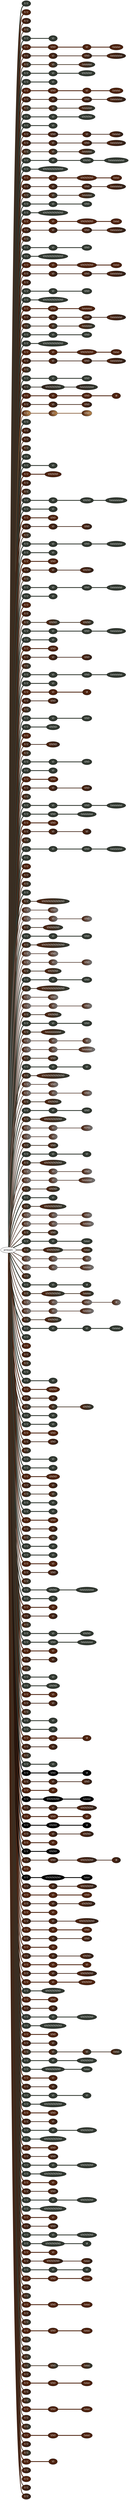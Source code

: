 graph {
 graph [rankdir=LR]
"1" [qtype="pendant_node", pendant_colors="#313830", pendant_ply="S", pendant_attach="U", pendant_length="84.5", label="S U", style=filled, fillcolor="#313830", fontcolor="#ffffff"]
"primary" -- "1" [qtype="pendant_link",penwidth=5,color="#313830"]
"2" [qtype="pendant_node", pendant_colors="#4D220E", pendant_ply="S", pendant_attach="U", pendant_length="81.0", label="S U", style=filled, fillcolor="#4D220E", fontcolor="#ffffff"]
"primary" -- "2" [qtype="pendant_link",penwidth=5,color="#4D220E"]
"3" [qtype="pendant_node", pendant_colors="#4D220E:#32221A", pendant_ply="S", pendant_attach="U", pendant_length="83.5", label="S U", style=filled, fillcolor="#4D220E:#32221A", fontcolor="#ffffff"]
"primary" -- "3" [qtype="pendant_link",penwidth=2,color="#4D220E:#32221A"]
"4" [qtype="pendant_node", pendant_colors="#4D220E:#313830", pendant_ply="S", pendant_attach="U", pendant_length="62.0", label="S U", style=filled, fillcolor="#4D220E:#313830", fontcolor="#ffffff"]
"primary" -- "4" [qtype="pendant_link",penwidth=2,color="#4D220E:#313830"]
"5" [qtype="pendant_node", pendant_colors="#313830", pendant_ply="S", pendant_attach="U", pendant_length="66.5", label="S U", style=filled, fillcolor="#313830", fontcolor="#ffffff"]
"primary" -- "5" [qtype="pendant_link",penwidth=5,color="#313830"]
"5:0" [qtype="knot_node", knot_value="1", knot_type="S", knot_position="9.0", knot_spin="Z", label="\\O", style=filled, fillcolor="#313830" , fontcolor="#ffffff"]
"5" -- "5:0" [qtype="knot_link",penwidth=5,color="#313830"]
"6" [qtype="pendant_node", pendant_colors="#4D220E", pendant_ply="S", pendant_attach="U", pendant_length="57.5", label="S U", style=filled, fillcolor="#4D220E", fontcolor="#ffffff"]
"primary" -- "6" [qtype="pendant_link",penwidth=5,color="#4D220E"]
"6:0" [qtype="knot_node", knot_value="2", knot_type="S", knot_position="9.0", knot_spin="Z", label="\\O\\O", style=filled, fillcolor="#4D220E" , fontcolor="#ffffff"]
"6" -- "6:0" [qtype="knot_link",penwidth=5,color="#4D220E"]
"6:1" [qtype="knot_node", knot_value="1", knot_type="S", knot_position="16.0", knot_spin="Z", label="\\O", style=filled, fillcolor="#4D220E" , fontcolor="#ffffff"]
"6:0" -- "6:1" [qtype="knot_link",penwidth=5,color="#4D220E"]
"6:2" [qtype="knot_node", knot_value="3", knot_type="L", knot_position="23.0", knot_spin="Z", label="(\\o\\o\\o)", style=filled, fillcolor="#4D220E" , fontcolor="#ffffff"]
"6:1" -- "6:2" [qtype="knot_link",penwidth=5,color="#4D220E"]
"7" [qtype="pendant_node", pendant_colors="#4D220E:#32221A", pendant_ply="S", pendant_attach="U", pendant_length="54.0", label="S U", style=filled, fillcolor="#4D220E:#32221A", fontcolor="#ffffff"]
"primary" -- "7" [qtype="pendant_link",penwidth=2,color="#4D220E:#32221A"]
"7:0" [qtype="knot_node", knot_value="1", knot_type="S", knot_position="9.0", knot_spin="Z", label="\\O", style=filled, fillcolor="#4D220E:#32221A" , fontcolor="#ffffff"]
"7" -- "7:0" [qtype="knot_link",penwidth=2,color="#4D220E:#32221A"]
"7:1" [qtype="knot_node", knot_value="2", knot_type="S", knot_position="16.5", knot_spin="Z", label="\\O\\O", style=filled, fillcolor="#4D220E:#32221A" , fontcolor="#ffffff"]
"7:0" -- "7:1" [qtype="knot_link",penwidth=2,color="#4D220E:#32221A"]
"7:2" [qtype="knot_node", knot_value="5", knot_type="L", knot_position="24.0", knot_spin="Z", label="(\\o\\o\\o\\o\\o)", style=filled, fillcolor="#4D220E:#32221A" , fontcolor="#ffffff"]
"7:1" -- "7:2" [qtype="knot_link",penwidth=2,color="#4D220E:#32221A"]
"8" [qtype="pendant_node", pendant_colors="#4D220E:#313830", pendant_ply="S", pendant_attach="U", pendant_length="69.0", label="S U", style=filled, fillcolor="#4D220E:#313830", fontcolor="#ffffff"]
"primary" -- "8" [qtype="pendant_link",penwidth=2,color="#4D220E:#313830"]
"8:0" [qtype="knot_node", knot_value="1", knot_type="S", knot_position="9.0", knot_spin="Z", label="\\O", style=filled, fillcolor="#4D220E:#313830" , fontcolor="#ffffff"]
"8" -- "8:0" [qtype="knot_link",penwidth=2,color="#4D220E:#313830"]
"8:1" [qtype="knot_node", knot_value="4", knot_type="L", knot_position="24.0", knot_spin="Z", label="(\\o\\o\\o\\o)", style=filled, fillcolor="#4D220E:#313830" , fontcolor="#ffffff"]
"8:0" -- "8:1" [qtype="knot_link",penwidth=2,color="#4D220E:#313830"]
"9" [qtype="pendant_node", pendant_colors="#313830", pendant_ply="S", pendant_attach="U", pendant_length="42.5", label="S U", style=filled, fillcolor="#313830", fontcolor="#ffffff"]
"primary" -- "9" [qtype="pendant_link",penwidth=5,color="#313830"]
"9:0" [qtype="knot_node", knot_value="1", knot_type="S", knot_position="9.0", knot_spin="Z", label="\\O", style=filled, fillcolor="#313830" , fontcolor="#ffffff"]
"9" -- "9:0" [qtype="knot_link",penwidth=5,color="#313830"]
"9:1" [qtype="knot_node", knot_value="4", knot_type="S", knot_position="16.5", knot_spin="Z", label="\\O\\O\\O\\O", style=filled, fillcolor="#313830" , fontcolor="#ffffff"]
"9:0" -- "9:1" [qtype="knot_link",penwidth=5,color="#313830"]
"10" [qtype="pendant_node", pendant_colors="#313830", pendant_ply="S", pendant_attach="U", pendant_length="50.0", label="S U", style=filled, fillcolor="#313830", fontcolor="#ffffff"]
"primary" -- "10" [qtype="pendant_link",penwidth=5,color="#313830"]
"10:0" [qtype="knot_node", knot_value="1", knot_type="S", knot_position="9.0", knot_spin="Z", label="\\O", style=filled, fillcolor="#313830" , fontcolor="#ffffff"]
"10" -- "10:0" [qtype="knot_link",penwidth=5,color="#313830"]
"11" [qtype="pendant_node", pendant_colors="#4D220E", pendant_ply="S", pendant_attach="U", pendant_length="46.5", label="S U", style=filled, fillcolor="#4D220E", fontcolor="#ffffff"]
"primary" -- "11" [qtype="pendant_link",penwidth=5,color="#4D220E"]
"11:0" [qtype="knot_node", knot_value="2", knot_type="S", knot_position="9.5", knot_spin="Z", label="\\O\\O", style=filled, fillcolor="#4D220E" , fontcolor="#ffffff"]
"11" -- "11:0" [qtype="knot_link",penwidth=5,color="#4D220E"]
"11:1" [qtype="knot_node", knot_value="1", knot_type="S", knot_position="16.5", knot_spin="Z", label="\\O", style=filled, fillcolor="#4D220E" , fontcolor="#ffffff"]
"11:0" -- "11:1" [qtype="knot_link",penwidth=5,color="#4D220E"]
"11:2" [qtype="knot_node", knot_value="3", knot_type="L", knot_position="23.5", knot_spin="Z", label="(\\o\\o\\o)", style=filled, fillcolor="#4D220E" , fontcolor="#ffffff"]
"11:1" -- "11:2" [qtype="knot_link",penwidth=5,color="#4D220E"]
"12" [qtype="pendant_node", pendant_colors="#4D220E:#32221A", pendant_ply="S", pendant_attach="U", pendant_length="42.5", label="S U", style=filled, fillcolor="#4D220E:#32221A", fontcolor="#ffffff"]
"primary" -- "12" [qtype="pendant_link",penwidth=2,color="#4D220E:#32221A"]
"12:0" [qtype="knot_node", knot_value="1", knot_type="S", knot_position="9.0", knot_spin="Z", label="\\O", style=filled, fillcolor="#4D220E:#32221A" , fontcolor="#ffffff"]
"12" -- "12:0" [qtype="knot_link",penwidth=2,color="#4D220E:#32221A"]
"12:1" [qtype="knot_node", knot_value="2", knot_type="S", knot_position="17.0", knot_spin="Z", label="\\O\\O", style=filled, fillcolor="#4D220E:#32221A" , fontcolor="#ffffff"]
"12:0" -- "12:1" [qtype="knot_link",penwidth=2,color="#4D220E:#32221A"]
"12:2" [qtype="knot_node", knot_value="5", knot_type="L", knot_position="24.5", knot_spin="Z", label="(\\o\\o\\o\\o\\o)", style=filled, fillcolor="#4D220E:#32221A" , fontcolor="#ffffff"]
"12:1" -- "12:2" [qtype="knot_link",penwidth=2,color="#4D220E:#32221A"]
"13" [qtype="pendant_node", pendant_colors="#4D220E:#313830", pendant_ply="S", pendant_attach="U", pendant_length="48.0", label="S U", style=filled, fillcolor="#4D220E:#313830", fontcolor="#ffffff"]
"primary" -- "13" [qtype="pendant_link",penwidth=2,color="#4D220E:#313830"]
"13:0" [qtype="knot_node", knot_value="1", knot_type="S", knot_position="8.0", knot_spin="Z", label="\\O", style=filled, fillcolor="#4D220E:#313830" , fontcolor="#ffffff"]
"13" -- "13:0" [qtype="knot_link",penwidth=2,color="#4D220E:#313830"]
"13:1" [qtype="knot_node", knot_value="4", knot_type="L", knot_position="23.0", knot_spin="Z", label="(\\o\\o\\o\\o)", style=filled, fillcolor="#4D220E:#313830" , fontcolor="#ffffff"]
"13:0" -- "13:1" [qtype="knot_link",penwidth=2,color="#4D220E:#313830"]
"14" [qtype="pendant_node", pendant_colors="#313830", pendant_ply="S", pendant_attach="U", pendant_length="52.5", label="S U", style=filled, fillcolor="#313830", fontcolor="#ffffff"]
"primary" -- "14" [qtype="pendant_link",penwidth=5,color="#313830"]
"14:0" [qtype="knot_node", knot_value="1", knot_type="S", knot_position="8.0", knot_spin="Z", label="\\O", style=filled, fillcolor="#313830" , fontcolor="#ffffff"]
"14" -- "14:0" [qtype="knot_link",penwidth=5,color="#313830"]
"14:1" [qtype="knot_node", knot_value="4", knot_type="S", knot_position="16.0", knot_spin="Z", label="\\O\\O\\O\\O", style=filled, fillcolor="#313830" , fontcolor="#ffffff"]
"14:0" -- "14:1" [qtype="knot_link",penwidth=5,color="#313830"]
"15" [qtype="pendant_node", pendant_colors="#313830", pendant_ply="S", pendant_attach="U", pendant_length="56.0", label="S U", style=filled, fillcolor="#313830", fontcolor="#ffffff"]
"primary" -- "15" [qtype="pendant_link",penwidth=5,color="#313830"]
"15:0" [qtype="knot_node", knot_value="1", knot_type="S", knot_position="8.5", knot_spin="Z", label="\\O", style=filled, fillcolor="#313830" , fontcolor="#ffffff"]
"15" -- "15:0" [qtype="knot_link",penwidth=5,color="#313830"]
"16" [qtype="pendant_node", pendant_colors="#4D220E:#32221A", pendant_ply="S", pendant_attach="U", pendant_length="46.5", label="S U", style=filled, fillcolor="#4D220E:#32221A", fontcolor="#ffffff"]
"primary" -- "16" [qtype="pendant_link",penwidth=2,color="#4D220E:#32221A"]
"16:0" [qtype="knot_node", knot_value="2", knot_type="S", knot_position="11.0", knot_spin="Z", label="\\O\\O", style=filled, fillcolor="#4D220E:#32221A" , fontcolor="#ffffff"]
"16" -- "16:0" [qtype="knot_link",penwidth=2,color="#4D220E:#32221A"]
"16:1" [qtype="knot_node", knot_value="1", knot_type="S", knot_position="18.0", knot_spin="Z", label="\\O", style=filled, fillcolor="#4D220E:#32221A" , fontcolor="#ffffff"]
"16:0" -- "16:1" [qtype="knot_link",penwidth=2,color="#4D220E:#32221A"]
"16:2" [qtype="knot_node", knot_value="3", knot_type="L", knot_position="26.5", knot_spin="Z", label="(\\o\\o\\o)", style=filled, fillcolor="#4D220E:#32221A" , fontcolor="#ffffff"]
"16:1" -- "16:2" [qtype="knot_link",penwidth=2,color="#4D220E:#32221A"]
"17" [qtype="pendant_node", pendant_colors="#4D220E:#32221A", pendant_ply="S", pendant_attach="U", pendant_length="51.0", label="S U", style=filled, fillcolor="#4D220E:#32221A", fontcolor="#ffffff"]
"primary" -- "17" [qtype="pendant_link",penwidth=2,color="#4D220E:#32221A"]
"17:0" [qtype="knot_node", knot_value="1", knot_type="S", knot_position="8.0", knot_spin="Z", label="\\O", style=filled, fillcolor="#4D220E:#32221A" , fontcolor="#ffffff"]
"17" -- "17:0" [qtype="knot_link",penwidth=2,color="#4D220E:#32221A"]
"17:1" [qtype="knot_node", knot_value="2", knot_type="S", knot_position="15.5", knot_spin="Z", label="\\O\\O", style=filled, fillcolor="#4D220E:#32221A" , fontcolor="#ffffff"]
"17:0" -- "17:1" [qtype="knot_link",penwidth=2,color="#4D220E:#32221A"]
"17:2" [qtype="knot_node", knot_value="5", knot_type="L", knot_position="23.0", knot_spin="Z", label="(\\o\\o\\o\\o\\o)", style=filled, fillcolor="#4D220E:#32221A" , fontcolor="#ffffff"]
"17:1" -- "17:2" [qtype="knot_link",penwidth=2,color="#4D220E:#32221A"]
"18" [qtype="pendant_node", pendant_colors="#4D220E:#313830", pendant_ply="S", pendant_attach="U", pendant_length="49.0", label="S U", style=filled, fillcolor="#4D220E:#313830", fontcolor="#ffffff"]
"primary" -- "18" [qtype="pendant_link",penwidth=2,color="#4D220E:#313830"]
"18:0" [qtype="knot_node", knot_value="1", knot_type="S", knot_position="8.0", knot_spin="Z", label="\\O", style=filled, fillcolor="#4D220E:#313830" , fontcolor="#ffffff"]
"18" -- "18:0" [qtype="knot_link",penwidth=2,color="#4D220E:#313830"]
"18:1" [qtype="knot_node", knot_value="4", knot_type="L", knot_position="23.0", knot_spin="Z", label="(\\o\\o\\o\\o)", style=filled, fillcolor="#4D220E:#313830" , fontcolor="#ffffff"]
"18:0" -- "18:1" [qtype="knot_link",penwidth=2,color="#4D220E:#313830"]
"19" [qtype="pendant_node", pendant_colors="#313830", pendant_ply="S", pendant_attach="U", pendant_length="46.0", label="S U", style=filled, fillcolor="#313830", fontcolor="#ffffff"]
"primary" -- "19" [qtype="pendant_link",penwidth=5,color="#313830"]
"19:0" [qtype="knot_node", knot_value="1", knot_type="S", knot_position="8.0", knot_spin="Z", label="\\O", style=filled, fillcolor="#313830" , fontcolor="#ffffff"]
"19" -- "19:0" [qtype="knot_link",penwidth=5,color="#313830"]
"19:1" [qtype="knot_node", knot_value="3", knot_type="S", knot_position="16.5", knot_spin="Z", label="\\O\\O\\O", style=filled, fillcolor="#313830" , fontcolor="#ffffff"]
"19:0" -- "19:1" [qtype="knot_link",penwidth=5,color="#313830"]
"19:2" [qtype="knot_node", knot_value="7", knot_type="L", knot_position="23.5", knot_spin="Z", label="(\\o\\o\\o\\o\\o\\o\\o)", style=filled, fillcolor="#313830" , fontcolor="#ffffff"]
"19:1" -- "19:2" [qtype="knot_link",penwidth=5,color="#313830"]
"20" [qtype="pendant_node", pendant_colors="#313830", pendant_ply="S", pendant_attach="U", pendant_length="50.5", label="S U", style=filled, fillcolor="#313830", fontcolor="#ffffff"]
"primary" -- "20" [qtype="pendant_link",penwidth=5,color="#313830"]
"20:0" [qtype="knot_node", knot_value="8", knot_type="S", knot_position="19.0", knot_spin="Z", label="\\O\\O\\O\\O\\O\\O\\O\\O", style=filled, fillcolor="#313830" , fontcolor="#ffffff"]
"20" -- "20:0" [qtype="knot_link",penwidth=5,color="#313830"]
"21" [qtype="pendant_node", pendant_colors="#4D220E", pendant_ply="S", pendant_attach="U", pendant_length="48.5", label="S U", style=filled, fillcolor="#4D220E", fontcolor="#ffffff"]
"primary" -- "21" [qtype="pendant_link",penwidth=5,color="#4D220E"]
"21:0" [qtype="knot_node", knot_value="1", knot_type="S", knot_position="10.0", knot_spin="Z", label="\\O", style=filled, fillcolor="#4D220E" , fontcolor="#ffffff"]
"21" -- "21:0" [qtype="knot_link",penwidth=5,color="#4D220E"]
"21:1" [qtype="knot_node", knot_value="5", knot_type="S", knot_position="17.5", knot_spin="Z", label="\\O\\O\\O\\O\\O", style=filled, fillcolor="#4D220E" , fontcolor="#ffffff"]
"21:0" -- "21:1" [qtype="knot_link",penwidth=5,color="#4D220E"]
"21:2" [qtype="knot_node", knot_value="2", knot_type="L", knot_position="25.5", knot_spin="Z", label="(\\o\\o)", style=filled, fillcolor="#4D220E" , fontcolor="#ffffff"]
"21:1" -- "21:2" [qtype="knot_link",penwidth=5,color="#4D220E"]
"22" [qtype="pendant_node", pendant_colors="#4D220E:#32221A", pendant_ply="S", pendant_attach="U", pendant_length="54.0", label="S U", style=filled, fillcolor="#4D220E:#32221A", fontcolor="#ffffff"]
"primary" -- "22" [qtype="pendant_link",penwidth=2,color="#4D220E:#32221A"]
"22:0" [qtype="knot_node", knot_value="1", knot_type="S", knot_position="8.0", knot_spin="Z", label="\\O", style=filled, fillcolor="#4D220E:#32221A" , fontcolor="#ffffff"]
"22" -- "22:0" [qtype="knot_link",penwidth=2,color="#4D220E:#32221A"]
"22:1" [qtype="knot_node", knot_value="2", knot_type="S", knot_position="16.5", knot_spin="Z", label="\\O\\O", style=filled, fillcolor="#4D220E:#32221A" , fontcolor="#ffffff"]
"22:0" -- "22:1" [qtype="knot_link",penwidth=2,color="#4D220E:#32221A"]
"22:2" [qtype="knot_node", knot_value="5", knot_type="L", knot_position="24.0", knot_spin="Z", label="(\\o\\o\\o\\o\\o)", style=filled, fillcolor="#4D220E:#32221A" , fontcolor="#ffffff"]
"22:1" -- "22:2" [qtype="knot_link",penwidth=2,color="#4D220E:#32221A"]
"23" [qtype="pendant_node", pendant_colors="#4D220E:#313830", pendant_ply="S", pendant_attach="U", pendant_length="63.0", label="S U", style=filled, fillcolor="#4D220E:#313830", fontcolor="#ffffff"]
"primary" -- "23" [qtype="pendant_link",penwidth=2,color="#4D220E:#313830"]
"23:0" [qtype="knot_node", knot_value="1", knot_type="S", knot_position="9.0", knot_spin="Z", label="\\O", style=filled, fillcolor="#4D220E:#313830" , fontcolor="#ffffff"]
"23" -- "23:0" [qtype="knot_link",penwidth=2,color="#4D220E:#313830"]
"23:1" [qtype="knot_node", knot_value="4", knot_type="L", knot_position="25.0", knot_spin="Z", label="(\\o\\o\\o\\o)", style=filled, fillcolor="#4D220E:#313830" , fontcolor="#ffffff"]
"23:0" -- "23:1" [qtype="knot_link",penwidth=2,color="#4D220E:#313830"]
"24" [qtype="pendant_node", pendant_colors="#313830", pendant_ply="S", pendant_attach="U", pendant_length="54.0", label="S U", style=filled, fillcolor="#313830", fontcolor="#ffffff"]
"primary" -- "24" [qtype="pendant_link",penwidth=5,color="#313830"]
"24:0" [qtype="knot_node", knot_value="1", knot_type="S", knot_position="8.0", knot_spin="Z", label="\\O", style=filled, fillcolor="#313830" , fontcolor="#ffffff"]
"24" -- "24:0" [qtype="knot_link",penwidth=5,color="#313830"]
"24:1" [qtype="knot_node", knot_value="2", knot_type="S", knot_position="17.0", knot_spin="Z", label="\\O\\O", style=filled, fillcolor="#313830" , fontcolor="#ffffff"]
"24:0" -- "24:1" [qtype="knot_link",penwidth=5,color="#313830"]
"25" [qtype="pendant_node", pendant_colors="#313830", pendant_ply="S", pendant_attach="U", pendant_length="39.0", label="S U", style=filled, fillcolor="#313830", fontcolor="#ffffff"]
"primary" -- "25" [qtype="pendant_link",penwidth=5,color="#313830"]
"25:0" [qtype="knot_node", knot_value="8", knot_type="S", knot_position="20.0", knot_spin="Z", label="\\O\\O\\O\\O\\O\\O\\O\\O", style=filled, fillcolor="#313830" , fontcolor="#ffffff"]
"25" -- "25:0" [qtype="knot_link",penwidth=5,color="#313830"]
"26" [qtype="pendant_node", pendant_colors="#4D220E", pendant_ply="S", pendant_attach="U", pendant_length="63.5", label="S U", style=filled, fillcolor="#4D220E", fontcolor="#ffffff"]
"primary" -- "26" [qtype="pendant_link",penwidth=5,color="#4D220E"]
"26:0" [qtype="knot_node", knot_value="1", knot_type="S", knot_position="11.0", knot_spin="Z", label="\\O", style=filled, fillcolor="#4D220E" , fontcolor="#ffffff"]
"26" -- "26:0" [qtype="knot_link",penwidth=5,color="#4D220E"]
"26:1" [qtype="knot_node", knot_value="5", knot_type="S", knot_position="19.5", knot_spin="Z", label="\\O\\O\\O\\O\\O", style=filled, fillcolor="#4D220E" , fontcolor="#ffffff"]
"26:0" -- "26:1" [qtype="knot_link",penwidth=5,color="#4D220E"]
"26:2" [qtype="knot_node", knot_value="2", knot_type="L", knot_position="27.0", knot_spin="Z", label="(\\o\\o)", style=filled, fillcolor="#4D220E" , fontcolor="#ffffff"]
"26:1" -- "26:2" [qtype="knot_link",penwidth=5,color="#4D220E"]
"27" [qtype="pendant_node", pendant_colors="#4D220E:#32221A", pendant_ply="S", pendant_attach="U", pendant_length="42.5", label="S U", style=filled, fillcolor="#4D220E:#32221A", fontcolor="#ffffff"]
"primary" -- "27" [qtype="pendant_link",penwidth=2,color="#4D220E:#32221A"]
"27:0" [qtype="knot_node", knot_value="1", knot_type="S", knot_position="8.5", knot_spin="Z", label="\\O", style=filled, fillcolor="#4D220E:#32221A" , fontcolor="#ffffff"]
"27" -- "27:0" [qtype="knot_link",penwidth=2,color="#4D220E:#32221A"]
"27:1" [qtype="knot_node", knot_value="2", knot_type="S", knot_position="16.5", knot_spin="Z", label="\\O\\O", style=filled, fillcolor="#4D220E:#32221A" , fontcolor="#ffffff"]
"27:0" -- "27:1" [qtype="knot_link",penwidth=2,color="#4D220E:#32221A"]
"27:2" [qtype="knot_node", knot_value="5", knot_type="L", knot_position="23.5", knot_spin="Z", label="(\\o\\o\\o\\o\\o)", style=filled, fillcolor="#4D220E:#32221A" , fontcolor="#ffffff"]
"27:1" -- "27:2" [qtype="knot_link",penwidth=2,color="#4D220E:#32221A"]
"28" [qtype="pendant_node", pendant_colors="#4D220E:#313830", pendant_ply="S", pendant_attach="U", pendant_length="51.5", label="S U", style=filled, fillcolor="#4D220E:#313830", fontcolor="#ffffff"]
"primary" -- "28" [qtype="pendant_link",penwidth=2,color="#4D220E:#313830"]
"29" [qtype="pendant_node", pendant_colors="#313830", pendant_ply="S", pendant_attach="U", pendant_length="41.5", label="S U", style=filled, fillcolor="#313830", fontcolor="#ffffff"]
"primary" -- "29" [qtype="pendant_link",penwidth=5,color="#313830"]
"29:0" [qtype="knot_node", knot_value="1", knot_type="S", knot_position="8.5", knot_spin="Z", label="\\O", style=filled, fillcolor="#313830" , fontcolor="#ffffff"]
"29" -- "29:0" [qtype="knot_link",penwidth=5,color="#313830"]
"29:1" [qtype="knot_node", knot_value="2", knot_type="S", knot_position="16.5", knot_spin="Z", label="\\O\\O", style=filled, fillcolor="#313830" , fontcolor="#ffffff"]
"29:0" -- "29:1" [qtype="knot_link",penwidth=5,color="#313830"]
"30" [qtype="pendant_node", pendant_colors="#313830", pendant_ply="S", pendant_attach="U", pendant_length="46.5", label="S U", style=filled, fillcolor="#313830", fontcolor="#ffffff"]
"primary" -- "30" [qtype="pendant_link",penwidth=5,color="#313830"]
"30:0" [qtype="knot_node", knot_value="8", knot_type="S", knot_position="19.0", knot_spin="Z", label="\\O\\O\\O\\O\\O\\O\\O\\O", style=filled, fillcolor="#313830" , fontcolor="#ffffff"]
"30" -- "30:0" [qtype="knot_link",penwidth=5,color="#313830"]
"31" [qtype="pendant_node", pendant_colors="#4D220E", pendant_ply="S", pendant_attach="U", pendant_length="46.0", label="S U", style=filled, fillcolor="#4D220E", fontcolor="#ffffff"]
"primary" -- "31" [qtype="pendant_link",penwidth=5,color="#4D220E"]
"31:0" [qtype="knot_node", knot_value="1", knot_type="S", knot_position="9.5", knot_spin="Z", label="\\O", style=filled, fillcolor="#4D220E" , fontcolor="#ffffff"]
"31" -- "31:0" [qtype="knot_link",penwidth=5,color="#4D220E"]
"31:1" [qtype="knot_node", knot_value="5", knot_type="S", knot_position="18.5", knot_spin="Z", label="\\O\\O\\O\\O\\O", style=filled, fillcolor="#4D220E" , fontcolor="#ffffff"]
"31:0" -- "31:1" [qtype="knot_link",penwidth=5,color="#4D220E"]
"31:2" [qtype="knot_node", knot_value="2", knot_type="L", knot_position="26.5", knot_spin="Z", label="(\\o\\o)", style=filled, fillcolor="#4D220E" , fontcolor="#ffffff"]
"31:1" -- "31:2" [qtype="knot_link",penwidth=5,color="#4D220E"]
"32" [qtype="pendant_node", pendant_colors="#4D220E:#32221A", pendant_ply="S", pendant_attach="U", pendant_length="45.5", label="S U", style=filled, fillcolor="#4D220E:#32221A", fontcolor="#ffffff"]
"primary" -- "32" [qtype="pendant_link",penwidth=2,color="#4D220E:#32221A"]
"32:0" [qtype="knot_node", knot_value="1", knot_type="S", knot_position="8.5", knot_spin="Z", label="\\O", style=filled, fillcolor="#4D220E:#32221A" , fontcolor="#ffffff"]
"32" -- "32:0" [qtype="knot_link",penwidth=2,color="#4D220E:#32221A"]
"32:1" [qtype="knot_node", knot_value="2", knot_type="S", knot_position="17.5", knot_spin="Z", label="\\O\\O", style=filled, fillcolor="#4D220E:#32221A" , fontcolor="#ffffff"]
"32:0" -- "32:1" [qtype="knot_link",penwidth=2,color="#4D220E:#32221A"]
"32:2" [qtype="knot_node", knot_value="5", knot_type="L", knot_position="25.5", knot_spin="Z", label="(\\o\\o\\o\\o\\o)", style=filled, fillcolor="#4D220E:#32221A" , fontcolor="#ffffff"]
"32:1" -- "32:2" [qtype="knot_link",penwidth=2,color="#4D220E:#32221A"]
"33" [qtype="pendant_node", pendant_colors="#4D220E:#32221A", pendant_ply="S", pendant_attach="U", pendant_length="54.5", label="S U", style=filled, fillcolor="#4D220E:#32221A", fontcolor="#ffffff"]
"primary" -- "33" [qtype="pendant_link",penwidth=2,color="#4D220E:#32221A"]
"34" [qtype="pendant_node", pendant_colors="#313830", pendant_ply="S", pendant_attach="U", pendant_length="53.0", label="S U", style=filled, fillcolor="#313830", fontcolor="#ffffff"]
"primary" -- "34" [qtype="pendant_link",penwidth=5,color="#313830"]
"34:0" [qtype="knot_node", knot_value="1", knot_type="S", knot_position="8.5", knot_spin="Z", label="\\O", style=filled, fillcolor="#313830" , fontcolor="#ffffff"]
"34" -- "34:0" [qtype="knot_link",penwidth=5,color="#313830"]
"34:1" [qtype="knot_node", knot_value="2", knot_type="S", knot_position="17.5", knot_spin="Z", label="\\O\\O", style=filled, fillcolor="#313830" , fontcolor="#ffffff"]
"34:0" -- "34:1" [qtype="knot_link",penwidth=5,color="#313830"]
"35" [qtype="pendant_node", pendant_colors="#313830", pendant_ply="S", pendant_attach="U", pendant_length="33.0", label="S U", style=filled, fillcolor="#313830", fontcolor="#ffffff"]
"primary" -- "35" [qtype="pendant_link",penwidth=5,color="#313830"]
"35:0" [qtype="knot_node", knot_value="8", knot_type="S", knot_position="20.0", knot_spin="Z", label="\\O\\O\\O\\O\\O\\O\\O\\O", style=filled, fillcolor="#313830" , fontcolor="#ffffff"]
"35" -- "35:0" [qtype="knot_link",penwidth=5,color="#313830"]
"36" [qtype="pendant_node", pendant_colors="#4D220E", pendant_ply="S", pendant_attach="U", pendant_length="40.5", label="S U", style=filled, fillcolor="#4D220E", fontcolor="#ffffff"]
"primary" -- "36" [qtype="pendant_link",penwidth=5,color="#4D220E"]
"36:0" [qtype="knot_node", knot_value="2", knot_type="S", knot_position="10.0", knot_spin="Z", label="\\O\\O", style=filled, fillcolor="#4D220E" , fontcolor="#ffffff"]
"36" -- "36:0" [qtype="knot_link",penwidth=5,color="#4D220E"]
"36:1" [qtype="knot_node", knot_value="4", knot_type="L", knot_position="28.0", knot_spin="Z", label="(\\o\\o\\o\\o)", style=filled, fillcolor="#4D220E" , fontcolor="#ffffff"]
"36:0" -- "36:1" [qtype="knot_link",penwidth=5,color="#4D220E"]
"37" [qtype="pendant_node", pendant_colors="#4D220E:#32221A", pendant_ply="S", pendant_attach="U", pendant_length="39.5", label="S U", style=filled, fillcolor="#4D220E:#32221A", fontcolor="#ffffff"]
"primary" -- "37" [qtype="pendant_link",penwidth=2,color="#4D220E:#32221A"]
"37:0" [qtype="knot_node", knot_value="1", knot_type="S", knot_position="9.5", knot_spin="Z", label="\\O", style=filled, fillcolor="#4D220E:#32221A" , fontcolor="#ffffff"]
"37" -- "37:0" [qtype="knot_link",penwidth=2,color="#4D220E:#32221A"]
"37:1" [qtype="knot_node", knot_value="2", knot_type="S", knot_position="17.5", knot_spin="Z", label="\\O\\O", style=filled, fillcolor="#4D220E:#32221A" , fontcolor="#ffffff"]
"37:0" -- "37:1" [qtype="knot_link",penwidth=2,color="#4D220E:#32221A"]
"37:2" [qtype="knot_node", knot_value="5", knot_type="L", knot_position="25.0", knot_spin="Z", label="(\\o\\o\\o\\o\\o)", style=filled, fillcolor="#4D220E:#32221A" , fontcolor="#ffffff"]
"37:1" -- "37:2" [qtype="knot_link",penwidth=2,color="#4D220E:#32221A"]
"38" [qtype="pendant_node", pendant_colors="#4D220E:#313830", pendant_ply="S", pendant_attach="U", pendant_length="36.0", label="S U", style=filled, fillcolor="#4D220E:#313830", fontcolor="#ffffff"]
"primary" -- "38" [qtype="pendant_link",penwidth=2,color="#4D220E:#313830"]
"38:0" [qtype="knot_node", knot_value="1", knot_type="S", knot_position="10.0", knot_spin="Z", label="\\O", style=filled, fillcolor="#4D220E:#313830" , fontcolor="#ffffff"]
"38" -- "38:0" [qtype="knot_link",penwidth=2,color="#4D220E:#313830"]
"38:1" [qtype="knot_node", knot_value="4", knot_type="L", knot_position="27.5", knot_spin="Z", label="(\\o\\o\\o\\o)", style=filled, fillcolor="#4D220E:#313830" , fontcolor="#ffffff"]
"38:0" -- "38:1" [qtype="knot_link",penwidth=2,color="#4D220E:#313830"]
"39" [qtype="pendant_node", pendant_colors="#313830", pendant_ply="S", pendant_attach="U", pendant_length="48.5", label="S U", style=filled, fillcolor="#313830", fontcolor="#ffffff"]
"primary" -- "39" [qtype="pendant_link",penwidth=5,color="#313830"]
"39:0" [qtype="knot_node", knot_value="1", knot_type="S", knot_position="9.0", knot_spin="Z", label="\\O", style=filled, fillcolor="#313830" , fontcolor="#ffffff"]
"39" -- "39:0" [qtype="knot_link",penwidth=5,color="#313830"]
"39:1" [qtype="knot_node", knot_value="2", knot_type="S", knot_position="17.0", knot_spin="Z", label="\\O\\O", style=filled, fillcolor="#313830" , fontcolor="#ffffff"]
"39:0" -- "39:1" [qtype="knot_link",penwidth=5,color="#313830"]
"40" [qtype="pendant_node", pendant_colors="#313830", pendant_ply="S", pendant_attach="U", pendant_length="44.5", label="S U", style=filled, fillcolor="#313830", fontcolor="#ffffff"]
"primary" -- "40" [qtype="pendant_link",penwidth=5,color="#313830"]
"40:0" [qtype="knot_node", knot_value="8", knot_type="S", knot_position="19.0", knot_spin="Z", label="\\O\\O\\O\\O\\O\\O\\O\\O", style=filled, fillcolor="#313830" , fontcolor="#ffffff"]
"40" -- "40:0" [qtype="knot_link",penwidth=5,color="#313830"]
"41" [qtype="pendant_node", pendant_colors="#4D220E", pendant_ply="S", pendant_attach="U", pendant_length="48.0", label="S U", style=filled, fillcolor="#4D220E", fontcolor="#ffffff"]
"primary" -- "41" [qtype="pendant_link",penwidth=5,color="#4D220E"]
"41:0" [qtype="knot_node", knot_value="1", knot_type="S", knot_position="9.0", knot_spin="Z", label="\\O", style=filled, fillcolor="#4D220E" , fontcolor="#ffffff"]
"41" -- "41:0" [qtype="knot_link",penwidth=5,color="#4D220E"]
"41:1" [qtype="knot_node", knot_value="5", knot_type="S", knot_position="17.5", knot_spin="Z", label="\\O\\O\\O\\O\\O", style=filled, fillcolor="#4D220E" , fontcolor="#ffffff"]
"41:0" -- "41:1" [qtype="knot_link",penwidth=5,color="#4D220E"]
"41:2" [qtype="knot_node", knot_value="2", knot_type="L", knot_position="25.5", knot_spin="Z", label="(\\o\\o)", style=filled, fillcolor="#4D220E" , fontcolor="#ffffff"]
"41:1" -- "41:2" [qtype="knot_link",penwidth=5,color="#4D220E"]
"42" [qtype="pendant_node", pendant_colors="#4D220E:#32221A", pendant_ply="S", pendant_attach="U", pendant_length="51.5", label="S U", style=filled, fillcolor="#4D220E:#32221A", fontcolor="#ffffff"]
"primary" -- "42" [qtype="pendant_link",penwidth=2,color="#4D220E:#32221A"]
"42:0" [qtype="knot_node", knot_value="1", knot_type="S", knot_position="9.0", knot_spin="Z", label="\\O", style=filled, fillcolor="#4D220E:#32221A" , fontcolor="#ffffff"]
"42" -- "42:0" [qtype="knot_link",penwidth=2,color="#4D220E:#32221A"]
"42:1" [qtype="knot_node", knot_value="2", knot_type="S", knot_position="16.5", knot_spin="Z", label="\\O\\O", style=filled, fillcolor="#4D220E:#32221A" , fontcolor="#ffffff"]
"42:0" -- "42:1" [qtype="knot_link",penwidth=2,color="#4D220E:#32221A"]
"42:2" [qtype="knot_node", knot_value="5", knot_type="L", knot_position="23.5", knot_spin="Z", label="(\\o\\o\\o\\o\\o)", style=filled, fillcolor="#4D220E:#32221A" , fontcolor="#ffffff"]
"42:1" -- "42:2" [qtype="knot_link",penwidth=2,color="#4D220E:#32221A"]
"43" [qtype="pendant_node", pendant_colors="#4D220E:#313830", pendant_ply="S", pendant_attach="U", pendant_length="57.5", label="S U", style=filled, fillcolor="#4D220E:#313830", fontcolor="#ffffff"]
"primary" -- "43" [qtype="pendant_link",penwidth=2,color="#4D220E:#313830"]
"44" [qtype="pendant_node", pendant_colors="#313830", pendant_ply="S", pendant_attach="U", pendant_length="56.5", label="S U", style=filled, fillcolor="#313830", fontcolor="#ffffff"]
"primary" -- "44" [qtype="pendant_link",penwidth=5,color="#313830"]
"44:0" [qtype="knot_node", knot_value="1", knot_type="S", knot_position="9.0", knot_spin="Z", label="\\O", style=filled, fillcolor="#313830" , fontcolor="#ffffff"]
"44" -- "44:0" [qtype="knot_link",penwidth=5,color="#313830"]
"44:1" [qtype="knot_node", knot_value="2", knot_type="S", knot_position="17.5", knot_spin="Z", label="\\O\\O", style=filled, fillcolor="#313830" , fontcolor="#ffffff"]
"44:0" -- "44:1" [qtype="knot_link",penwidth=5,color="#313830"]
"45" [qtype="pendant_node", pendant_colors="#32221A:#313830", pendant_ply="S", pendant_attach="U", pendant_length="32.0", label="S U", style=filled, fillcolor="#32221A:#313830", fontcolor="#ffffff"]
"primary" -- "45" [qtype="pendant_link",penwidth=2,color="#32221A:#313830"]
"45:0" [qtype="knot_node", knot_value="6", knot_type="S", knot_position="18.5", knot_spin="Z", label="\\O\\O\\O\\O\\O\\O", style=filled, fillcolor="#32221A:#313830" , fontcolor="#ffffff"]
"45" -- "45:0" [qtype="knot_link",penwidth=2,color="#32221A:#313830"]
"45:1" [qtype="knot_node", knot_value="6", knot_type="L", knot_position="24.5", knot_spin="Z", label="(\\o\\o\\o\\o\\o\\o)", style=filled, fillcolor="#32221A:#313830" , fontcolor="#ffffff"]
"45:0" -- "45:1" [qtype="knot_link",penwidth=2,color="#32221A:#313830"]
"46" [qtype="pendant_node", pendant_colors="#4D220E", pendant_ply="S", pendant_attach="U", pendant_length="111.5", label="S U", style=filled, fillcolor="#4D220E", fontcolor="#ffffff"]
"primary" -- "46" [qtype="pendant_link",penwidth=5,color="#4D220E"]
"46:0" [qtype="knot_node", knot_value="1", knot_type="S", knot_position="9.0", knot_spin="Z", label="\\O", style=filled, fillcolor="#4D220E" , fontcolor="#ffffff"]
"46" -- "46:0" [qtype="knot_link",penwidth=5,color="#4D220E"]
"46:1" [qtype="knot_node", knot_value="2", knot_type="S", knot_position="17.0", knot_spin="Z", label="\\O\\O", style=filled, fillcolor="#4D220E" , fontcolor="#ffffff"]
"46:0" -- "46:1" [qtype="knot_link",penwidth=5,color="#4D220E"]
"46:2" [qtype="knot_node", knot_value="1", knot_type="E", knot_position="25.0", knot_spin="Z", label="\\8", style=filled, fillcolor="#4D220E" , fontcolor="#ffffff"]
"46:1" -- "46:2" [qtype="knot_link",penwidth=5,color="#4D220E"]
"47" [qtype="pendant_node", pendant_colors="#4D220E:#32221A", pendant_ply="S", pendant_attach="U", pendant_length="46.0", label="S U", style=filled, fillcolor="#4D220E:#32221A", fontcolor="#ffffff"]
"primary" -- "47" [qtype="pendant_link",penwidth=2,color="#4D220E:#32221A"]
"47:0" [qtype="knot_node", knot_value="1", knot_type="S", knot_position="9.0", knot_spin="Z", label="\\O", style=filled, fillcolor="#4D220E:#32221A" , fontcolor="#ffffff"]
"47" -- "47:0" [qtype="knot_link",penwidth=2,color="#4D220E:#32221A"]
"47:1" [qtype="knot_node", knot_value="2", knot_type="S", knot_position="17.5", knot_spin="Z", label="\\O\\O", style=filled, fillcolor="#4D220E:#32221A" , fontcolor="#ffffff"]
"47:0" -- "47:1" [qtype="knot_link",penwidth=2,color="#4D220E:#32221A"]
"48" [qtype="pendant_node", pendant_colors="#4D220E:#BB8B54", pendant_ply="S", pendant_attach="U", pendant_length="38.5", label="S U", style=filled, fillcolor="#4D220E:#BB8B54", fontcolor="#ffffff"]
"primary" -- "48" [qtype="pendant_link",penwidth=2,color="#4D220E:#BB8B54"]
"48:0" [qtype="knot_node", knot_value="1", knot_type="S", knot_position="9.0", knot_spin="Z", label="\\O", style=filled, fillcolor="#4D220E:#BB8B54" , fontcolor="#ffffff"]
"48" -- "48:0" [qtype="knot_link",penwidth=2,color="#4D220E:#BB8B54"]
"48:1" [qtype="knot_node", knot_value="2", knot_type="S", knot_position="18.0", knot_spin="Z", label="\\O\\O", style=filled, fillcolor="#4D220E:#BB8B54" , fontcolor="#ffffff"]
"48:0" -- "48:1" [qtype="knot_link",penwidth=2,color="#4D220E:#BB8B54"]
"49" [qtype="pendant_node", pendant_colors="#313830", pendant_ply="S", pendant_attach="U", pendant_length="61.5", label="S U", style=filled, fillcolor="#313830", fontcolor="#ffffff"]
"primary" -- "49" [qtype="pendant_link",penwidth=5,color="#313830"]
"50" [qtype="pendant_node", pendant_colors="#4D220E:#32221A", pendant_ply="S", pendant_attach="U", pendant_length="65.0", label="S U", style=filled, fillcolor="#4D220E:#32221A", fontcolor="#ffffff"]
"primary" -- "50" [qtype="pendant_link",penwidth=2,color="#4D220E:#32221A"]
"51" [qtype="pendant_node", pendant_colors="#4D220E:#32221A", pendant_ply="S", pendant_attach="U", pendant_length="59.0", label="S U", style=filled, fillcolor="#4D220E:#32221A", fontcolor="#ffffff"]
"primary" -- "51" [qtype="pendant_link",penwidth=2,color="#4D220E:#32221A"]
"52" [qtype="pendant_node", pendant_colors="#4D220E:#313830", pendant_ply="S", pendant_attach="U", pendant_length="73.5", label="S U", style=filled, fillcolor="#4D220E:#313830", fontcolor="#ffffff"]
"primary" -- "52" [qtype="pendant_link",penwidth=2,color="#4D220E:#313830"]
"53" [qtype="pendant_node", pendant_colors="#313830", pendant_ply="S", pendant_attach="U", pendant_length="66.5", label="S U", style=filled, fillcolor="#313830", fontcolor="#ffffff"]
"primary" -- "53" [qtype="pendant_link",penwidth=5,color="#313830"]
"54" [qtype="pendant_node", pendant_colors="#313830", pendant_ply="S", pendant_attach="U", pendant_length="45.0", label="S U", style=filled, fillcolor="#313830", fontcolor="#ffffff"]
"primary" -- "54" [qtype="pendant_link",penwidth=5,color="#313830"]
"54:0" [qtype="knot_node", knot_value="1", knot_type="S", knot_position="10.0", knot_spin="Z", label="\\O", style=filled, fillcolor="#313830" , fontcolor="#ffffff"]
"54" -- "54:0" [qtype="knot_link",penwidth=5,color="#313830"]
"55" [qtype="pendant_node", pendant_colors="#4D220E", pendant_ply="S", pendant_attach="U", pendant_length="45.0", label="S U", style=filled, fillcolor="#4D220E", fontcolor="#ffffff"]
"primary" -- "55" [qtype="pendant_link",penwidth=5,color="#4D220E"]
"55:0" [qtype="knot_node", knot_value="4", knot_type="S", knot_position="10.0", knot_spin="Z", label="\\O\\O\\O\\O", style=filled, fillcolor="#4D220E" , fontcolor="#ffffff"]
"55" -- "55:0" [qtype="knot_link",penwidth=5,color="#4D220E"]
"56" [qtype="pendant_node", pendant_colors="#4D220E:#32221A", pendant_ply="S", pendant_attach="U", pendant_length="59.0", label="S U", style=filled, fillcolor="#4D220E:#32221A", fontcolor="#ffffff"]
"primary" -- "56" [qtype="pendant_link",penwidth=2,color="#4D220E:#32221A"]
"57" [qtype="pendant_node", pendant_colors="#4D220E:#313830", pendant_ply="S", pendant_attach="U", pendant_length="53.5", label="S U", style=filled, fillcolor="#4D220E:#313830", fontcolor="#ffffff"]
"primary" -- "57" [qtype="pendant_link",penwidth=2,color="#4D220E:#313830"]
"58" [qtype="pendant_node", pendant_colors="#313830", pendant_ply="S", pendant_attach="U", pendant_length="40.5", label="S U", style=filled, fillcolor="#313830", fontcolor="#ffffff"]
"primary" -- "58" [qtype="pendant_link",penwidth=5,color="#313830"]
"58:0" [qtype="knot_node", knot_value="1", knot_type="S", knot_position="10.0", knot_spin="Z", label="\\O", style=filled, fillcolor="#313830" , fontcolor="#ffffff"]
"58" -- "58:0" [qtype="knot_link",penwidth=5,color="#313830"]
"58:1" [qtype="knot_node", knot_value="3", knot_type="S", knot_position="17.0", knot_spin="Z", label="\\O\\O\\O", style=filled, fillcolor="#313830" , fontcolor="#ffffff"]
"58:0" -- "58:1" [qtype="knot_link",penwidth=5,color="#313830"]
"58:2" [qtype="knot_node", knot_value="6", knot_type="L", knot_position="24.0", knot_spin="Z", label="(\\o\\o\\o\\o\\o\\o)", style=filled, fillcolor="#313830" , fontcolor="#ffffff"]
"58:1" -- "58:2" [qtype="knot_link",penwidth=5,color="#313830"]
"59" [qtype="pendant_node", pendant_colors="#313830", pendant_ply="S", pendant_attach="U", pendant_length="58.0", label="S U", style=filled, fillcolor="#313830", fontcolor="#ffffff"]
"primary" -- "59" [qtype="pendant_link",penwidth=5,color="#313830"]
"59:0" [qtype="knot_node", knot_value="1", knot_type="S", knot_position="10.0", knot_spin="Z", label="\\O", style=filled, fillcolor="#313830" , fontcolor="#ffffff"]
"59" -- "59:0" [qtype="knot_link",penwidth=5,color="#313830"]
"60" [qtype="pendant_node", pendant_colors="#4D220E", pendant_ply="S", pendant_attach="U", pendant_length="53.0", label="S U", style=filled, fillcolor="#4D220E", fontcolor="#ffffff"]
"primary" -- "60" [qtype="pendant_link",penwidth=5,color="#4D220E"]
"60:0" [qtype="knot_node", knot_value="2", knot_type="S", knot_position="10.0", knot_spin="Z", label="\\O\\O", style=filled, fillcolor="#4D220E" , fontcolor="#ffffff"]
"60" -- "60:0" [qtype="knot_link",penwidth=5,color="#4D220E"]
"61" [qtype="pendant_node", pendant_colors="#4D220E:#32221A", pendant_ply="S", pendant_attach="U", pendant_length="52.5", label="S U", style=filled, fillcolor="#4D220E:#32221A", fontcolor="#ffffff"]
"primary" -- "61" [qtype="pendant_link",penwidth=2,color="#4D220E:#32221A"]
"61:0" [qtype="knot_node", knot_value="1", knot_type="S", knot_position="10.0", knot_spin="Z", label="\\O", style=filled, fillcolor="#4D220E:#32221A" , fontcolor="#ffffff"]
"61" -- "61:0" [qtype="knot_link",penwidth=2,color="#4D220E:#32221A"]
"61:1" [qtype="knot_node", knot_value="2", knot_type="S", knot_position="18.0", knot_spin="Z", label="\\O\\O", style=filled, fillcolor="#4D220E:#32221A" , fontcolor="#ffffff"]
"61:0" -- "61:1" [qtype="knot_link",penwidth=2,color="#4D220E:#32221A"]
"62" [qtype="pendant_node", pendant_colors="#4D220E:#313830", pendant_ply="S", pendant_attach="U", pendant_length="60.5", label="S U", style=filled, fillcolor="#4D220E:#313830", fontcolor="#ffffff"]
"primary" -- "62" [qtype="pendant_link",penwidth=2,color="#4D220E:#313830"]
"63" [qtype="pendant_node", pendant_colors="#313830", pendant_ply="S", pendant_attach="U", pendant_length="44.5", label="S U", style=filled, fillcolor="#313830", fontcolor="#ffffff"]
"primary" -- "63" [qtype="pendant_link",penwidth=5,color="#313830"]
"63:0" [qtype="knot_node", knot_value="1", knot_type="S", knot_position="10.0", knot_spin="Z", label="\\O", style=filled, fillcolor="#313830" , fontcolor="#ffffff"]
"63" -- "63:0" [qtype="knot_link",penwidth=5,color="#313830"]
"63:1" [qtype="knot_node", knot_value="2", knot_type="S", knot_position="18.0", knot_spin="Z", label="\\O\\O", style=filled, fillcolor="#313830" , fontcolor="#ffffff"]
"63:0" -- "63:1" [qtype="knot_link",penwidth=5,color="#313830"]
"63:2" [qtype="knot_node", knot_value="5", knot_type="L", knot_position="24.5", knot_spin="Z", label="(\\o\\o\\o\\o\\o)", style=filled, fillcolor="#313830" , fontcolor="#ffffff"]
"63:1" -- "63:2" [qtype="knot_link",penwidth=5,color="#313830"]
"64" [qtype="pendant_node", pendant_colors="#313830", pendant_ply="S", pendant_attach="U", pendant_length="48.5", label="S U", style=filled, fillcolor="#313830", fontcolor="#ffffff"]
"primary" -- "64" [qtype="pendant_link",penwidth=5,color="#313830"]
"64:0" [qtype="knot_node", knot_value="1", knot_type="S", knot_position="10.0", knot_spin="Z", label="\\O", style=filled, fillcolor="#313830" , fontcolor="#ffffff"]
"64" -- "64:0" [qtype="knot_link",penwidth=5,color="#313830"]
"65" [qtype="pendant_node", pendant_colors="#4D220E", pendant_ply="S", pendant_attach="U", pendant_length="45.5", label="S U", style=filled, fillcolor="#4D220E", fontcolor="#ffffff"]
"primary" -- "65" [qtype="pendant_link",penwidth=5,color="#4D220E"]
"65:0" [qtype="knot_node", knot_value="2", knot_type="S", knot_position="10.0", knot_spin="Z", label="\\O\\O", style=filled, fillcolor="#4D220E" , fontcolor="#ffffff"]
"65" -- "65:0" [qtype="knot_link",penwidth=5,color="#4D220E"]
"66" [qtype="pendant_node", pendant_colors="#4D220E:#32221A", pendant_ply="S", pendant_attach="U", pendant_length="46.0", label="S U", style=filled, fillcolor="#4D220E:#32221A", fontcolor="#ffffff"]
"primary" -- "66" [qtype="pendant_link",penwidth=2,color="#4D220E:#32221A"]
"66:0" [qtype="knot_node", knot_value="1", knot_type="S", knot_position="0.0", knot_spin="Z", label="\\O", style=filled, fillcolor="#4D220E:#32221A" , fontcolor="#ffffff"]
"66" -- "66:0" [qtype="knot_link",penwidth=2,color="#4D220E:#32221A"]
"66:1" [qtype="knot_node", knot_value="3", knot_type="S", knot_position="18.5", knot_spin="Z", label="\\O\\O\\O", style=filled, fillcolor="#4D220E:#32221A" , fontcolor="#ffffff"]
"66:0" -- "66:1" [qtype="knot_link",penwidth=2,color="#4D220E:#32221A"]
"67" [qtype="pendant_node", pendant_colors="#4D220E:#313830", pendant_ply="S", pendant_attach="U", pendant_length="51.5", label="S U", style=filled, fillcolor="#4D220E:#313830", fontcolor="#ffffff"]
"primary" -- "67" [qtype="pendant_link",penwidth=2,color="#4D220E:#313830"]
"68" [qtype="pendant_node", pendant_colors="#313830", pendant_ply="S", pendant_attach="U", pendant_length="43.0", label="S U", style=filled, fillcolor="#313830", fontcolor="#ffffff"]
"primary" -- "68" [qtype="pendant_link",penwidth=5,color="#313830"]
"68:0" [qtype="knot_node", knot_value="1", knot_type="S", knot_position="10.0", knot_spin="Z", label="\\O", style=filled, fillcolor="#313830" , fontcolor="#ffffff"]
"68" -- "68:0" [qtype="knot_link",penwidth=5,color="#313830"]
"68:1" [qtype="knot_node", knot_value="2", knot_type="S", knot_position="18.5", knot_spin="Z", label="\\O\\O", style=filled, fillcolor="#313830" , fontcolor="#ffffff"]
"68:0" -- "68:1" [qtype="knot_link",penwidth=5,color="#313830"]
"68:2" [qtype="knot_node", knot_value="5", knot_type="L", knot_position="25.0", knot_spin="Z", label="(\\o\\o\\o\\o\\o)", style=filled, fillcolor="#313830" , fontcolor="#ffffff"]
"68:1" -- "68:2" [qtype="knot_link",penwidth=5,color="#313830"]
"69" [qtype="pendant_node", pendant_colors="#313830", pendant_ply="S", pendant_attach="U", pendant_length="57.5", label="S U", style=filled, fillcolor="#313830", fontcolor="#ffffff"]
"primary" -- "69" [qtype="pendant_link",penwidth=5,color="#313830"]
"69:0" [qtype="knot_node", knot_value="1", knot_type="S", knot_position="10.0", knot_spin="Z", label="\\O", style=filled, fillcolor="#313830" , fontcolor="#ffffff"]
"69" -- "69:0" [qtype="knot_link",penwidth=5,color="#313830"]
"70" [qtype="pendant_node", pendant_colors="#4D220E", pendant_ply="S", pendant_attach="U", pendant_length="64.5", label="S U", style=filled, fillcolor="#4D220E", fontcolor="#ffffff"]
"primary" -- "70" [qtype="pendant_link",penwidth=5,color="#4D220E"]
"71" [qtype="pendant_node", pendant_colors="#4D220E:#32221A", pendant_ply="S", pendant_attach="U", pendant_length="56.0", label="S U", style=filled, fillcolor="#4D220E:#32221A", fontcolor="#ffffff"]
"primary" -- "71" [qtype="pendant_link",penwidth=2,color="#4D220E:#32221A"]
"72" [qtype="pendant_node", pendant_colors="#4D220E:#313830", pendant_ply="S", pendant_attach="U", pendant_length="40.5", label="S U", style=filled, fillcolor="#4D220E:#313830", fontcolor="#ffffff"]
"primary" -- "72" [qtype="pendant_link",penwidth=2,color="#4D220E:#313830"]
"72:0" [qtype="knot_node", knot_value="3", knot_type="S", knot_position="10.5", knot_spin="Z", label="\\O\\O\\O", style=filled, fillcolor="#4D220E:#313830" , fontcolor="#ffffff"]
"72" -- "72:0" [qtype="knot_link",penwidth=2,color="#4D220E:#313830"]
"72:1" [qtype="knot_node", knot_value="3", knot_type="S", knot_position="17.5", knot_spin="Z", label="\\O\\O\\O", style=filled, fillcolor="#4D220E:#313830" , fontcolor="#ffffff"]
"72:0" -- "72:1" [qtype="knot_link",penwidth=2,color="#4D220E:#313830"]
"73" [qtype="pendant_node", pendant_colors="#313830", pendant_ply="S", pendant_attach="U", pendant_length="42.0", label="S U", style=filled, fillcolor="#313830", fontcolor="#ffffff"]
"primary" -- "73" [qtype="pendant_link",penwidth=5,color="#313830"]
"73:0" [qtype="knot_node", knot_value="1", knot_type="S", knot_position="10.0", knot_spin="Z", label="\\O", style=filled, fillcolor="#313830" , fontcolor="#ffffff"]
"73" -- "73:0" [qtype="knot_link",penwidth=5,color="#313830"]
"73:1" [qtype="knot_node", knot_value="2", knot_type="S", knot_position="17.0", knot_spin="Z", label="\\O\\O", style=filled, fillcolor="#313830" , fontcolor="#ffffff"]
"73:0" -- "73:1" [qtype="knot_link",penwidth=5,color="#313830"]
"73:2" [qtype="knot_node", knot_value="5", knot_type="L", knot_position="26.0", knot_spin="Z", label="(\\o\\o\\o\\o\\o)", style=filled, fillcolor="#313830" , fontcolor="#ffffff"]
"73:1" -- "73:2" [qtype="knot_link",penwidth=5,color="#313830"]
"74" [qtype="pendant_node", pendant_colors="#313830", pendant_ply="S", pendant_attach="U", pendant_length="53.0", label="S U", style=filled, fillcolor="#313830", fontcolor="#ffffff"]
"primary" -- "74" [qtype="pendant_link",penwidth=5,color="#313830"]
"74:0" [qtype="knot_node", knot_value="1", knot_type="S", knot_position="9.5", knot_spin="Z", label="\\O", style=filled, fillcolor="#313830" , fontcolor="#ffffff"]
"74" -- "74:0" [qtype="knot_link",penwidth=5,color="#313830"]
"75" [qtype="pendant_node", pendant_colors="#4D220E", pendant_ply="S", pendant_attach="U", pendant_length="51.0", label="S U", style=filled, fillcolor="#4D220E", fontcolor="#ffffff"]
"primary" -- "75" [qtype="pendant_link",penwidth=5,color="#4D220E"]
"75:0" [qtype="knot_node", knot_value="2", knot_type="S", knot_position="10.5", knot_spin="Z", label="\\O\\O", style=filled, fillcolor="#4D220E" , fontcolor="#ffffff"]
"75" -- "75:0" [qtype="knot_link",penwidth=5,color="#4D220E"]
"76" [qtype="pendant_node", pendant_colors="#4D220E:#32221A", pendant_ply="S", pendant_attach="U", pendant_length="47.0", label="S U", style=filled, fillcolor="#4D220E:#32221A", fontcolor="#ffffff"]
"primary" -- "76" [qtype="pendant_link",penwidth=2,color="#4D220E:#32221A"]
"76:0" [qtype="knot_node", knot_value="1", knot_type="S", knot_position="10.5", knot_spin="Z", label="\\O", style=filled, fillcolor="#4D220E:#32221A" , fontcolor="#ffffff"]
"76" -- "76:0" [qtype="knot_link",penwidth=2,color="#4D220E:#32221A"]
"76:1" [qtype="knot_node", knot_value="2", knot_type="S", knot_position="18.5", knot_spin="Z", label="\\O\\O", style=filled, fillcolor="#4D220E:#32221A" , fontcolor="#ffffff"]
"76:0" -- "76:1" [qtype="knot_link",penwidth=2,color="#4D220E:#32221A"]
"77" [qtype="pendant_node", pendant_colors="#4D220E:#313830", pendant_ply="S", pendant_attach="U", pendant_length="50.0", label="S U", style=filled, fillcolor="#4D220E:#313830", fontcolor="#ffffff"]
"primary" -- "77" [qtype="pendant_link",penwidth=2,color="#4D220E:#313830"]
"78" [qtype="pendant_node", pendant_colors="#313830", pendant_ply="S", pendant_attach="U", pendant_length="40.5", label="S U", style=filled, fillcolor="#313830", fontcolor="#ffffff"]
"primary" -- "78" [qtype="pendant_link",penwidth=5,color="#313830"]
"78:0" [qtype="knot_node", knot_value="1", knot_type="S", knot_position="10.5", knot_spin="Z", label="\\O", style=filled, fillcolor="#313830" , fontcolor="#ffffff"]
"78" -- "78:0" [qtype="knot_link",penwidth=5,color="#313830"]
"78:1" [qtype="knot_node", knot_value="2", knot_type="S", knot_position="18.5", knot_spin="Z", label="\\O\\O", style=filled, fillcolor="#313830" , fontcolor="#ffffff"]
"78:0" -- "78:1" [qtype="knot_link",penwidth=5,color="#313830"]
"78:2" [qtype="knot_node", knot_value="5", knot_type="L", knot_position="26.0", knot_spin="Z", label="(\\o\\o\\o\\o\\o)", style=filled, fillcolor="#313830" , fontcolor="#ffffff"]
"78:1" -- "78:2" [qtype="knot_link",penwidth=5,color="#313830"]
"79" [qtype="pendant_node", pendant_colors="#313830", pendant_ply="S", pendant_attach="U", pendant_length="52.5", label="S U", style=filled, fillcolor="#313830", fontcolor="#ffffff"]
"primary" -- "79" [qtype="pendant_link",penwidth=5,color="#313830"]
"79:0" [qtype="knot_node", knot_value="1", knot_type="S", knot_position="9.0", knot_spin="Z", label="\\O", style=filled, fillcolor="#313830" , fontcolor="#ffffff"]
"79" -- "79:0" [qtype="knot_link",penwidth=5,color="#313830"]
"80" [qtype="pendant_node", pendant_colors="#4D220E", pendant_ply="S", pendant_attach="U", pendant_length="46.0", label="S U", style=filled, fillcolor="#4D220E", fontcolor="#ffffff"]
"primary" -- "80" [qtype="pendant_link",penwidth=5,color="#4D220E"]
"80:0" [qtype="knot_node", knot_value="1", knot_type="S", knot_position="11.0", knot_spin="Z", label="\\O", style=filled, fillcolor="#4D220E" , fontcolor="#ffffff"]
"80" -- "80:0" [qtype="knot_link",penwidth=5,color="#4D220E"]
"80:1" [qtype="knot_node", knot_value="1", knot_type="E", knot_position="25.5", knot_spin="Z", label="\\8", style=filled, fillcolor="#4D220E" , fontcolor="#ffffff"]
"80:0" -- "80:1" [qtype="knot_link",penwidth=5,color="#4D220E"]
"81" [qtype="pendant_node", pendant_colors="#4D220E:#32221A", pendant_ply="S", pendant_attach="U", pendant_length="48.0", label="S U", style=filled, fillcolor="#4D220E:#32221A", fontcolor="#ffffff"]
"primary" -- "81" [qtype="pendant_link",penwidth=2,color="#4D220E:#32221A"]
"81:0" [qtype="knot_node", knot_value="2", knot_type="S", knot_position="11.0", knot_spin="Z", label="\\O\\O", style=filled, fillcolor="#4D220E:#32221A" , fontcolor="#ffffff"]
"81" -- "81:0" [qtype="knot_link",penwidth=2,color="#4D220E:#32221A"]
"82" [qtype="pendant_node", pendant_colors="#4D220E:#313830", pendant_ply="S", pendant_attach="U", pendant_length="51.5", label="S U", style=filled, fillcolor="#4D220E:#313830", fontcolor="#ffffff"]
"primary" -- "82" [qtype="pendant_link",penwidth=2,color="#4D220E:#313830"]
"83" [qtype="pendant_node", pendant_colors="#313830", pendant_ply="S", pendant_attach="U", pendant_length="47.0", label="S U", style=filled, fillcolor="#313830", fontcolor="#ffffff"]
"primary" -- "83" [qtype="pendant_link",penwidth=5,color="#313830"]
"83:0" [qtype="knot_node", knot_value="1", knot_type="S", knot_position="10.0", knot_spin="Z", label="\\O", style=filled, fillcolor="#313830" , fontcolor="#ffffff"]
"83" -- "83:0" [qtype="knot_link",penwidth=5,color="#313830"]
"83:1" [qtype="knot_node", knot_value="2", knot_type="S", knot_position="18.0", knot_spin="Z", label="\\O\\O", style=filled, fillcolor="#313830" , fontcolor="#ffffff"]
"83:0" -- "83:1" [qtype="knot_link",penwidth=5,color="#313830"]
"84" [qtype="pendant_node", pendant_colors="#313830", pendant_ply="S", pendant_attach="U", pendant_length="25.5", label="S U", style=filled, fillcolor="#313830", fontcolor="#ffffff"]
"primary" -- "84" [qtype="pendant_link",penwidth=5,color="#313830"]
"84:0" [qtype="knot_node", knot_value="3", knot_type="S", knot_position="18.0", knot_spin="Z", label="\\O\\O\\O", style=filled, fillcolor="#313830" , fontcolor="#ffffff"]
"84" -- "84:0" [qtype="knot_link",penwidth=5,color="#313830"]
"85" [qtype="pendant_node", pendant_colors="#4D220E", pendant_ply="S", pendant_attach="U", pendant_length="50.0", label="S U", style=filled, fillcolor="#4D220E", fontcolor="#ffffff"]
"primary" -- "85" [qtype="pendant_link",penwidth=5,color="#4D220E"]
"86" [qtype="pendant_node", pendant_colors="#4D220E:#32221A", pendant_ply="S", pendant_attach="U", pendant_length="48.5", label="S U", style=filled, fillcolor="#4D220E:#32221A", fontcolor="#ffffff"]
"primary" -- "86" [qtype="pendant_link",penwidth=2,color="#4D220E:#32221A"]
"86:0" [qtype="knot_node", knot_value="3", knot_type="S", knot_position="12.0", knot_spin="Z", label="\\O\\O\\O", style=filled, fillcolor="#4D220E:#32221A" , fontcolor="#ffffff"]
"86" -- "86:0" [qtype="knot_link",penwidth=2,color="#4D220E:#32221A"]
"87" [qtype="pendant_node", pendant_colors="#4D220E:#313830", pendant_ply="S", pendant_attach="U", pendant_length="47.5", label="S U", style=filled, fillcolor="#4D220E:#313830", fontcolor="#ffffff"]
"primary" -- "87" [qtype="pendant_link",penwidth=2,color="#4D220E:#313830"]
"88" [qtype="pendant_node", pendant_colors="#313830", pendant_ply="S", pendant_attach="U", pendant_length="47.0", label="S U", style=filled, fillcolor="#313830", fontcolor="#ffffff"]
"primary" -- "88" [qtype="pendant_link",penwidth=5,color="#313830"]
"88:0" [qtype="knot_node", knot_value="1", knot_type="S", knot_position="10.5", knot_spin="Z", label="\\O", style=filled, fillcolor="#313830" , fontcolor="#ffffff"]
"88" -- "88:0" [qtype="knot_link",penwidth=5,color="#313830"]
"88:1" [qtype="knot_node", knot_value="2", knot_type="S", knot_position="18.5", knot_spin="Z", label="\\O\\O", style=filled, fillcolor="#313830" , fontcolor="#ffffff"]
"88:0" -- "88:1" [qtype="knot_link",penwidth=5,color="#313830"]
"89" [qtype="pendant_node", pendant_colors="#313830", pendant_ply="S", pendant_attach="U", pendant_length="51.5", label="S U", style=filled, fillcolor="#313830", fontcolor="#ffffff"]
"primary" -- "89" [qtype="pendant_link",penwidth=5,color="#313830"]
"89:0" [qtype="knot_node", knot_value="1", knot_type="S", knot_position="9.5", knot_spin="Z", label="\\O", style=filled, fillcolor="#313830" , fontcolor="#ffffff"]
"89" -- "89:0" [qtype="knot_link",penwidth=5,color="#313830"]
"90" [qtype="pendant_node", pendant_colors="#4D220E", pendant_ply="S", pendant_attach="U", pendant_length="45.5", label="S U", style=filled, fillcolor="#4D220E", fontcolor="#ffffff"]
"primary" -- "90" [qtype="pendant_link",penwidth=5,color="#4D220E"]
"90:0" [qtype="knot_node", knot_value="2", knot_type="S", knot_position="11.0", knot_spin="Z", label="\\O\\O", style=filled, fillcolor="#4D220E" , fontcolor="#ffffff"]
"90" -- "90:0" [qtype="knot_link",penwidth=5,color="#4D220E"]
"91" [qtype="pendant_node", pendant_colors="#4D220E:#32221A", pendant_ply="S", pendant_attach="U", pendant_length="45.0", label="S U", style=filled, fillcolor="#4D220E:#32221A", fontcolor="#ffffff"]
"primary" -- "91" [qtype="pendant_link",penwidth=2,color="#4D220E:#32221A"]
"91:0" [qtype="knot_node", knot_value="1", knot_type="S", knot_position="10.5", knot_spin="Z", label="\\O", style=filled, fillcolor="#4D220E:#32221A" , fontcolor="#ffffff"]
"91" -- "91:0" [qtype="knot_link",penwidth=2,color="#4D220E:#32221A"]
"91:1" [qtype="knot_node", knot_value="2", knot_type="S", knot_position="18.5", knot_spin="Z", label="\\O\\O", style=filled, fillcolor="#4D220E:#32221A" , fontcolor="#ffffff"]
"91:0" -- "91:1" [qtype="knot_link",penwidth=2,color="#4D220E:#32221A"]
"92" [qtype="pendant_node", pendant_colors="#4D220E:#313830", pendant_ply="S", pendant_attach="U", pendant_length="46.5", label="S U", style=filled, fillcolor="#4D220E:#313830", fontcolor="#ffffff"]
"primary" -- "92" [qtype="pendant_link",penwidth=2,color="#4D220E:#313830"]
"93" [qtype="pendant_node", pendant_colors="#313830", pendant_ply="S", pendant_attach="U", pendant_length="41.5", label="S U", style=filled, fillcolor="#313830", fontcolor="#ffffff"]
"primary" -- "93" [qtype="pendant_link",penwidth=5,color="#313830"]
"93:0" [qtype="knot_node", knot_value="1", knot_type="S", knot_position="10.5", knot_spin="Z", label="\\O", style=filled, fillcolor="#313830" , fontcolor="#ffffff"]
"93" -- "93:0" [qtype="knot_link",penwidth=5,color="#313830"]
"93:1" [qtype="knot_node", knot_value="2", knot_type="S", knot_position="18.0", knot_spin="Z", label="\\O\\O", style=filled, fillcolor="#313830" , fontcolor="#ffffff"]
"93:0" -- "93:1" [qtype="knot_link",penwidth=5,color="#313830"]
"93:2" [qtype="knot_node", knot_value="5", knot_type="L", knot_position="26.0", knot_spin="Z", label="(\\o\\o\\o\\o\\o)", style=filled, fillcolor="#313830" , fontcolor="#ffffff"]
"93:1" -- "93:2" [qtype="knot_link",penwidth=5,color="#313830"]
"94" [qtype="pendant_node", pendant_colors="#313830", pendant_ply="S", pendant_attach="U", pendant_length="45.5", label="S U", style=filled, fillcolor="#313830", fontcolor="#ffffff"]
"primary" -- "94" [qtype="pendant_link",penwidth=5,color="#313830"]
"94:0" [qtype="knot_node", knot_value="2", knot_type="S", knot_position="19.0", knot_spin="Z", label="\\O\\O", style=filled, fillcolor="#313830" , fontcolor="#ffffff"]
"94" -- "94:0" [qtype="knot_link",penwidth=5,color="#313830"]
"94:1" [qtype="knot_node", knot_value="5", knot_type="L", knot_position="27.5", knot_spin="Z", label="(\\o\\o\\o\\o\\o)", style=filled, fillcolor="#313830" , fontcolor="#ffffff"]
"94:0" -- "94:1" [qtype="knot_link",penwidth=5,color="#313830"]
"95" [qtype="pendant_node", pendant_colors="#4D220E", pendant_ply="S", pendant_attach="U", pendant_length="50.0", label="S U", style=filled, fillcolor="#4D220E", fontcolor="#ffffff"]
"primary" -- "95" [qtype="pendant_link",penwidth=5,color="#4D220E"]
"95:0" [qtype="knot_node", knot_value="2", knot_type="S", knot_position="11.0", knot_spin="Z", label="\\O\\O", style=filled, fillcolor="#4D220E" , fontcolor="#ffffff"]
"95" -- "95:0" [qtype="knot_link",penwidth=5,color="#4D220E"]
"96" [qtype="pendant_node", pendant_colors="#4D220E:#32221A", pendant_ply="S", pendant_attach="U", pendant_length="46.0", label="S U", style=filled, fillcolor="#4D220E:#32221A", fontcolor="#ffffff"]
"primary" -- "96" [qtype="pendant_link",penwidth=2,color="#4D220E:#32221A"]
"96:0" [qtype="knot_node", knot_value="1", knot_type="S", knot_position="10.5", knot_spin="Z", label="\\O", style=filled, fillcolor="#4D220E:#32221A" , fontcolor="#ffffff"]
"96" -- "96:0" [qtype="knot_link",penwidth=2,color="#4D220E:#32221A"]
"96:1" [qtype="knot_node", knot_value="1", knot_type="S", knot_position="19.5", knot_spin="Z", label="\\O", style=filled, fillcolor="#4D220E:#32221A" , fontcolor="#ffffff"]
"96:0" -- "96:1" [qtype="knot_link",penwidth=2,color="#4D220E:#32221A"]
"97" [qtype="pendant_node", pendant_colors="#4D220E:#313830", pendant_ply="S", pendant_attach="U", pendant_length="52.0", label="S U", style=filled, fillcolor="#4D220E:#313830", fontcolor="#ffffff"]
"primary" -- "97" [qtype="pendant_link",penwidth=2,color="#4D220E:#313830"]
"98" [qtype="pendant_node", pendant_colors="#313830", pendant_ply="S", pendant_attach="U", pendant_length="42.0", label="S U", style=filled, fillcolor="#313830", fontcolor="#ffffff"]
"primary" -- "98" [qtype="pendant_link",penwidth=5,color="#313830"]
"98:0" [qtype="knot_node", knot_value="1", knot_type="S", knot_position="10.5", knot_spin="Z", label="\\O", style=filled, fillcolor="#313830" , fontcolor="#ffffff"]
"98" -- "98:0" [qtype="knot_link",penwidth=5,color="#313830"]
"98:1" [qtype="knot_node", knot_value="2", knot_type="S", knot_position="19.5", knot_spin="Z", label="\\O\\O", style=filled, fillcolor="#313830" , fontcolor="#ffffff"]
"98:0" -- "98:1" [qtype="knot_link",penwidth=5,color="#313830"]
"98:2" [qtype="knot_node", knot_value="5", knot_type="L", knot_position="28.0", knot_spin="Z", label="(\\o\\o\\o\\o\\o)", style=filled, fillcolor="#313830" , fontcolor="#ffffff"]
"98:1" -- "98:2" [qtype="knot_link",penwidth=5,color="#313830"]
"99" [qtype="pendant_node", pendant_colors="#313830", pendant_ply="S", pendant_attach="U", pendant_length="76.5", label="S U", style=filled, fillcolor="#313830", fontcolor="#ffffff"]
"primary" -- "99" [qtype="pendant_link",penwidth=5,color="#313830"]
"100" [qtype="pendant_node", pendant_colors="#4D220E", pendant_ply="S", pendant_attach="U", pendant_length="69.0", label="S U", style=filled, fillcolor="#4D220E", fontcolor="#ffffff"]
"primary" -- "100" [qtype="pendant_link",penwidth=5,color="#4D220E"]
"101" [qtype="pendant_node", pendant_colors="#4D220E:#32221A", pendant_ply="S", pendant_attach="U", pendant_length="72.5", label="S U", style=filled, fillcolor="#4D220E:#32221A", fontcolor="#ffffff"]
"primary" -- "101" [qtype="pendant_link",penwidth=2,color="#4D220E:#32221A"]
"102" [qtype="pendant_node", pendant_colors="#4D220E:#313830", pendant_ply="S", pendant_attach="U", pendant_length="64.0", label="S U", style=filled, fillcolor="#4D220E:#313830", fontcolor="#ffffff"]
"primary" -- "102" [qtype="pendant_link",penwidth=2,color="#4D220E:#313830"]
"103" [qtype="pendant_node", pendant_colors="#313830", pendant_ply="S", pendant_attach="U", pendant_length="58.5", label="S U", style=filled, fillcolor="#313830", fontcolor="#ffffff"]
"primary" -- "103" [qtype="pendant_link",penwidth=5,color="#313830"]
"104" [qtype="pendant_node", pendant_colors="#4D220E:#313830", pendant_ply="S", pendant_attach="U", pendant_length="44.0", label="S U", style=filled, fillcolor="#4D220E:#313830", fontcolor="#ffffff"]
"primary" -- "104" [qtype="pendant_link",penwidth=2,color="#4D220E:#313830"]
"104:0" [qtype="knot_node", knot_value="9", knot_type="S", knot_position="23.0", knot_spin="Z", label="\\O\\O\\O\\O\\O\\O\\O\\O\\O", style=filled, fillcolor="#4D220E:#313830" , fontcolor="#ffffff"]
"104" -- "104:0" [qtype="knot_link",penwidth=2,color="#4D220E:#313830"]
"105" [qtype="pendant_node", pendant_colors="#4D220E:#777777", pendant_ply="S", pendant_attach="U", pendant_length="37.5", label="S U", style=filled, fillcolor="#4D220E:#777777", fontcolor="#ffffff"]
"primary" -- "105" [qtype="pendant_link",penwidth=2,color="#4D220E:#777777"]
"105:0" [qtype="knot_node", knot_value="2", knot_type="S", knot_position="7.5", knot_spin="Z", label="\\O\\O", style=filled, fillcolor="#4D220E:#777777" , fontcolor="#ffffff"]
"105" -- "105:0" [qtype="knot_link",penwidth=2,color="#4D220E:#777777"]
"106" [qtype="pendant_node", pendant_colors="#4D220E:#777777", pendant_ply="S", pendant_attach="U", pendant_length="41.0", label="S U", style=filled, fillcolor="#4D220E:#777777", fontcolor="#ffffff"]
"primary" -- "106" [qtype="pendant_link",penwidth=2,color="#4D220E:#777777"]
"106:0" [qtype="knot_node", knot_value="1", knot_type="S", knot_position="8.0", knot_spin="Z", label="\\O", style=filled, fillcolor="#4D220E:#777777" , fontcolor="#ffffff"]
"106" -- "106:0" [qtype="knot_link",penwidth=2,color="#4D220E:#777777"]
"106:1" [qtype="knot_node", knot_value="2", knot_type="S", knot_position="14.0", knot_spin="Z", label="\\O\\O", style=filled, fillcolor="#4D220E:#777777" , fontcolor="#ffffff"]
"106:0" -- "106:1" [qtype="knot_link",penwidth=2,color="#4D220E:#777777"]
"107" [qtype="pendant_node", pendant_colors="#4D220E:#313830", pendant_ply="S", pendant_attach="U", pendant_length="53.5", label="S U", style=filled, fillcolor="#4D220E:#313830", fontcolor="#ffffff"]
"primary" -- "107" [qtype="pendant_link",penwidth=2,color="#4D220E:#313830"]
"107:0" [qtype="knot_node", knot_value="5", knot_type="S", knot_position="23.0", knot_spin="Z", label="\\O\\O\\O\\O\\O", style=filled, fillcolor="#4D220E:#313830" , fontcolor="#ffffff"]
"107" -- "107:0" [qtype="knot_link",penwidth=2,color="#4D220E:#313830"]
"108" [qtype="pendant_node", pendant_colors="#313830", pendant_ply="S", pendant_attach="U", pendant_length="42.5", label="S U", style=filled, fillcolor="#313830", fontcolor="#ffffff"]
"primary" -- "108" [qtype="pendant_link",penwidth=5,color="#313830"]
"108:0" [qtype="knot_node", knot_value="1", knot_type="S", knot_position="6.5", knot_spin="Z", label="\\O", style=filled, fillcolor="#313830" , fontcolor="#ffffff"]
"108" -- "108:0" [qtype="knot_link",penwidth=5,color="#313830"]
"108:1" [qtype="knot_node", knot_value="2", knot_type="S", knot_position="21.0", knot_spin="Z", label="\\O\\O", style=filled, fillcolor="#313830" , fontcolor="#ffffff"]
"108:0" -- "108:1" [qtype="knot_link",penwidth=5,color="#313830"]
"109" [qtype="pendant_node", pendant_colors="#4D220E:#313830", pendant_ply="S", pendant_attach="U", pendant_length="36.5", label="S U", style=filled, fillcolor="#4D220E:#313830", fontcolor="#ffffff"]
"primary" -- "109" [qtype="pendant_link",penwidth=2,color="#4D220E:#313830"]
"109:0" [qtype="knot_node", knot_value="9", knot_type="S", knot_position="23.0", knot_spin="Z", label="\\O\\O\\O\\O\\O\\O\\O\\O\\O", style=filled, fillcolor="#4D220E:#313830" , fontcolor="#ffffff"]
"109" -- "109:0" [qtype="knot_link",penwidth=2,color="#4D220E:#313830"]
"110" [qtype="pendant_node", pendant_colors="#4D220E:#777777", pendant_ply="S", pendant_attach="U", pendant_length="40.0", label="S U", style=filled, fillcolor="#4D220E:#777777", fontcolor="#ffffff"]
"primary" -- "110" [qtype="pendant_link",penwidth=2,color="#4D220E:#777777"]
"110:0" [qtype="knot_node", knot_value="2", knot_type="S", knot_position="7.0", knot_spin="Z", label="\\O\\O", style=filled, fillcolor="#4D220E:#777777" , fontcolor="#ffffff"]
"110" -- "110:0" [qtype="knot_link",penwidth=2,color="#4D220E:#777777"]
"111" [qtype="pendant_node", pendant_colors="#4D220E:#777777", pendant_ply="S", pendant_attach="U", pendant_length="36.5", label="S U", style=filled, fillcolor="#4D220E:#777777", fontcolor="#ffffff"]
"primary" -- "111" [qtype="pendant_link",penwidth=2,color="#4D220E:#777777"]
"111:0" [qtype="knot_node", knot_value="1", knot_type="S", knot_position="7.5", knot_spin="Z", label="\\O", style=filled, fillcolor="#4D220E:#777777" , fontcolor="#ffffff"]
"111" -- "111:0" [qtype="knot_link",penwidth=2,color="#4D220E:#777777"]
"111:1" [qtype="knot_node", knot_value="2", knot_type="S", knot_position="13.5", knot_spin="Z", label="\\O\\O", style=filled, fillcolor="#4D220E:#777777" , fontcolor="#ffffff"]
"111:0" -- "111:1" [qtype="knot_link",penwidth=2,color="#4D220E:#777777"]
"112" [qtype="pendant_node", pendant_colors="#4D220E:#313830", pendant_ply="S", pendant_attach="U", pendant_length="48.0", label="S U", style=filled, fillcolor="#4D220E:#313830", fontcolor="#ffffff"]
"primary" -- "112" [qtype="pendant_link",penwidth=2,color="#4D220E:#313830"]
"112:0" [qtype="knot_node", knot_value="4", knot_type="S", knot_position="22.5", knot_spin="Z", label="\\O\\O\\O\\O", style=filled, fillcolor="#4D220E:#313830" , fontcolor="#ffffff"]
"112" -- "112:0" [qtype="knot_link",penwidth=2,color="#4D220E:#313830"]
"113" [qtype="pendant_node", pendant_colors="#313830", pendant_ply="S", pendant_attach="U", pendant_length="38.5", label="S U", style=filled, fillcolor="#313830", fontcolor="#ffffff"]
"primary" -- "113" [qtype="pendant_link",penwidth=5,color="#313830"]
"113:0" [qtype="knot_node", knot_value="1", knot_type="S", knot_position="7.5", knot_spin="Z", label="\\O", style=filled, fillcolor="#313830" , fontcolor="#ffffff"]
"113" -- "113:0" [qtype="knot_link",penwidth=5,color="#313830"]
"113:1" [qtype="knot_node", knot_value="2", knot_type="S", knot_position="22.0", knot_spin="Z", label="\\O\\O", style=filled, fillcolor="#313830" , fontcolor="#ffffff"]
"113:0" -- "113:1" [qtype="knot_link",penwidth=5,color="#313830"]
"114" [qtype="pendant_node", pendant_colors="#4D220E:#313830", pendant_ply="S", pendant_attach="U", pendant_length="34.0", label="S U", style=filled, fillcolor="#4D220E:#313830", fontcolor="#ffffff"]
"primary" -- "114" [qtype="pendant_link",penwidth=2,color="#4D220E:#313830"]
"114:0" [qtype="knot_node", knot_value="9", knot_type="S", knot_position="22.5", knot_spin="Z", label="\\O\\O\\O\\O\\O\\O\\O\\O\\O", style=filled, fillcolor="#4D220E:#313830" , fontcolor="#ffffff"]
"114" -- "114:0" [qtype="knot_link",penwidth=2,color="#4D220E:#313830"]
"115" [qtype="pendant_node", pendant_colors="#4D220E:#777777", pendant_ply="S", pendant_attach="U", pendant_length="36.0", label="S U", style=filled, fillcolor="#4D220E:#777777", fontcolor="#ffffff"]
"primary" -- "115" [qtype="pendant_link",penwidth=2,color="#4D220E:#777777"]
"115:0" [qtype="knot_node", knot_value="2", knot_type="S", knot_position="9.0", knot_spin="Z", label="\\O\\O", style=filled, fillcolor="#4D220E:#777777" , fontcolor="#ffffff"]
"115" -- "115:0" [qtype="knot_link",penwidth=2,color="#4D220E:#777777"]
"116" [qtype="pendant_node", pendant_colors="#4D220E:#777777", pendant_ply="S", pendant_attach="U", pendant_length="40.5", label="S U", style=filled, fillcolor="#4D220E:#777777", fontcolor="#ffffff"]
"primary" -- "116" [qtype="pendant_link",penwidth=2,color="#4D220E:#777777"]
"116:0" [qtype="knot_node", knot_value="1", knot_type="S", knot_position="8.0", knot_spin="Z", label="\\O", style=filled, fillcolor="#4D220E:#777777" , fontcolor="#ffffff"]
"116" -- "116:0" [qtype="knot_link",penwidth=2,color="#4D220E:#777777"]
"116:1" [qtype="knot_node", knot_value="2", knot_type="S", knot_position="13.5", knot_spin="Z", label="\\O\\O", style=filled, fillcolor="#4D220E:#777777" , fontcolor="#ffffff"]
"116:0" -- "116:1" [qtype="knot_link",penwidth=2,color="#4D220E:#777777"]
"117" [qtype="pendant_node", pendant_colors="#4D220E:#313830", pendant_ply="S", pendant_attach="U", pendant_length="41.0", label="S U", style=filled, fillcolor="#4D220E:#313830", fontcolor="#ffffff"]
"primary" -- "117" [qtype="pendant_link",penwidth=2,color="#4D220E:#313830"]
"117:0" [qtype="knot_node", knot_value="4", knot_type="S", knot_position="23.0", knot_spin="Z", label="\\O\\O\\O\\O", style=filled, fillcolor="#4D220E:#313830" , fontcolor="#ffffff"]
"117" -- "117:0" [qtype="knot_link",penwidth=2,color="#4D220E:#313830"]
"118" [qtype="pendant_node", pendant_colors="#313830", pendant_ply="S", pendant_attach="U", pendant_length="43.5", label="S U", style=filled, fillcolor="#313830", fontcolor="#ffffff"]
"primary" -- "118" [qtype="pendant_link",penwidth=5,color="#313830"]
"118:0" [qtype="knot_node", knot_value="1", knot_type="S", knot_position="9.0", knot_spin="Z", label="\\O", style=filled, fillcolor="#313830" , fontcolor="#ffffff"]
"118" -- "118:0" [qtype="knot_link",penwidth=5,color="#313830"]
"118:1" [qtype="knot_node", knot_value="2", knot_type="S", knot_position="22.0", knot_spin="Z", label="\\O\\O", style=filled, fillcolor="#313830" , fontcolor="#ffffff"]
"118:0" -- "118:1" [qtype="knot_link",penwidth=5,color="#313830"]
"119" [qtype="pendant_node", pendant_colors="#4D220E:#313830", pendant_ply="S", pendant_attach="U", pendant_length="37.5", label="S U", style=filled, fillcolor="#4D220E:#313830", fontcolor="#ffffff"]
"primary" -- "119" [qtype="pendant_link",penwidth=2,color="#4D220E:#313830"]
"119:0" [qtype="knot_node", knot_value="7", knot_type="L", knot_position="24.0", knot_spin="Z", label="(\\o\\o\\o\\o\\o\\o\\o)", style=filled, fillcolor="#4D220E:#313830" , fontcolor="#ffffff"]
"119" -- "119:0" [qtype="knot_link",penwidth=2,color="#4D220E:#313830"]
"120" [qtype="pendant_node", pendant_colors="#4D220E:#777777", pendant_ply="S", pendant_attach="U", pendant_length="40.0", label="S U", style=filled, fillcolor="#4D220E:#777777", fontcolor="#ffffff"]
"primary" -- "120" [qtype="pendant_link",penwidth=2,color="#4D220E:#777777"]
"120:0" [qtype="knot_node", knot_value="1", knot_type="S", knot_position="10.0", knot_spin="Z", label="\\O", style=filled, fillcolor="#4D220E:#777777" , fontcolor="#ffffff"]
"120" -- "120:0" [qtype="knot_link",penwidth=2,color="#4D220E:#777777"]
"120:1" [qtype="knot_node", knot_value="1", knot_type="S", knot_position="16.0", knot_spin="Z", label="\\O", style=filled, fillcolor="#4D220E:#777777" , fontcolor="#ffffff"]
"120:0" -- "120:1" [qtype="knot_link",penwidth=2,color="#4D220E:#777777"]
"121" [qtype="pendant_node", pendant_colors="#4D220E:#777777", pendant_ply="S", pendant_attach="U", pendant_length="35.0", label="S U", style=filled, fillcolor="#4D220E:#777777", fontcolor="#ffffff"]
"primary" -- "121" [qtype="pendant_link",penwidth=2,color="#4D220E:#777777"]
"121:0" [qtype="knot_node", knot_value="1", knot_type="S", knot_position="9.0", knot_spin="Z", label="\\O", style=filled, fillcolor="#4D220E:#777777" , fontcolor="#ffffff"]
"121" -- "121:0" [qtype="knot_link",penwidth=2,color="#4D220E:#777777"]
"121:1" [qtype="knot_node", knot_value="4", knot_type="L", knot_position="28.5", knot_spin="Z", label="(\\o\\o\\o\\o)", style=filled, fillcolor="#4D220E:#777777" , fontcolor="#ffffff"]
"121:0" -- "121:1" [qtype="knot_link",penwidth=2,color="#4D220E:#777777"]
"122" [qtype="pendant_node", pendant_colors="#4D220E:#313830", pendant_ply="S", pendant_attach="U", pendant_length="37.5", label="S U", style=filled, fillcolor="#4D220E:#313830", fontcolor="#ffffff"]
"primary" -- "122" [qtype="pendant_link",penwidth=2,color="#4D220E:#313830"]
"122:0" [qtype="knot_node", knot_value="2", knot_type="S", knot_position="23.0", knot_spin="Z", label="\\O\\O", style=filled, fillcolor="#4D220E:#313830" , fontcolor="#ffffff"]
"122" -- "122:0" [qtype="knot_link",penwidth=2,color="#4D220E:#313830"]
"123" [qtype="pendant_node", pendant_colors="#313830", pendant_ply="S", pendant_attach="U", pendant_length="42.0", label="S U", style=filled, fillcolor="#313830", fontcolor="#ffffff"]
"primary" -- "123" [qtype="pendant_link",penwidth=5,color="#313830"]
"123:0" [qtype="knot_node", knot_value="1", knot_type="S", knot_position="10.0", knot_spin="Z", label="\\O", style=filled, fillcolor="#313830" , fontcolor="#ffffff"]
"123" -- "123:0" [qtype="knot_link",penwidth=5,color="#313830"]
"123:1" [qtype="knot_node", knot_value="1", knot_type="S", knot_position="22.0", knot_spin="Z", label="\\O", style=filled, fillcolor="#313830" , fontcolor="#ffffff"]
"123:0" -- "123:1" [qtype="knot_link",penwidth=5,color="#313830"]
"124" [qtype="pendant_node", pendant_colors="#4D220E:#313830", pendant_ply="S", pendant_attach="U", pendant_length="30.5", label="S U", style=filled, fillcolor="#4D220E:#313830", fontcolor="#ffffff"]
"primary" -- "124" [qtype="pendant_link",penwidth=2,color="#4D220E:#313830"]
"124:0" [qtype="knot_node", knot_value="9", knot_type="S", knot_position="23.5", knot_spin="Z", label="\\O\\O\\O\\O\\O\\O\\O\\O\\O", style=filled, fillcolor="#4D220E:#313830" , fontcolor="#ffffff"]
"124" -- "124:0" [qtype="knot_link",penwidth=2,color="#4D220E:#313830"]
"125" [qtype="pendant_node", pendant_colors="#4D220E:#777777", pendant_ply="S", pendant_attach="U", pendant_length="37.5", label="S U", style=filled, fillcolor="#4D220E:#777777", fontcolor="#ffffff"]
"primary" -- "125" [qtype="pendant_link",penwidth=2,color="#4D220E:#777777"]
"125:0" [qtype="knot_node", knot_value="2", knot_type="S", knot_position="11.5", knot_spin="Z", label="\\O\\O", style=filled, fillcolor="#4D220E:#777777" , fontcolor="#ffffff"]
"125" -- "125:0" [qtype="knot_link",penwidth=2,color="#4D220E:#777777"]
"126" [qtype="pendant_node", pendant_colors="#4D220E:#777777", pendant_ply="S", pendant_attach="U", pendant_length="36.5", label="S U", style=filled, fillcolor="#4D220E:#777777", fontcolor="#ffffff"]
"primary" -- "126" [qtype="pendant_link",penwidth=2,color="#4D220E:#777777"]
"126:0" [qtype="knot_node", knot_value="1", knot_type="S", knot_position="10.0", knot_spin="Z", label="\\O", style=filled, fillcolor="#4D220E:#777777" , fontcolor="#ffffff"]
"126" -- "126:0" [qtype="knot_link",penwidth=2,color="#4D220E:#777777"]
"126:1" [qtype="knot_node", knot_value="2", knot_type="S", knot_position="22.0", knot_spin="Z", label="\\O\\O", style=filled, fillcolor="#4D220E:#777777" , fontcolor="#ffffff"]
"126:0" -- "126:1" [qtype="knot_link",penwidth=2,color="#4D220E:#777777"]
"127" [qtype="pendant_node", pendant_colors="#4D220E:#313830", pendant_ply="S", pendant_attach="U", pendant_length="38.0", label="S U", style=filled, fillcolor="#4D220E:#313830", fontcolor="#ffffff"]
"primary" -- "127" [qtype="pendant_link",penwidth=2,color="#4D220E:#313830"]
"127:0" [qtype="knot_node", knot_value="4", knot_type="S", knot_position="23.0", knot_spin="Z", label="\\O\\O\\O\\O", style=filled, fillcolor="#4D220E:#313830" , fontcolor="#ffffff"]
"127" -- "127:0" [qtype="knot_link",penwidth=2,color="#4D220E:#313830"]
"128" [qtype="pendant_node", pendant_colors="#313830", pendant_ply="S", pendant_attach="U", pendant_length="43.5", label="S U", style=filled, fillcolor="#313830", fontcolor="#ffffff"]
"primary" -- "128" [qtype="pendant_link",penwidth=5,color="#313830"]
"128:0" [qtype="knot_node", knot_value="1", knot_type="S", knot_position="11.0", knot_spin="Z", label="\\O", style=filled, fillcolor="#313830" , fontcolor="#ffffff"]
"128" -- "128:0" [qtype="knot_link",penwidth=5,color="#313830"]
"128:1" [qtype="knot_node", knot_value="2", knot_type="S", knot_position="22.0", knot_spin="Z", label="\\O\\O", style=filled, fillcolor="#313830" , fontcolor="#ffffff"]
"128:0" -- "128:1" [qtype="knot_link",penwidth=5,color="#313830"]
"129" [qtype="pendant_node", pendant_colors="#4D220E:#313830", pendant_ply="S", pendant_attach="U", pendant_length="35.0", label="S U", style=filled, fillcolor="#4D220E:#313830", fontcolor="#ffffff"]
"primary" -- "129" [qtype="pendant_link",penwidth=2,color="#4D220E:#313830"]
"129:0" [qtype="knot_node", knot_value="7", knot_type="S", knot_position="24.0", knot_spin="Z", label="\\O\\O\\O\\O\\O\\O\\O", style=filled, fillcolor="#4D220E:#313830" , fontcolor="#ffffff"]
"129" -- "129:0" [qtype="knot_link",penwidth=2,color="#4D220E:#313830"]
"130" [qtype="pendant_node", pendant_colors="#4D220E:#777777", pendant_ply="S", pendant_attach="U", pendant_length="38.0", label="S U", style=filled, fillcolor="#4D220E:#777777", fontcolor="#ffffff"]
"primary" -- "130" [qtype="pendant_link",penwidth=2,color="#4D220E:#777777"]
"130:0" [qtype="knot_node", knot_value="1", knot_type="S", knot_position="11.0", knot_spin="Z", label="\\O", style=filled, fillcolor="#4D220E:#777777" , fontcolor="#ffffff"]
"130" -- "130:0" [qtype="knot_link",penwidth=2,color="#4D220E:#777777"]
"130:1" [qtype="knot_node", knot_value="2", knot_type="S", knot_position="17.0", knot_spin="U", label="?O?O", style=filled, fillcolor="#4D220E:#777777" , fontcolor="#ffffff"]
"130:0" -- "130:1" [qtype="knot_link",penwidth=2,color="#4D220E:#777777"]
"131" [qtype="pendant_node", pendant_colors="#4D220E:#777777", pendant_ply="S", pendant_attach="U", pendant_length="23.5", label="S U", style=filled, fillcolor="#4D220E:#777777", fontcolor="#ffffff"]
"primary" -- "131" [qtype="pendant_link",penwidth=2,color="#4D220E:#777777"]
"131:0" [qtype="knot_node", knot_value="1", knot_type="S", knot_position="10.5", knot_spin="Z", label="\\O", style=filled, fillcolor="#4D220E:#777777" , fontcolor="#ffffff"]
"131" -- "131:0" [qtype="knot_link",penwidth=2,color="#4D220E:#777777"]
"132" [qtype="pendant_node", pendant_colors="#4D220E:#313830", pendant_ply="S", pendant_attach="U", pendant_length="38.0", label="S U", style=filled, fillcolor="#4D220E:#313830", fontcolor="#ffffff"]
"primary" -- "132" [qtype="pendant_link",penwidth=2,color="#4D220E:#313830"]
"132:0" [qtype="knot_node", knot_value="2", knot_type="S", knot_position="23.0", knot_spin="Z", label="\\O\\O", style=filled, fillcolor="#4D220E:#313830" , fontcolor="#ffffff"]
"132" -- "132:0" [qtype="knot_link",penwidth=2,color="#4D220E:#313830"]
"133" [qtype="pendant_node", pendant_colors="#313830", pendant_ply="S", pendant_attach="U", pendant_length="43.5", label="S U", style=filled, fillcolor="#313830", fontcolor="#ffffff"]
"primary" -- "133" [qtype="pendant_link",penwidth=5,color="#313830"]
"133:0" [qtype="knot_node", knot_value="1", knot_type="S", knot_position="12.0", knot_spin="Z", label="\\O", style=filled, fillcolor="#313830" , fontcolor="#ffffff"]
"133" -- "133:0" [qtype="knot_link",penwidth=5,color="#313830"]
"133:1" [qtype="knot_node", knot_value="1", knot_type="S", knot_position="21.0", knot_spin="Z", label="\\O", style=filled, fillcolor="#313830" , fontcolor="#ffffff"]
"133:0" -- "133:1" [qtype="knot_link",penwidth=5,color="#313830"]
"134" [qtype="pendant_node", pendant_colors="#4D220E:#313830", pendant_ply="S", pendant_attach="U", pendant_length="34.0", label="S U", style=filled, fillcolor="#4D220E:#313830", fontcolor="#ffffff"]
"primary" -- "134" [qtype="pendant_link",penwidth=2,color="#4D220E:#313830"]
"134:0" [qtype="knot_node", knot_value="7", knot_type="S", knot_position="24.5", knot_spin="Z", label="\\O\\O\\O\\O\\O\\O\\O", style=filled, fillcolor="#4D220E:#313830" , fontcolor="#ffffff"]
"134" -- "134:0" [qtype="knot_link",penwidth=2,color="#4D220E:#313830"]
"135" [qtype="pendant_node", pendant_colors="#4D220E:#777777", pendant_ply="S", pendant_attach="U", pendant_length="41.5", label="S U", style=filled, fillcolor="#4D220E:#777777", fontcolor="#ffffff"]
"primary" -- "135" [qtype="pendant_link",penwidth=2,color="#4D220E:#777777"]
"135:0" [qtype="knot_node", knot_value="1", knot_type="S", knot_position="13.0", knot_spin="Z", label="\\O", style=filled, fillcolor="#4D220E:#777777" , fontcolor="#ffffff"]
"135" -- "135:0" [qtype="knot_link",penwidth=2,color="#4D220E:#777777"]
"135:1" [qtype="knot_node", knot_value="2", knot_type="S", knot_position="19.0", knot_spin="Z", label="\\O\\O", style=filled, fillcolor="#4D220E:#777777" , fontcolor="#ffffff"]
"135:0" -- "135:1" [qtype="knot_link",penwidth=2,color="#4D220E:#777777"]
"136" [qtype="pendant_node", pendant_colors="#4D220E:#777777", pendant_ply="S", pendant_attach="U", pendant_length="41.0", label="S U", style=filled, fillcolor="#4D220E:#777777", fontcolor="#ffffff"]
"primary" -- "136" [qtype="pendant_link",penwidth=2,color="#4D220E:#777777"]
"136:0" [qtype="knot_node", knot_value="1", knot_type="S", knot_position="11.5", knot_spin="Z", label="\\O", style=filled, fillcolor="#4D220E:#777777" , fontcolor="#ffffff"]
"136" -- "136:0" [qtype="knot_link",penwidth=2,color="#4D220E:#777777"]
"136:1" [qtype="knot_node", knot_value="4", knot_type="L", knot_position="28.5", knot_spin="Z", label="(\\o\\o\\o\\o)", style=filled, fillcolor="#4D220E:#777777" , fontcolor="#ffffff"]
"136:0" -- "136:1" [qtype="knot_link",penwidth=2,color="#4D220E:#777777"]
"137" [qtype="pendant_node", pendant_colors="#4D220E:#313830", pendant_ply="S", pendant_attach="U", pendant_length="45.0", label="S U", style=filled, fillcolor="#4D220E:#313830", fontcolor="#ffffff"]
"primary" -- "137" [qtype="pendant_link",penwidth=2,color="#4D220E:#313830"]
"137:0" [qtype="knot_node", knot_value="3", knot_type="S", knot_position="23.5", knot_spin="Z", label="\\O\\O\\O", style=filled, fillcolor="#4D220E:#313830" , fontcolor="#ffffff"]
"137" -- "137:0" [qtype="knot_link",penwidth=2,color="#4D220E:#313830"]
"138" [qtype="pendant_node", pendant_colors="#313830", pendant_ply="S", pendant_attach="U", pendant_length="20.5", label="S U", style=filled, fillcolor="#313830", fontcolor="#ffffff"]
"primary" -- "138" [qtype="pendant_link",penwidth=5,color="#313830"]
"138:0" [qtype="knot_node", knot_value="1", knot_type="S", knot_position="12.5", knot_spin="Z", label="\\O", style=filled, fillcolor="#313830" , fontcolor="#ffffff"]
"138" -- "138:0" [qtype="knot_link",penwidth=5,color="#313830"]
"139" [qtype="pendant_node", pendant_colors="#4D220E:#313830", pendant_ply="S", pendant_attach="U", pendant_length="40.5", label="S U", style=filled, fillcolor="#4D220E:#313830", fontcolor="#ffffff"]
"primary" -- "139" [qtype="pendant_link",penwidth=2,color="#4D220E:#313830"]
"139:0" [qtype="knot_node", knot_value="7", knot_type="S", knot_position="22.5", knot_spin="Z", label="\\O\\O\\O\\O\\O\\O\\O", style=filled, fillcolor="#4D220E:#313830" , fontcolor="#ffffff"]
"139" -- "139:0" [qtype="knot_link",penwidth=2,color="#4D220E:#313830"]
"140" [qtype="pendant_node", pendant_colors="#4D220E:#777777", pendant_ply="S", pendant_attach="U", pendant_length="45.0", label="S U", style=filled, fillcolor="#4D220E:#777777", fontcolor="#ffffff"]
"primary" -- "140" [qtype="pendant_link",penwidth=2,color="#4D220E:#777777"]
"140:0" [qtype="knot_node", knot_value="1", knot_type="S", knot_position="12.0", knot_spin="Z", label="\\O", style=filled, fillcolor="#4D220E:#777777" , fontcolor="#ffffff"]
"140" -- "140:0" [qtype="knot_link",penwidth=2,color="#4D220E:#777777"]
"140:1" [qtype="knot_node", knot_value="2", knot_type="S", knot_position="19.0", knot_spin="Z", label="\\O\\O", style=filled, fillcolor="#4D220E:#777777" , fontcolor="#ffffff"]
"140:0" -- "140:1" [qtype="knot_link",penwidth=2,color="#4D220E:#777777"]
"141" [qtype="pendant_node", pendant_colors="#4D220E:#777777", pendant_ply="S", pendant_attach="U", pendant_length="50.0", label="S U", style=filled, fillcolor="#4D220E:#777777", fontcolor="#ffffff"]
"primary" -- "141" [qtype="pendant_link",penwidth=2,color="#4D220E:#777777"]
"141:0" [qtype="knot_node", knot_value="1", knot_type="S", knot_position="12.5", knot_spin="Z", label="\\O", style=filled, fillcolor="#4D220E:#777777" , fontcolor="#ffffff"]
"141" -- "141:0" [qtype="knot_link",penwidth=2,color="#4D220E:#777777"]
"141:1" [qtype="knot_node", knot_value="3", knot_type="L", knot_position="40.5", knot_spin="Z", label="(\\o\\o\\o)", style=filled, fillcolor="#4D220E:#777777" , fontcolor="#ffffff"]
"141:0" -- "141:1" [qtype="knot_link",penwidth=2,color="#4D220E:#777777"]
"142" [qtype="pendant_node", pendant_colors="#4D220E:#313830", pendant_ply="S", pendant_attach="U", pendant_length="48.0", label="S U", style=filled, fillcolor="#4D220E:#313830", fontcolor="#ffffff"]
"primary" -- "142" [qtype="pendant_link",penwidth=2,color="#4D220E:#313830"]
"142:0" [qtype="knot_node", knot_value="2", knot_type="S", knot_position="23.0", knot_spin="Z", label="\\O\\O", style=filled, fillcolor="#4D220E:#313830" , fontcolor="#ffffff"]
"142" -- "142:0" [qtype="knot_link",penwidth=2,color="#4D220E:#313830"]
"143" [qtype="pendant_node", pendant_colors="#313830", pendant_ply="S", pendant_attach="U", pendant_length="43.5", label="S U", style=filled, fillcolor="#313830", fontcolor="#ffffff"]
"primary" -- "143" [qtype="pendant_link",penwidth=5,color="#313830"]
"143:0" [qtype="knot_node", knot_value="1", knot_type="S", knot_position="12.0", knot_spin="Z", label="\\O", style=filled, fillcolor="#313830" , fontcolor="#ffffff"]
"143" -- "143:0" [qtype="knot_link",penwidth=5,color="#313830"]
"143:1" [qtype="knot_node", knot_value="2", knot_type="L", knot_position="29.0", knot_spin="Z", label="(\\o\\o)", style=filled, fillcolor="#313830" , fontcolor="#ffffff"]
"143:0" -- "143:1" [qtype="knot_link",penwidth=5,color="#313830"]
"144" [qtype="pendant_node", pendant_colors="#4D220E:#313830", pendant_ply="S", pendant_attach="U", pendant_length="38.5", label="S U", style=filled, fillcolor="#4D220E:#313830", fontcolor="#ffffff"]
"primary" -- "144" [qtype="pendant_link",penwidth=2,color="#4D220E:#313830"]
"144:0" [qtype="knot_node", knot_value="5", knot_type="S", knot_position="22.5", knot_spin="Z", label="\\O\\O\\O\\O\\O", style=filled, fillcolor="#4D220E:#313830" , fontcolor="#ffffff"]
"144" -- "144:0" [qtype="knot_link",penwidth=2,color="#4D220E:#313830"]
"144:1" [qtype="knot_node", knot_value="2", knot_type="L", knot_position="28.5", knot_spin="Z", label="(\\o\\o)", style=filled, fillcolor="#4D220E:#313830" , fontcolor="#ffffff"]
"144:0" -- "144:1" [qtype="knot_link",penwidth=2,color="#4D220E:#313830"]
"145" [qtype="pendant_node", pendant_colors="#4D220E:#777777", pendant_ply="S", pendant_attach="U", pendant_length="36.5", label="S U", style=filled, fillcolor="#4D220E:#777777", fontcolor="#ffffff"]
"primary" -- "145" [qtype="pendant_link",penwidth=2,color="#4D220E:#777777"]
"145:0" [qtype="knot_node", knot_value="1", knot_type="S", knot_position="12.5", knot_spin="Z", label="\\O", style=filled, fillcolor="#4D220E:#777777" , fontcolor="#ffffff"]
"145" -- "145:0" [qtype="knot_link",penwidth=2,color="#4D220E:#777777"]
"145:1" [qtype="knot_node", knot_value="1", knot_type="S", knot_position="19.5", knot_spin="Z", label="\\O", style=filled, fillcolor="#4D220E:#777777" , fontcolor="#ffffff"]
"145:0" -- "145:1" [qtype="knot_link",penwidth=2,color="#4D220E:#777777"]
"146" [qtype="pendant_node", pendant_colors="#4D220E:#777777", pendant_ply="S", pendant_attach="U", pendant_length="46.0", label="S U", style=filled, fillcolor="#4D220E:#777777", fontcolor="#ffffff"]
"primary" -- "146" [qtype="pendant_link",penwidth=2,color="#4D220E:#777777"]
"146:0" [qtype="knot_node", knot_value="1", knot_type="S", knot_position="12.0", knot_spin="Z", label="\\O", style=filled, fillcolor="#4D220E:#777777" , fontcolor="#ffffff"]
"146" -- "146:0" [qtype="knot_link",penwidth=2,color="#4D220E:#777777"]
"146:1" [qtype="knot_node", knot_value="3", knot_type="L", knot_position="40.0", knot_spin="Z", label="(\\o\\o\\o)", style=filled, fillcolor="#4D220E:#777777" , fontcolor="#ffffff"]
"146:0" -- "146:1" [qtype="knot_link",penwidth=2,color="#4D220E:#777777"]
"147" [qtype="pendant_node", pendant_colors="#4D220E:#313830", pendant_ply="S", pendant_attach="U", pendant_length="10.5", label="S U", style=filled, fillcolor="#4D220E:#313830", fontcolor="#ffffff"]
"primary" -- "147" [qtype="pendant_link",penwidth=2,color="#4D220E:#313830"]
"148" [qtype="pendant_node", pendant_colors="#313830", pendant_ply="S", pendant_attach="U", pendant_length="43.5", label="S U", style=filled, fillcolor="#313830", fontcolor="#ffffff"]
"primary" -- "148" [qtype="pendant_link",penwidth=5,color="#313830"]
"148:0" [qtype="knot_node", knot_value="1", knot_type="S", knot_position="14.0", knot_spin="Z", label="\\O", style=filled, fillcolor="#313830" , fontcolor="#ffffff"]
"148" -- "148:0" [qtype="knot_link",penwidth=5,color="#313830"]
"148:1" [qtype="knot_node", knot_value="1", knot_type="E", knot_position="28.5", knot_spin="Z", label="\\8", style=filled, fillcolor="#313830" , fontcolor="#ffffff"]
"148:0" -- "148:1" [qtype="knot_link",penwidth=5,color="#313830"]
"149" [qtype="pendant_node", pendant_colors="#4D220E:#313830", pendant_ply="S", pendant_attach="U", pendant_length="42.5", label="S U", style=filled, fillcolor="#4D220E:#313830", fontcolor="#ffffff"]
"primary" -- "149" [qtype="pendant_link",penwidth=2,color="#4D220E:#313830"]
"149:0" [qtype="knot_node", knot_value="6", knot_type="S", knot_position="22.5", knot_spin="Z", label="\\O\\O\\O\\O\\O\\O", style=filled, fillcolor="#4D220E:#313830" , fontcolor="#ffffff"]
"149" -- "149:0" [qtype="knot_link",penwidth=2,color="#4D220E:#313830"]
"149:1" [qtype="knot_node", knot_value="3", knot_type="L", knot_position="29.0", knot_spin="Z", label="(\\o\\o\\o)", style=filled, fillcolor="#4D220E:#313830" , fontcolor="#ffffff"]
"149:0" -- "149:1" [qtype="knot_link",penwidth=2,color="#4D220E:#313830"]
"150" [qtype="pendant_node", pendant_colors="#4D220E:#777777", pendant_ply="S", pendant_attach="U", pendant_length="43.5", label="S U", style=filled, fillcolor="#4D220E:#777777", fontcolor="#ffffff"]
"primary" -- "150" [qtype="pendant_link",penwidth=2,color="#4D220E:#777777"]
"150:0" [qtype="knot_node", knot_value="1", knot_type="S", knot_position="13.0", knot_spin="Z", label="\\O", style=filled, fillcolor="#4D220E:#777777" , fontcolor="#ffffff"]
"150" -- "150:0" [qtype="knot_link",penwidth=2,color="#4D220E:#777777"]
"150:1" [qtype="knot_node", knot_value="2", knot_type="S", knot_position="21.0", knot_spin="Z", label="\\O\\O", style=filled, fillcolor="#4D220E:#777777" , fontcolor="#ffffff"]
"150:0" -- "150:1" [qtype="knot_link",penwidth=2,color="#4D220E:#777777"]
"150:2" [qtype="knot_node", knot_value="1", knot_type="E", knot_position="28.5", knot_spin="Z", label="\\8", style=filled, fillcolor="#4D220E:#777777" , fontcolor="#ffffff"]
"150:1" -- "150:2" [qtype="knot_link",penwidth=2,color="#4D220E:#777777"]
"151" [qtype="pendant_node", pendant_colors="#4D220E:#777777", pendant_ply="S", pendant_attach="U", pendant_length="51.5", label="S U", style=filled, fillcolor="#4D220E:#777777", fontcolor="#ffffff"]
"primary" -- "151" [qtype="pendant_link",penwidth=2,color="#4D220E:#777777"]
"151:0" [qtype="knot_node", knot_value="1", knot_type="S", knot_position="12.5", knot_spin="Z", label="\\O", style=filled, fillcolor="#4D220E:#777777" , fontcolor="#ffffff"]
"151" -- "151:0" [qtype="knot_link",penwidth=2,color="#4D220E:#777777"]
"151:1" [qtype="knot_node", knot_value="3", knot_type="L", knot_position="40.5", knot_spin="Z", label="(\\o\\o\\o)", style=filled, fillcolor="#4D220E:#777777" , fontcolor="#ffffff"]
"151:0" -- "151:1" [qtype="knot_link",penwidth=2,color="#4D220E:#777777"]
"152" [qtype="pendant_node", pendant_colors="#4D220E:#313830", pendant_ply="S", pendant_attach="U", pendant_length="38.0", label="S U", style=filled, fillcolor="#4D220E:#313830", fontcolor="#ffffff"]
"primary" -- "152" [qtype="pendant_link",penwidth=2,color="#4D220E:#313830"]
"152:0" [qtype="knot_node", knot_value="4", knot_type="S", knot_position="22.0", knot_spin="Z", label="\\O\\O\\O\\O", style=filled, fillcolor="#4D220E:#313830" , fontcolor="#ffffff"]
"152" -- "152:0" [qtype="knot_link",penwidth=2,color="#4D220E:#313830"]
"153" [qtype="pendant_node", pendant_colors="#313830", pendant_ply="S", pendant_attach="U", pendant_length="40.0", label="S U", style=filled, fillcolor="#313830", fontcolor="#ffffff"]
"primary" -- "153" [qtype="pendant_link",penwidth=5,color="#313830"]
"153:0" [qtype="knot_node", knot_value="1", knot_type="S", knot_position="14.0", knot_spin="Z", label="\\O", style=filled, fillcolor="#313830" , fontcolor="#ffffff"]
"153" -- "153:0" [qtype="knot_link",penwidth=5,color="#313830"]
"153:1" [qtype="knot_node", knot_value="1", knot_type="S", knot_position="23.5", knot_spin="Z", label="\\O", style=filled, fillcolor="#313830" , fontcolor="#ffffff"]
"153:0" -- "153:1" [qtype="knot_link",penwidth=5,color="#313830"]
"153:2" [qtype="knot_node", knot_value="3", knot_type="L", knot_position="28.5", knot_spin="Z", label="(\\o\\o\\o)", style=filled, fillcolor="#313830" , fontcolor="#ffffff"]
"153:1" -- "153:2" [qtype="knot_link",penwidth=5,color="#313830"]
"154" [qtype="pendant_node", pendant_colors="#313830", pendant_ply="S", pendant_attach="U", pendant_length="81.0", label="S U", style=filled, fillcolor="#313830", fontcolor="#ffffff"]
"primary" -- "154" [qtype="pendant_link",penwidth=5,color="#313830"]
"155" [qtype="pendant_node", pendant_colors="#4D220E", pendant_ply="S", pendant_attach="U", pendant_length="58.0", label="S U", style=filled, fillcolor="#4D220E", fontcolor="#ffffff"]
"primary" -- "155" [qtype="pendant_link",penwidth=5,color="#4D220E"]
"156" [qtype="pendant_node", pendant_colors="#4D220E:#32221A", pendant_ply="S", pendant_attach="U", pendant_length="67.5", label="S U", style=filled, fillcolor="#4D220E:#32221A", fontcolor="#ffffff"]
"primary" -- "156" [qtype="pendant_link",penwidth=2,color="#4D220E:#32221A"]
"157" [qtype="pendant_node", pendant_colors="#4D220E:#313830", pendant_ply="S", pendant_attach="U", pendant_length="62.0", label="S U", style=filled, fillcolor="#4D220E:#313830", fontcolor="#ffffff"]
"primary" -- "157" [qtype="pendant_link",penwidth=2,color="#4D220E:#313830"]
"158" [qtype="pendant_node", pendant_colors="#313830", pendant_ply="S", pendant_attach="U", pendant_length="59.0", label="S U", style=filled, fillcolor="#313830", fontcolor="#ffffff"]
"primary" -- "158" [qtype="pendant_link",penwidth=5,color="#313830"]
"159" [qtype="pendant_node", pendant_colors="#313830", pendant_ply="S", pendant_attach="U", pendant_length="49.0", label="S U", style=filled, fillcolor="#313830", fontcolor="#ffffff"]
"primary" -- "159" [qtype="pendant_link",penwidth=5,color="#313830"]
"159:0" [qtype="knot_node", knot_value="1", knot_type="S", knot_position="8.0", knot_spin="Z", label="\\O", style=filled, fillcolor="#313830" , fontcolor="#ffffff"]
"159" -- "159:0" [qtype="knot_link",penwidth=5,color="#313830"]
"160" [qtype="pendant_node", pendant_colors="#4D220E", pendant_ply="S", pendant_attach="U", pendant_length="43.0", label="S U", style=filled, fillcolor="#4D220E", fontcolor="#ffffff"]
"primary" -- "160" [qtype="pendant_link",penwidth=5,color="#4D220E"]
"160:0" [qtype="knot_node", knot_value="3", knot_type="S", knot_position="8.0", knot_spin="Z", label="\\O\\O\\O", style=filled, fillcolor="#4D220E" , fontcolor="#ffffff"]
"160" -- "160:0" [qtype="knot_link",penwidth=5,color="#4D220E"]
"161" [qtype="pendant_node", pendant_colors="#4D220E:#32221A", pendant_ply="S", pendant_attach="U", pendant_length="50.5", label="S U", style=filled, fillcolor="#4D220E:#32221A", fontcolor="#ffffff"]
"primary" -- "161" [qtype="pendant_link",penwidth=2,color="#4D220E:#32221A"]
"161:0" [qtype="knot_node", knot_value="1", knot_type="S", knot_position="8.0", knot_spin="Z", label="\\O", style=filled, fillcolor="#4D220E:#32221A" , fontcolor="#ffffff"]
"161" -- "161:0" [qtype="knot_link",penwidth=2,color="#4D220E:#32221A"]
"162" [qtype="pendant_node", pendant_colors="#4D220E:#313830", pendant_ply="S", pendant_attach="U", pendant_length="51.5", label="S U", style=filled, fillcolor="#4D220E:#313830", fontcolor="#ffffff"]
"primary" -- "162" [qtype="pendant_link",penwidth=2,color="#4D220E:#313830"]
"162:0" [qtype="knot_node", knot_value="1", knot_type="S", knot_position="8.0", knot_spin="Z", label="\\O", style=filled, fillcolor="#4D220E:#313830" , fontcolor="#ffffff"]
"162" -- "162:0" [qtype="knot_link",penwidth=2,color="#4D220E:#313830"]
"162:1" [qtype="knot_node", knot_value="3", knot_type="S", knot_position="20.0", knot_spin="Z", label="\\O\\O\\O", style=filled, fillcolor="#4D220E:#313830" , fontcolor="#ffffff"]
"162:0" -- "162:1" [qtype="knot_link",penwidth=2,color="#4D220E:#313830"]
"163" [qtype="pendant_node", pendant_colors="#313830", pendant_ply="S", pendant_attach="U", pendant_length="53.0", label="S U", style=filled, fillcolor="#313830", fontcolor="#ffffff"]
"primary" -- "163" [qtype="pendant_link",penwidth=5,color="#313830"]
"163:0" [qtype="knot_node", knot_value="1", knot_type="S", knot_position="8.0", knot_spin="Z", label="\\O", style=filled, fillcolor="#313830" , fontcolor="#ffffff"]
"163" -- "163:0" [qtype="knot_link",penwidth=5,color="#313830"]
"164" [qtype="pendant_node", pendant_colors="#313830", pendant_ply="S", pendant_attach="U", pendant_length="44.0", label="S U", style=filled, fillcolor="#313830", fontcolor="#ffffff"]
"primary" -- "164" [qtype="pendant_link",penwidth=5,color="#313830"]
"164:0" [qtype="knot_node", knot_value="1", knot_type="S", knot_position="8.0", knot_spin="Z", label="\\O", style=filled, fillcolor="#313830" , fontcolor="#ffffff"]
"164" -- "164:0" [qtype="knot_link",penwidth=5,color="#313830"]
"165" [qtype="pendant_node", pendant_colors="#4D220E", pendant_ply="S", pendant_attach="U", pendant_length="39.0", label="S U", style=filled, fillcolor="#4D220E", fontcolor="#ffffff"]
"primary" -- "165" [qtype="pendant_link",penwidth=5,color="#4D220E"]
"165:0" [qtype="knot_node", knot_value="2", knot_type="S", knot_position="8.0", knot_spin="Z", label="\\O\\O", style=filled, fillcolor="#4D220E" , fontcolor="#ffffff"]
"165" -- "165:0" [qtype="knot_link",penwidth=5,color="#4D220E"]
"166" [qtype="pendant_node", pendant_colors="#4D220E:#32221A", pendant_ply="S", pendant_attach="U", pendant_length="52.5", label="S U", style=filled, fillcolor="#4D220E:#32221A", fontcolor="#ffffff"]
"primary" -- "166" [qtype="pendant_link",penwidth=2,color="#4D220E:#32221A"]
"166:0" [qtype="knot_node", knot_value="2", knot_type="S", knot_position="8.0", knot_spin="Z", label="\\O\\O", style=filled, fillcolor="#4D220E:#32221A" , fontcolor="#ffffff"]
"166" -- "166:0" [qtype="knot_link",penwidth=2,color="#4D220E:#32221A"]
"167" [qtype="pendant_node", pendant_colors="#4D220E:#313830", pendant_ply="S", pendant_attach="U", pendant_length="57.0", label="S U", style=filled, fillcolor="#4D220E:#313830", fontcolor="#ffffff"]
"primary" -- "167" [qtype="pendant_link",penwidth=2,color="#4D220E:#313830"]
"168" [qtype="pendant_node", pendant_colors="#313830", pendant_ply="S", pendant_attach="U", pendant_length="49.5", label="S U", style=filled, fillcolor="#313830", fontcolor="#ffffff"]
"primary" -- "168" [qtype="pendant_link",penwidth=5,color="#313830"]
"168:0" [qtype="knot_node", knot_value="1", knot_type="S", knot_position="8.0", knot_spin="Z", label="\\O", style=filled, fillcolor="#313830" , fontcolor="#ffffff"]
"168" -- "168:0" [qtype="knot_link",penwidth=5,color="#313830"]
"169" [qtype="pendant_node", pendant_colors="#313830", pendant_ply="S", pendant_attach="U", pendant_length="49.0", label="S U", style=filled, fillcolor="#313830", fontcolor="#ffffff"]
"primary" -- "169" [qtype="pendant_link",penwidth=5,color="#313830"]
"169:0" [qtype="knot_node", knot_value="1", knot_type="S", knot_position="9.0", knot_spin="Z", label="\\O", style=filled, fillcolor="#313830" , fontcolor="#ffffff"]
"169" -- "169:0" [qtype="knot_link",penwidth=5,color="#313830"]
"170" [qtype="pendant_node", pendant_colors="#4D220E", pendant_ply="S", pendant_attach="U", pendant_length="46.5", label="S U", style=filled, fillcolor="#4D220E", fontcolor="#ffffff"]
"primary" -- "170" [qtype="pendant_link",penwidth=5,color="#4D220E"]
"170:0" [qtype="knot_node", knot_value="3", knot_type="S", knot_position="9.0", knot_spin="Z", label="\\O\\O\\O", style=filled, fillcolor="#4D220E" , fontcolor="#ffffff"]
"170" -- "170:0" [qtype="knot_link",penwidth=5,color="#4D220E"]
"171" [qtype="pendant_node", pendant_colors="#4D220E:#32221A", pendant_ply="S", pendant_attach="U", pendant_length="57.0", label="S U", style=filled, fillcolor="#4D220E:#32221A", fontcolor="#ffffff"]
"primary" -- "171" [qtype="pendant_link",penwidth=2,color="#4D220E:#32221A"]
"171:0" [qtype="knot_node", knot_value="1", knot_type="S", knot_position="9.0", knot_spin="Z", label="\\O", style=filled, fillcolor="#4D220E:#32221A" , fontcolor="#ffffff"]
"171" -- "171:0" [qtype="knot_link",penwidth=2,color="#4D220E:#32221A"]
"172" [qtype="pendant_node", pendant_colors="#4D220E:#313830", pendant_ply="S", pendant_attach="U", pendant_length="47.0", label="S U", style=filled, fillcolor="#4D220E:#313830", fontcolor="#ffffff"]
"primary" -- "172" [qtype="pendant_link",penwidth=2,color="#4D220E:#313830"]
"172:0" [qtype="knot_node", knot_value="1", knot_type="S", knot_position="9.0", knot_spin="Z", label="\\O", style=filled, fillcolor="#4D220E:#313830" , fontcolor="#ffffff"]
"172" -- "172:0" [qtype="knot_link",penwidth=2,color="#4D220E:#313830"]
"173" [qtype="pendant_node", pendant_colors="#313830", pendant_ply="S", pendant_attach="U", pendant_length="46.0", label="S U", style=filled, fillcolor="#313830", fontcolor="#ffffff"]
"primary" -- "173" [qtype="pendant_link",penwidth=5,color="#313830"]
"173:0" [qtype="knot_node", knot_value="1", knot_type="S", knot_position="9.0", knot_spin="Z", label="\\O", style=filled, fillcolor="#313830" , fontcolor="#ffffff"]
"173" -- "173:0" [qtype="knot_link",penwidth=5,color="#313830"]
"174" [qtype="pendant_node", pendant_colors="#313830", pendant_ply="S", pendant_attach="U", pendant_length="49.5", label="S U", style=filled, fillcolor="#313830", fontcolor="#ffffff"]
"primary" -- "174" [qtype="pendant_link",penwidth=5,color="#313830"]
"174:0" [qtype="knot_node", knot_value="1", knot_type="S", knot_position="9.5", knot_spin="Z", label="\\O", style=filled, fillcolor="#313830" , fontcolor="#ffffff"]
"174" -- "174:0" [qtype="knot_link",penwidth=5,color="#313830"]
"175" [qtype="pendant_node", pendant_colors="#4D220E", pendant_ply="S", pendant_attach="U", pendant_length="41.0", label="S U", style=filled, fillcolor="#4D220E", fontcolor="#ffffff"]
"primary" -- "175" [qtype="pendant_link",penwidth=5,color="#4D220E"]
"175:0" [qtype="knot_node", knot_value="2", knot_type="S", knot_position="8.5", knot_spin="Z", label="\\O\\O", style=filled, fillcolor="#4D220E" , fontcolor="#ffffff"]
"175" -- "175:0" [qtype="knot_link",penwidth=5,color="#4D220E"]
"176" [qtype="pendant_node", pendant_colors="#4D220E:#32221A", pendant_ply="S", pendant_attach="U", pendant_length="58.5", label="S U", style=filled, fillcolor="#4D220E:#32221A", fontcolor="#ffffff"]
"primary" -- "176" [qtype="pendant_link",penwidth=2,color="#4D220E:#32221A"]
"176:0" [qtype="knot_node", knot_value="1", knot_type="S", knot_position="8.5", knot_spin="Z", label="\\O", style=filled, fillcolor="#4D220E:#32221A" , fontcolor="#ffffff"]
"176" -- "176:0" [qtype="knot_link",penwidth=2,color="#4D220E:#32221A"]
"177" [qtype="pendant_node", pendant_colors="#4D220E:#313830", pendant_ply="S", pendant_attach="U", pendant_length="47.0", label="S U", style=filled, fillcolor="#4D220E:#313830", fontcolor="#ffffff"]
"primary" -- "177" [qtype="pendant_link",penwidth=2,color="#4D220E:#313830"]
"177:0" [qtype="knot_node", knot_value="1", knot_type="S", knot_position="8.5", knot_spin="Z", label="\\O", style=filled, fillcolor="#4D220E:#313830" , fontcolor="#ffffff"]
"177" -- "177:0" [qtype="knot_link",penwidth=2,color="#4D220E:#313830"]
"178" [qtype="pendant_node", pendant_colors="#313830", pendant_ply="S", pendant_attach="U", pendant_length="45.5", label="S U", style=filled, fillcolor="#313830", fontcolor="#ffffff"]
"primary" -- "178" [qtype="pendant_link",penwidth=5,color="#313830"]
"178:0" [qtype="knot_node", knot_value="1", knot_type="S", knot_position="8.0", knot_spin="Z", label="\\O", style=filled, fillcolor="#313830" , fontcolor="#ffffff"]
"178" -- "178:0" [qtype="knot_link",penwidth=5,color="#313830"]
"179" [qtype="pendant_node", pendant_colors="#313830", pendant_ply="S", pendant_attach="U", pendant_length="44.5", label="S U", style=filled, fillcolor="#313830", fontcolor="#ffffff"]
"primary" -- "179" [qtype="pendant_link",penwidth=5,color="#313830"]
"179:0" [qtype="knot_node", knot_value="1", knot_type="S", knot_position="10.0", knot_spin="Z", label="\\O", style=filled, fillcolor="#313830" , fontcolor="#ffffff"]
"179" -- "179:0" [qtype="knot_link",penwidth=5,color="#313830"]
"180" [qtype="pendant_node", pendant_colors="#4D220E", pendant_ply="S", pendant_attach="U", pendant_length="46.0", label="S U", style=filled, fillcolor="#4D220E", fontcolor="#ffffff"]
"primary" -- "180" [qtype="pendant_link",penwidth=5,color="#4D220E"]
"180:0" [qtype="knot_node", knot_value="1", knot_type="S", knot_position="9.0", knot_spin="Z", label="\\O", style=filled, fillcolor="#4D220E" , fontcolor="#ffffff"]
"180" -- "180:0" [qtype="knot_link",penwidth=5,color="#4D220E"]
"181" [qtype="pendant_node", pendant_colors="#4D220E:#32221A", pendant_ply="S", pendant_attach="U", pendant_length="50.0", label="S U", style=filled, fillcolor="#4D220E:#32221A", fontcolor="#ffffff"]
"primary" -- "181" [qtype="pendant_link",penwidth=2,color="#4D220E:#32221A"]
"181:0" [qtype="knot_node", knot_value="2", knot_type="S", knot_position="9.0", knot_spin="Z", label="\\O\\O", style=filled, fillcolor="#4D220E:#32221A" , fontcolor="#ffffff"]
"181" -- "181:0" [qtype="knot_link",penwidth=2,color="#4D220E:#32221A"]
"182" [qtype="pendant_node", pendant_colors="#4D220E:#313830", pendant_ply="S", pendant_attach="U", pendant_length="54.0", label="S U", style=filled, fillcolor="#4D220E:#313830", fontcolor="#ffffff"]
"primary" -- "182" [qtype="pendant_link",penwidth=2,color="#4D220E:#313830"]
"183" [qtype="pendant_node", pendant_colors="#313830", pendant_ply="S", pendant_attach="U", pendant_length="37.0", label="S U", style=filled, fillcolor="#313830", fontcolor="#ffffff"]
"primary" -- "183" [qtype="pendant_link",penwidth=5,color="#313830"]
"183:0" [qtype="knot_node", knot_value="3", knot_type="S", knot_position="9.5", knot_spin="Z", label="\\O\\O\\O", style=filled, fillcolor="#313830" , fontcolor="#ffffff"]
"183" -- "183:0" [qtype="knot_link",penwidth=5,color="#313830"]
"183:1" [qtype="knot_node", knot_value="6", knot_type="L", knot_position="24.0", knot_spin="Z", label="(\\o\\o\\o\\o\\o\\o)", style=filled, fillcolor="#313830" , fontcolor="#ffffff"]
"183:0" -- "183:1" [qtype="knot_link",penwidth=5,color="#313830"]
"184" [qtype="pendant_node", pendant_colors="#313830", pendant_ply="S", pendant_attach="U", pendant_length="45.0", label="S U", style=filled, fillcolor="#313830", fontcolor="#ffffff"]
"primary" -- "184" [qtype="pendant_link",penwidth=5,color="#313830"]
"184:0" [qtype="knot_node", knot_value="1", knot_type="S", knot_position="10.0", knot_spin="Z", label="\\O", style=filled, fillcolor="#313830" , fontcolor="#ffffff"]
"184" -- "184:0" [qtype="knot_link",penwidth=5,color="#313830"]
"185" [qtype="pendant_node", pendant_colors="#4D220E", pendant_ply="S", pendant_attach="U", pendant_length="40.5", label="S U", style=filled, fillcolor="#4D220E", fontcolor="#ffffff"]
"primary" -- "185" [qtype="pendant_link",penwidth=5,color="#4D220E"]
"185:0" [qtype="knot_node", knot_value="1", knot_type="S", knot_position="9.5", knot_spin="Z", label="\\O", style=filled, fillcolor="#4D220E" , fontcolor="#ffffff"]
"185" -- "185:0" [qtype="knot_link",penwidth=5,color="#4D220E"]
"186" [qtype="pendant_node", pendant_colors="#4D220E:#32221A", pendant_ply="S", pendant_attach="U", pendant_length="58.0", label="S U", style=filled, fillcolor="#4D220E:#32221A", fontcolor="#ffffff"]
"primary" -- "186" [qtype="pendant_link",penwidth=2,color="#4D220E:#32221A"]
"186:0" [qtype="knot_node", knot_value="1", knot_type="S", knot_position="9.5", knot_spin="Z", label="\\O", style=filled, fillcolor="#4D220E:#32221A" , fontcolor="#ffffff"]
"186" -- "186:0" [qtype="knot_link",penwidth=2,color="#4D220E:#32221A"]
"187" [qtype="pendant_node", pendant_colors="#4D220E:#313830", pendant_ply="S", pendant_attach="U", pendant_length="53.5", label="S U", style=filled, fillcolor="#4D220E:#313830", fontcolor="#ffffff"]
"primary" -- "187" [qtype="pendant_link",penwidth=2,color="#4D220E:#313830"]
"188" [qtype="pendant_node", pendant_colors="#313830", pendant_ply="S", pendant_attach="U", pendant_length="41.0", label="S U", style=filled, fillcolor="#313830", fontcolor="#ffffff"]
"primary" -- "188" [qtype="pendant_link",penwidth=5,color="#313830"]
"188:0" [qtype="knot_node", knot_value="1", knot_type="S", knot_position="9.0", knot_spin="Z", label="\\O", style=filled, fillcolor="#313830" , fontcolor="#ffffff"]
"188" -- "188:0" [qtype="knot_link",penwidth=5,color="#313830"]
"188:1" [qtype="knot_node", knot_value="3", knot_type="S", knot_position="18.0", knot_spin="Z", label="\\O\\O\\O", style=filled, fillcolor="#313830" , fontcolor="#ffffff"]
"188:0" -- "188:1" [qtype="knot_link",penwidth=5,color="#313830"]
"189" [qtype="pendant_node", pendant_colors="#313830", pendant_ply="S", pendant_attach="U", pendant_length="44.5", label="S U", style=filled, fillcolor="#313830", fontcolor="#ffffff"]
"primary" -- "189" [qtype="pendant_link",penwidth=5,color="#313830"]
"189:0" [qtype="knot_node", knot_value="2", knot_type="S", knot_position="18.0", knot_spin="Z", label="\\O\\O", style=filled, fillcolor="#313830" , fontcolor="#ffffff"]
"189" -- "189:0" [qtype="knot_link",penwidth=5,color="#313830"]
"189:1" [qtype="knot_node", knot_value="5", knot_type="L", knot_position="27.0", knot_spin="Z", label="(\\o\\o\\o\\o\\o)", style=filled, fillcolor="#313830" , fontcolor="#ffffff"]
"189:0" -- "189:1" [qtype="knot_link",penwidth=5,color="#313830"]
"190" [qtype="pendant_node", pendant_colors="#4D220E", pendant_ply="S", pendant_attach="U", pendant_length="43.0", label="S U", style=filled, fillcolor="#4D220E", fontcolor="#ffffff"]
"primary" -- "190" [qtype="pendant_link",penwidth=5,color="#4D220E"]
"190:0" [qtype="knot_node", knot_value="1", knot_type="S", knot_position="9.5", knot_spin="Z", label="\\O", style=filled, fillcolor="#4D220E" , fontcolor="#ffffff"]
"190" -- "190:0" [qtype="knot_link",penwidth=5,color="#4D220E"]
"191" [qtype="pendant_node", pendant_colors="#4D220E:#32221A", pendant_ply="S", pendant_attach="U", pendant_length="54.5", label="S U", style=filled, fillcolor="#4D220E:#32221A", fontcolor="#ffffff"]
"primary" -- "191" [qtype="pendant_link",penwidth=2,color="#4D220E:#32221A"]
"191:0" [qtype="knot_node", knot_value="1", knot_type="S", knot_position="10.0", knot_spin="Z", label="\\O", style=filled, fillcolor="#4D220E:#32221A" , fontcolor="#ffffff"]
"191" -- "191:0" [qtype="knot_link",penwidth=2,color="#4D220E:#32221A"]
"192" [qtype="pendant_node", pendant_colors="#4D220E:#313830", pendant_ply="S", pendant_attach="U", pendant_length="52.0", label="S U", style=filled, fillcolor="#4D220E:#313830", fontcolor="#ffffff"]
"primary" -- "192" [qtype="pendant_link",penwidth=2,color="#4D220E:#313830"]
"193" [qtype="pendant_node", pendant_colors="#313830", pendant_ply="S", pendant_attach="U", pendant_length="46.0", label="S U", style=filled, fillcolor="#313830", fontcolor="#ffffff"]
"primary" -- "193" [qtype="pendant_link",penwidth=5,color="#313830"]
"193:0" [qtype="knot_node", knot_value="1", knot_type="S", knot_position="10.0", knot_spin="Z", label="\\O", style=filled, fillcolor="#313830" , fontcolor="#ffffff"]
"193" -- "193:0" [qtype="knot_link",penwidth=5,color="#313830"]
"194" [qtype="pendant_node", pendant_colors="#313830", pendant_ply="S", pendant_attach="U", pendant_length="43.5", label="S U", style=filled, fillcolor="#313830", fontcolor="#ffffff"]
"primary" -- "194" [qtype="pendant_link",penwidth=5,color="#313830"]
"194:0" [qtype="knot_node", knot_value="3", knot_type="S", knot_position="18.5", knot_spin="Z", label="\\O\\O\\O", style=filled, fillcolor="#313830" , fontcolor="#ffffff"]
"194" -- "194:0" [qtype="knot_link",penwidth=5,color="#313830"]
"195" [qtype="pendant_node", pendant_colors="#4D220E", pendant_ply="S", pendant_attach="U", pendant_length="46.0", label="S U", style=filled, fillcolor="#4D220E", fontcolor="#ffffff"]
"primary" -- "195" [qtype="pendant_link",penwidth=5,color="#4D220E"]
"195:0" [qtype="knot_node", knot_value="1", knot_type="S", knot_position="9.5", knot_spin="Z", label="\\O", style=filled, fillcolor="#4D220E" , fontcolor="#ffffff"]
"195" -- "195:0" [qtype="knot_link",penwidth=5,color="#4D220E"]
"196" [qtype="pendant_node", pendant_colors="#4D220E:#32221A", pendant_ply="S", pendant_attach="U", pendant_length="51.5", label="S U", style=filled, fillcolor="#4D220E:#32221A", fontcolor="#ffffff"]
"primary" -- "196" [qtype="pendant_link",penwidth=2,color="#4D220E:#32221A"]
"196:0" [qtype="knot_node", knot_value="1", knot_type="S", knot_position="9.5", knot_spin="Z", label="\\O", style=filled, fillcolor="#4D220E:#32221A" , fontcolor="#ffffff"]
"196" -- "196:0" [qtype="knot_link",penwidth=2,color="#4D220E:#32221A"]
"197" [qtype="pendant_node", pendant_colors="#4D220E:#313830", pendant_ply="S", pendant_attach="U", pendant_length="54.0", label="S U", style=filled, fillcolor="#4D220E:#313830", fontcolor="#ffffff"]
"primary" -- "197" [qtype="pendant_link",penwidth=2,color="#4D220E:#313830"]
"198" [qtype="pendant_node", pendant_colors="#313830", pendant_ply="S", pendant_attach="U", pendant_length="43.5", label="S U", style=filled, fillcolor="#313830", fontcolor="#ffffff"]
"primary" -- "198" [qtype="pendant_link",penwidth=5,color="#313830"]
"198:0" [qtype="knot_node", knot_value="1", knot_type="S", knot_position="9.5", knot_spin="Z", label="\\O", style=filled, fillcolor="#313830" , fontcolor="#ffffff"]
"198" -- "198:0" [qtype="knot_link",penwidth=5,color="#313830"]
"199" [qtype="pendant_node", pendant_colors="#313830", pendant_ply="S", pendant_attach="U", pendant_length="32.5", label="S U", style=filled, fillcolor="#313830", fontcolor="#ffffff"]
"primary" -- "199" [qtype="pendant_link",penwidth=5,color="#313830"]
"199:0" [qtype="knot_node", knot_value="1", knot_type="S", knot_position="10.5", knot_spin="Z", label="\\O", style=filled, fillcolor="#313830" , fontcolor="#ffffff"]
"199" -- "199:0" [qtype="knot_link",penwidth=5,color="#313830"]
"200" [qtype="pendant_node", pendant_colors="#4D220E", pendant_ply="S", pendant_attach="U", pendant_length="44.0", label="S U", style=filled, fillcolor="#4D220E", fontcolor="#ffffff"]
"primary" -- "200" [qtype="pendant_link",penwidth=5,color="#4D220E"]
"200:0" [qtype="knot_node", knot_value="1", knot_type="S", knot_position="10.5", knot_spin="Z", label="\\O", style=filled, fillcolor="#4D220E" , fontcolor="#ffffff"]
"200" -- "200:0" [qtype="knot_link",penwidth=5,color="#4D220E"]
"200:1" [qtype="knot_node", knot_value="1", knot_type="E", knot_position="25.5", knot_spin="Z", label="\\8", style=filled, fillcolor="#4D220E" , fontcolor="#ffffff"]
"200:0" -- "200:1" [qtype="knot_link",penwidth=5,color="#4D220E"]
"201" [qtype="pendant_node", pendant_colors="#4D220E:#32221A", pendant_ply="S", pendant_attach="U", pendant_length="59.5", label="S U", style=filled, fillcolor="#4D220E:#32221A", fontcolor="#ffffff"]
"primary" -- "201" [qtype="pendant_link",penwidth=2,color="#4D220E:#32221A"]
"201:0" [qtype="knot_node", knot_value="1", knot_type="S", knot_position="10.0", knot_spin="Z", label="\\O", style=filled, fillcolor="#4D220E:#32221A" , fontcolor="#ffffff"]
"201" -- "201:0" [qtype="knot_link",penwidth=2,color="#4D220E:#32221A"]
"202" [qtype="pendant_node", pendant_colors="#4D220E:#313830", pendant_ply="S", pendant_attach="U", pendant_length="51.0", label="S U", style=filled, fillcolor="#4D220E:#313830", fontcolor="#ffffff"]
"primary" -- "202" [qtype="pendant_link",penwidth=2,color="#4D220E:#313830"]
"203" [qtype="pendant_node", pendant_colors="#313830", pendant_ply="S", pendant_attach="U", pendant_length="46.0", label="S U", style=filled, fillcolor="#313830", fontcolor="#ffffff"]
"primary" -- "203" [qtype="pendant_link",penwidth=5,color="#313830"]
"203:0" [qtype="knot_node", knot_value="1", knot_type="S", knot_position="10.0", knot_spin="Z", label="\\O", style=filled, fillcolor="#313830" , fontcolor="#ffffff"]
"203" -- "203:0" [qtype="knot_link",penwidth=5,color="#313830"]
"204" [qtype="pendant_node", pendant_colors="#000000", pendant_ply="S", pendant_attach="U", pendant_length="46.0", label="S U", style=filled, fillcolor="#000000", fontcolor="#ffffff"]
"primary" -- "204" [qtype="pendant_link",penwidth=5,color="#000000"]
"204:0" [qtype="knot_node", knot_value="2", knot_type="S", knot_position="11.0", knot_spin="Z", label="\\O\\O", style=filled, fillcolor="#000000" , fontcolor="#ffffff"]
"204" -- "204:0" [qtype="knot_link",penwidth=5,color="#000000"]
"204:1" [qtype="knot_node", knot_value="1", knot_type="E", knot_position="23.0", knot_spin="Z", label="\\8", style=filled, fillcolor="#000000" , fontcolor="#ffffff"]
"204:0" -- "204:1" [qtype="knot_link",penwidth=5,color="#000000"]
"205" [qtype="pendant_node", pendant_colors="#4D220E:#32221A", pendant_ply="S", pendant_attach="U", pendant_length="45.5", label="S U", style=filled, fillcolor="#4D220E:#32221A", fontcolor="#ffffff"]
"primary" -- "205" [qtype="pendant_link",penwidth=2,color="#4D220E:#32221A"]
"205:0" [qtype="knot_node", knot_value="1", knot_type="S", knot_position="6.0", knot_spin="Z", label="\\O", style=filled, fillcolor="#4D220E:#32221A" , fontcolor="#ffffff"]
"205" -- "205:0" [qtype="knot_link",penwidth=2,color="#4D220E:#32221A"]
"205:1" [qtype="knot_node", knot_value="2", knot_type="S", knot_position="12.0", knot_spin="Z", label="\\O\\O", style=filled, fillcolor="#4D220E:#32221A" , fontcolor="#ffffff"]
"205:0" -- "205:1" [qtype="knot_link",penwidth=2,color="#4D220E:#32221A"]
"206" [qtype="pendant_node", pendant_colors="#4D220E", pendant_ply="S", pendant_attach="U", pendant_length="59.5", label="S U", style=filled, fillcolor="#4D220E", fontcolor="#ffffff"]
"primary" -- "206" [qtype="pendant_link",penwidth=5,color="#4D220E"]
"206:0" [qtype="knot_node", knot_value="1", knot_type="S", knot_position="6.0", knot_spin="Z", label="\\O", style=filled, fillcolor="#4D220E" , fontcolor="#ffffff"]
"206" -- "206:0" [qtype="knot_link",penwidth=5,color="#4D220E"]
"207" [qtype="pendant_node", pendant_colors="#000000", pendant_ply="S", pendant_attach="U", pendant_length="39.5", label="S U", style=filled, fillcolor="#000000", fontcolor="#ffffff"]
"primary" -- "207" [qtype="pendant_link",penwidth=5,color="#000000"]
"207:0" [qtype="knot_node", knot_value="5", knot_type="S", knot_position="12.5", knot_spin="Z", label="\\O\\O\\O\\O\\O", style=filled, fillcolor="#000000" , fontcolor="#ffffff"]
"207" -- "207:0" [qtype="knot_link",penwidth=5,color="#000000"]
"207:1" [qtype="knot_node", knot_value="3", knot_type="L", knot_position="24.0", knot_spin="Z", label="(\\o\\o\\o)", style=filled, fillcolor="#000000" , fontcolor="#ffffff"]
"207:0" -- "207:1" [qtype="knot_link",penwidth=5,color="#000000"]
"208" [qtype="pendant_node", pendant_colors="#4D220E:#32221A", pendant_ply="S", pendant_attach="U", pendant_length="45.5", label="S U", style=filled, fillcolor="#4D220E:#32221A", fontcolor="#ffffff"]
"primary" -- "208" [qtype="pendant_link",penwidth=2,color="#4D220E:#32221A"]
"208:0" [qtype="knot_node", knot_value="1", knot_type="S", knot_position="6.5", knot_spin="Z", label="\\O", style=filled, fillcolor="#4D220E:#32221A" , fontcolor="#ffffff"]
"208" -- "208:0" [qtype="knot_link",penwidth=2,color="#4D220E:#32221A"]
"208:1" [qtype="knot_node", knot_value="5", knot_type="S", knot_position="13.0", knot_spin="Z", label="\\O\\O\\O\\O\\O", style=filled, fillcolor="#4D220E:#32221A" , fontcolor="#ffffff"]
"208:0" -- "208:1" [qtype="knot_link",penwidth=2,color="#4D220E:#32221A"]
"209" [qtype="pendant_node", pendant_colors="#4D220E", pendant_ply="S", pendant_attach="U", pendant_length="48.0", label="S U", style=filled, fillcolor="#4D220E", fontcolor="#ffffff"]
"primary" -- "209" [qtype="pendant_link",penwidth=5,color="#4D220E"]
"209:0" [qtype="knot_node", knot_value="2", knot_type="S", knot_position="6.5", knot_spin="Z", label="\\O\\O", style=filled, fillcolor="#4D220E" , fontcolor="#ffffff"]
"209" -- "209:0" [qtype="knot_link",penwidth=5,color="#4D220E"]
"209:1" [qtype="knot_node", knot_value="1", knot_type="S", knot_position="15.0", knot_spin="Z", label="\\O", style=filled, fillcolor="#4D220E" , fontcolor="#ffffff"]
"209:0" -- "209:1" [qtype="knot_link",penwidth=5,color="#4D220E"]
"210" [qtype="pendant_node", pendant_colors="#000000", pendant_ply="S", pendant_attach="U", pendant_length="50.0", label="S U", style=filled, fillcolor="#000000", fontcolor="#ffffff"]
"primary" -- "210" [qtype="pendant_link",penwidth=5,color="#000000"]
"210:0" [qtype="knot_node", knot_value="3", knot_type="S", knot_position="14.0", knot_spin="Z", label="\\O\\O\\O", style=filled, fillcolor="#000000" , fontcolor="#ffffff"]
"210" -- "210:0" [qtype="knot_link",penwidth=5,color="#000000"]
"210:1" [qtype="knot_node", knot_value="1", knot_type="E", knot_position="25.0", knot_spin="Z", label="\\8", style=filled, fillcolor="#000000" , fontcolor="#ffffff"]
"210:0" -- "210:1" [qtype="knot_link",penwidth=5,color="#000000"]
"211" [qtype="pendant_node", pendant_colors="#4D220E:#32221A", pendant_ply="S", pendant_attach="U", pendant_length="50.5", label="S U", style=filled, fillcolor="#4D220E:#32221A", fontcolor="#ffffff"]
"primary" -- "211" [qtype="pendant_link",penwidth=2,color="#4D220E:#32221A"]
"211:0" [qtype="knot_node", knot_value="1", knot_type="S", knot_position="7.0", knot_spin="Z", label="\\O", style=filled, fillcolor="#4D220E:#32221A" , fontcolor="#ffffff"]
"211" -- "211:0" [qtype="knot_link",penwidth=2,color="#4D220E:#32221A"]
"211:1" [qtype="knot_node", knot_value="3", knot_type="S", knot_position="15.5", knot_spin="Z", label="\\O\\O\\O", style=filled, fillcolor="#4D220E:#32221A" , fontcolor="#ffffff"]
"211:0" -- "211:1" [qtype="knot_link",penwidth=2,color="#4D220E:#32221A"]
"212" [qtype="pendant_node", pendant_colors="#4D220E", pendant_ply="S", pendant_attach="U", pendant_length="49.0", label="S U", style=filled, fillcolor="#4D220E", fontcolor="#ffffff"]
"primary" -- "212" [qtype="pendant_link",penwidth=5,color="#4D220E"]
"212:0" [qtype="knot_node", knot_value="1", knot_type="S", knot_position="6.5", knot_spin="Z", label="\\O", style=filled, fillcolor="#4D220E" , fontcolor="#ffffff"]
"212" -- "212:0" [qtype="knot_link",penwidth=5,color="#4D220E"]
"213" [qtype="pendant_node", pendant_colors="#000000", pendant_ply="S", pendant_attach="U", pendant_length="45.0", label="S U", style=filled, fillcolor="#000000", fontcolor="#ffffff"]
"primary" -- "213" [qtype="pendant_link",penwidth=5,color="#000000"]
"213:0" [qtype="knot_node", knot_value="3", knot_type="S", knot_position="6.0", knot_spin="Z", label="\\O\\O\\O", style=filled, fillcolor="#000000" , fontcolor="#ffffff"]
"213" -- "213:0" [qtype="knot_link",penwidth=5,color="#000000"]
"214" [qtype="pendant_node", pendant_colors="#4D220E:#32221A", pendant_ply="S", pendant_attach="U", pendant_length="40.0", label="S U", style=filled, fillcolor="#4D220E:#32221A", fontcolor="#ffffff"]
"primary" -- "214" [qtype="pendant_link",penwidth=2,color="#4D220E:#32221A"]
"214:0" [qtype="knot_node", knot_value="2", knot_type="S", knot_position="6.0", knot_spin="Z", label="\\O\\O", style=filled, fillcolor="#4D220E:#32221A" , fontcolor="#ffffff"]
"214" -- "214:0" [qtype="knot_link",penwidth=2,color="#4D220E:#32221A"]
"214:1" [qtype="knot_node", knot_value="5", knot_type="S", knot_position="14.0", knot_spin="Z", label="\\O\\O\\O\\O\\O", style=filled, fillcolor="#4D220E:#32221A" , fontcolor="#ffffff"]
"214:0" -- "214:1" [qtype="knot_link",penwidth=2,color="#4D220E:#32221A"]
"214:2" [qtype="knot_node", knot_value="1", knot_type="E", knot_position="25.0", knot_spin="Z", label="\\8", style=filled, fillcolor="#4D220E:#32221A" , fontcolor="#ffffff"]
"214:1" -- "214:2" [qtype="knot_link",penwidth=2,color="#4D220E:#32221A"]
"215" [qtype="pendant_node", pendant_colors="#4D220E", pendant_ply="S", pendant_attach="U", pendant_length="56.0", label="S U", style=filled, fillcolor="#4D220E", fontcolor="#ffffff"]
"primary" -- "215" [qtype="pendant_link",penwidth=5,color="#4D220E"]
"216" [qtype="pendant_node", pendant_colors="#000000", pendant_ply="S", pendant_attach="U", pendant_length="57.0", label="S U", style=filled, fillcolor="#000000", fontcolor="#ffffff"]
"primary" -- "216" [qtype="pendant_link",penwidth=5,color="#000000"]
"216:0" [qtype="knot_node", knot_value="6", knot_type="S", knot_position="13.0", knot_spin="Z", label="\\O\\O\\O\\O\\O\\O", style=filled, fillcolor="#000000" , fontcolor="#ffffff"]
"216" -- "216:0" [qtype="knot_link",penwidth=5,color="#000000"]
"216:1" [qtype="knot_node", knot_value="2", knot_type="L", knot_position="28.0", knot_spin="Z", label="(\\o\\o)", style=filled, fillcolor="#000000" , fontcolor="#ffffff"]
"216:0" -- "216:1" [qtype="knot_link",penwidth=5,color="#000000"]
"217" [qtype="pendant_node", pendant_colors="#4D220E:#32221A", pendant_ply="S", pendant_attach="U", pendant_length="47.0", label="S U", style=filled, fillcolor="#4D220E:#32221A", fontcolor="#ffffff"]
"primary" -- "217" [qtype="pendant_link",penwidth=2,color="#4D220E:#32221A"]
"217:0" [qtype="knot_node", knot_value="1", knot_type="S", knot_position="6.0", knot_spin="Z", label="\\O", style=filled, fillcolor="#4D220E:#32221A" , fontcolor="#ffffff"]
"217" -- "217:0" [qtype="knot_link",penwidth=2,color="#4D220E:#32221A"]
"217:1" [qtype="knot_node", knot_value="5", knot_type="S", knot_position="14.5", knot_spin="Z", label="\\O\\O\\O\\O\\O", style=filled, fillcolor="#4D220E:#32221A" , fontcolor="#ffffff"]
"217:0" -- "217:1" [qtype="knot_link",penwidth=2,color="#4D220E:#32221A"]
"218" [qtype="pendant_node", pendant_colors="#4D220E", pendant_ply="S", pendant_attach="U", pendant_length="49.0", label="S U", style=filled, fillcolor="#4D220E", fontcolor="#ffffff"]
"primary" -- "218" [qtype="pendant_link",penwidth=5,color="#4D220E"]
"218:0" [qtype="knot_node", knot_value="1", knot_type="S", knot_position="5.5", knot_spin="Z", label="\\O", style=filled, fillcolor="#4D220E" , fontcolor="#ffffff"]
"218" -- "218:0" [qtype="knot_link",penwidth=5,color="#4D220E"]
"218:1" [qtype="knot_node", knot_value="2", knot_type="S", knot_position="13.0", knot_spin="Z", label="\\O\\O", style=filled, fillcolor="#4D220E" , fontcolor="#ffffff"]
"218:0" -- "218:1" [qtype="knot_link",penwidth=5,color="#4D220E"]
"219" [qtype="pendant_node", pendant_colors="#4D220E:#32221A", pendant_ply="S", pendant_attach="U", pendant_length="45.5", label="S U", style=filled, fillcolor="#4D220E:#32221A", fontcolor="#ffffff"]
"primary" -- "219" [qtype="pendant_link",penwidth=2,color="#4D220E:#32221A"]
"219:0" [qtype="knot_node", knot_value="1", knot_type="S", knot_position="7.0", knot_spin="Z", label="\\O", style=filled, fillcolor="#4D220E:#32221A" , fontcolor="#ffffff"]
"219" -- "219:0" [qtype="knot_link",penwidth=2,color="#4D220E:#32221A"]
"219:1" [qtype="knot_node", knot_value="4", knot_type="S", knot_position="15.5", knot_spin="Z", label="\\O\\O\\O\\O", style=filled, fillcolor="#4D220E:#32221A" , fontcolor="#ffffff"]
"219:0" -- "219:1" [qtype="knot_link",penwidth=2,color="#4D220E:#32221A"]
"220" [qtype="pendant_node", pendant_colors="#4D220E", pendant_ply="S", pendant_attach="U", pendant_length="57.5", label="S U", style=filled, fillcolor="#4D220E", fontcolor="#ffffff"]
"primary" -- "220" [qtype="pendant_link",penwidth=5,color="#4D220E"]
"220:0" [qtype="knot_node", knot_value="1", knot_type="S", knot_position="7.0", knot_spin="Z", label="\\O", style=filled, fillcolor="#4D220E" , fontcolor="#ffffff"]
"220" -- "220:0" [qtype="knot_link",penwidth=5,color="#4D220E"]
"221" [qtype="pendant_node", pendant_colors="#4D220E:#32221A", pendant_ply="S", pendant_attach="U", pendant_length="48.0", label="S U", style=filled, fillcolor="#4D220E:#32221A", fontcolor="#ffffff"]
"primary" -- "221" [qtype="pendant_link",penwidth=2,color="#4D220E:#32221A"]
"221:0" [qtype="knot_node", knot_value="1", knot_type="S", knot_position="7.0", knot_spin="Z", label="\\O", style=filled, fillcolor="#4D220E:#32221A" , fontcolor="#ffffff"]
"221" -- "221:0" [qtype="knot_link",penwidth=2,color="#4D220E:#32221A"]
"221:1" [qtype="knot_node", knot_value="6", knot_type="S", knot_position="15.5", knot_spin="Z", label="\\O\\O\\O\\O\\O\\O", style=filled, fillcolor="#4D220E:#32221A" , fontcolor="#ffffff"]
"221:0" -- "221:1" [qtype="knot_link",penwidth=2,color="#4D220E:#32221A"]
"222" [qtype="pendant_node", pendant_colors="#4D220E", pendant_ply="S", pendant_attach="U", pendant_length="53.0", label="S U", style=filled, fillcolor="#4D220E", fontcolor="#ffffff"]
"primary" -- "222" [qtype="pendant_link",penwidth=5,color="#4D220E"]
"222:0" [qtype="knot_node", knot_value="1", knot_type="S", knot_position="7.5", knot_spin="Z", label="\\O", style=filled, fillcolor="#4D220E" , fontcolor="#ffffff"]
"222" -- "222:0" [qtype="knot_link",penwidth=5,color="#4D220E"]
"222:1" [qtype="knot_node", knot_value="2", knot_type="S", knot_position="17.5", knot_spin="Z", label="\\O\\O", style=filled, fillcolor="#4D220E" , fontcolor="#ffffff"]
"222:0" -- "222:1" [qtype="knot_link",penwidth=5,color="#4D220E"]
"223" [qtype="pendant_node", pendant_colors="#4D220E:#32221A", pendant_ply="S", pendant_attach="U", pendant_length="52.0", label="S U", style=filled, fillcolor="#4D220E:#32221A", fontcolor="#ffffff"]
"primary" -- "223" [qtype="pendant_link",penwidth=2,color="#4D220E:#32221A"]
"223:0" [qtype="knot_node", knot_value="1", knot_type="S", knot_position="7.5", knot_spin="Z", label="\\O", style=filled, fillcolor="#4D220E:#32221A" , fontcolor="#ffffff"]
"223" -- "223:0" [qtype="knot_link",penwidth=2,color="#4D220E:#32221A"]
"223:1" [qtype="knot_node", knot_value="2", knot_type="S", knot_position="16.5", knot_spin="Z", label="\\O\\O", style=filled, fillcolor="#4D220E:#32221A" , fontcolor="#ffffff"]
"223:0" -- "223:1" [qtype="knot_link",penwidth=2,color="#4D220E:#32221A"]
"224" [qtype="pendant_node", pendant_colors="#4D220E", pendant_ply="S", pendant_attach="U", pendant_length="58.5", label="S U", style=filled, fillcolor="#4D220E", fontcolor="#ffffff"]
"primary" -- "224" [qtype="pendant_link",penwidth=5,color="#4D220E"]
"224:0" [qtype="knot_node", knot_value="1", knot_type="S", knot_position="7.0", knot_spin="Z", label="\\O", style=filled, fillcolor="#4D220E" , fontcolor="#ffffff"]
"224" -- "224:0" [qtype="knot_link",penwidth=5,color="#4D220E"]
"225" [qtype="pendant_node", pendant_colors="#4D220E:#32221A", pendant_ply="S", pendant_attach="U", pendant_length="44.5", label="S U", style=filled, fillcolor="#4D220E:#32221A", fontcolor="#ffffff"]
"primary" -- "225" [qtype="pendant_link",penwidth=2,color="#4D220E:#32221A"]
"225:0" [qtype="knot_node", knot_value="1", knot_type="S", knot_position="8.0", knot_spin="Z", label="\\O", style=filled, fillcolor="#4D220E:#32221A" , fontcolor="#ffffff"]
"225" -- "225:0" [qtype="knot_link",penwidth=2,color="#4D220E:#32221A"]
"225:1" [qtype="knot_node", knot_value="3", knot_type="S", knot_position="18.0", knot_spin="Z", label="\\O\\O\\O", style=filled, fillcolor="#4D220E:#32221A" , fontcolor="#ffffff"]
"225:0" -- "225:1" [qtype="knot_link",penwidth=2,color="#4D220E:#32221A"]
"226" [qtype="pendant_node", pendant_colors="#4D220E", pendant_ply="S", pendant_attach="U", pendant_length="55.0", label="S U", style=filled, fillcolor="#4D220E", fontcolor="#ffffff"]
"primary" -- "226" [qtype="pendant_link",penwidth=5,color="#4D220E"]
"226:0" [qtype="knot_node", knot_value="1", knot_type="S", knot_position="8.0", knot_spin="Z", label="\\O", style=filled, fillcolor="#4D220E" , fontcolor="#ffffff"]
"226" -- "226:0" [qtype="knot_link",penwidth=5,color="#4D220E"]
"226:1" [qtype="knot_node", knot_value="1", knot_type="S", knot_position="18.0", knot_spin="Z", label="\\O", style=filled, fillcolor="#4D220E" , fontcolor="#ffffff"]
"226:0" -- "226:1" [qtype="knot_link",penwidth=5,color="#4D220E"]
"227" [qtype="pendant_node", pendant_colors="#4D220E:#32221A", pendant_ply="S", pendant_attach="U", pendant_length="52.5", label="S U", style=filled, fillcolor="#4D220E:#32221A", fontcolor="#ffffff"]
"primary" -- "227" [qtype="pendant_link",penwidth=2,color="#4D220E:#32221A"]
"227:0" [qtype="knot_node", knot_value="1", knot_type="S", knot_position="7.0", knot_spin="Z", label="\\O", style=filled, fillcolor="#4D220E:#32221A" , fontcolor="#ffffff"]
"227" -- "227:0" [qtype="knot_link",penwidth=2,color="#4D220E:#32221A"]
"227:1" [qtype="knot_node", knot_value="5", knot_type="S", knot_position="16.0", knot_spin="Z", label="\\O\\O\\O\\O\\O", style=filled, fillcolor="#4D220E:#32221A" , fontcolor="#ffffff"]
"227:0" -- "227:1" [qtype="knot_link",penwidth=2,color="#4D220E:#32221A"]
"228" [qtype="pendant_node", pendant_colors="#4D220E", pendant_ply="S", pendant_attach="U", pendant_length="51.0", label="S U", style=filled, fillcolor="#4D220E", fontcolor="#ffffff"]
"primary" -- "228" [qtype="pendant_link",penwidth=5,color="#4D220E"]
"228:0" [qtype="knot_node", knot_value="1", knot_type="S", knot_position="7.5", knot_spin="Z", label="\\O", style=filled, fillcolor="#4D220E" , fontcolor="#ffffff"]
"228" -- "228:0" [qtype="knot_link",penwidth=5,color="#4D220E"]
"228:1" [qtype="knot_node", knot_value="4", knot_type="S", knot_position="17.5", knot_spin="Z", label="\\O\\O\\O\\O", style=filled, fillcolor="#4D220E" , fontcolor="#ffffff"]
"228:0" -- "228:1" [qtype="knot_link",penwidth=5,color="#4D220E"]
"229" [qtype="pendant_node", pendant_colors="#313830", pendant_ply="S", pendant_attach="U", pendant_length="37.0", label="S U", style=filled, fillcolor="#313830", fontcolor="#ffffff"]
"primary" -- "229" [qtype="pendant_link",penwidth=5,color="#313830"]
"229:0" [qtype="knot_node", knot_value="6", knot_type="S", knot_position="12.0", knot_spin="Z", label="\\O\\O\\O\\O\\O\\O", style=filled, fillcolor="#313830" , fontcolor="#ffffff"]
"229" -- "229:0" [qtype="knot_link",penwidth=5,color="#313830"]
"230" [qtype="pendant_node", pendant_colors="#4D220E", pendant_ply="S", pendant_attach="U", pendant_length="47.5", label="S U", style=filled, fillcolor="#4D220E", fontcolor="#ffffff"]
"primary" -- "230" [qtype="pendant_link",penwidth=5,color="#4D220E"]
"230:0" [qtype="knot_node", knot_value="2", knot_type="S", knot_position="5.0", knot_spin="Z", label="\\O\\O", style=filled, fillcolor="#4D220E" , fontcolor="#ffffff"]
"230" -- "230:0" [qtype="knot_link",penwidth=5,color="#4D220E"]
"231" [qtype="pendant_node", pendant_colors="#4D220E:#32221A", pendant_ply="S", pendant_attach="U", pendant_length="50.5", label="S U", style=filled, fillcolor="#4D220E:#32221A", fontcolor="#ffffff"]
"primary" -- "231" [qtype="pendant_link",penwidth=2,color="#4D220E:#32221A"]
"231:0" [qtype="knot_node", knot_value="1", knot_type="S", knot_position="5.0", knot_spin="Z", label="\\O", style=filled, fillcolor="#4D220E:#32221A" , fontcolor="#ffffff"]
"231" -- "231:0" [qtype="knot_link",penwidth=2,color="#4D220E:#32221A"]
"232" [qtype="pendant_node", pendant_colors="#313830", pendant_ply="S", pendant_attach="U", pendant_length="42.0", label="S U", style=filled, fillcolor="#313830", fontcolor="#ffffff"]
"primary" -- "232" [qtype="pendant_link",penwidth=5,color="#313830"]
"232:0" [qtype="knot_node", knot_value="1", knot_type="S", knot_position="5.0", knot_spin="Z", label="\\O", style=filled, fillcolor="#313830" , fontcolor="#ffffff"]
"232" -- "232:0" [qtype="knot_link",penwidth=5,color="#313830"]
"232:1" [qtype="knot_node", knot_value="5", knot_type="S", knot_position="11.5", knot_spin="Z", label="\\O\\O\\O\\O\\O", style=filled, fillcolor="#313830" , fontcolor="#ffffff"]
"232:0" -- "232:1" [qtype="knot_link",penwidth=5,color="#313830"]
"233" [qtype="pendant_node", pendant_colors="#313830", pendant_ply="S", pendant_attach="U", pendant_length="38.5", label="S U", style=filled, fillcolor="#313830", fontcolor="#ffffff"]
"primary" -- "233" [qtype="pendant_link",penwidth=5,color="#313830"]
"233:0" [qtype="knot_node", knot_value="7", knot_type="S", knot_position="12.0", knot_spin="Z", label="\\O\\O\\O\\O\\O\\O\\O", style=filled, fillcolor="#313830" , fontcolor="#ffffff"]
"233" -- "233:0" [qtype="knot_link",penwidth=5,color="#313830"]
"234" [qtype="pendant_node", pendant_colors="#4D220E", pendant_ply="S", pendant_attach="U", pendant_length="51.0", label="S U", style=filled, fillcolor="#4D220E", fontcolor="#ffffff"]
"primary" -- "234" [qtype="pendant_link",penwidth=5,color="#4D220E"]
"234:0" [qtype="knot_node", knot_value="2", knot_type="S", knot_position="5.0", knot_spin="Z", label="\\O\\O", style=filled, fillcolor="#4D220E" , fontcolor="#ffffff"]
"234" -- "234:0" [qtype="knot_link",penwidth=5,color="#4D220E"]
"235" [qtype="pendant_node", pendant_colors="#4D220E:#32221A", pendant_ply="S", pendant_attach="U", pendant_length="39.5", label="S U", style=filled, fillcolor="#4D220E:#32221A", fontcolor="#ffffff"]
"primary" -- "235" [qtype="pendant_link",penwidth=2,color="#4D220E:#32221A"]
"235:0" [qtype="knot_node", knot_value="1", knot_type="S", knot_position="5.0", knot_spin="Z", label="\\O", style=filled, fillcolor="#4D220E:#32221A" , fontcolor="#ffffff"]
"235" -- "235:0" [qtype="knot_link",penwidth=2,color="#4D220E:#32221A"]
"236" [qtype="pendant_node", pendant_colors="#4D220E:#313830", pendant_ply="S", pendant_attach="U", pendant_length="40.5", label="S U", style=filled, fillcolor="#4D220E:#313830", fontcolor="#ffffff"]
"primary" -- "236" [qtype="pendant_link",penwidth=2,color="#4D220E:#313830"]
"236:0" [qtype="knot_node", knot_value="1", knot_type="S", knot_position="5.0", knot_spin="Z", label="\\O", style=filled, fillcolor="#4D220E:#313830" , fontcolor="#ffffff"]
"236" -- "236:0" [qtype="knot_link",penwidth=2,color="#4D220E:#313830"]
"236:1" [qtype="knot_node", knot_value="1", knot_type="S", knot_position="16.0", knot_spin="Z", label="\\O", style=filled, fillcolor="#4D220E:#313830" , fontcolor="#ffffff"]
"236:0" -- "236:1" [qtype="knot_link",penwidth=2,color="#4D220E:#313830"]
"236:2" [qtype="knot_node", knot_value="2", knot_type="L", knot_position="23.5", knot_spin="Z", label="(\\o\\o)", style=filled, fillcolor="#4D220E:#313830" , fontcolor="#ffffff"]
"236:1" -- "236:2" [qtype="knot_link",penwidth=2,color="#4D220E:#313830"]
"237" [qtype="pendant_node", pendant_colors="#313830", pendant_ply="S", pendant_attach="U", pendant_length="39.5", label="S U", style=filled, fillcolor="#313830", fontcolor="#ffffff"]
"primary" -- "237" [qtype="pendant_link",penwidth=5,color="#313830"]
"237:0" [qtype="knot_node", knot_value="1", knot_type="S", knot_position="5.0", knot_spin="Z", label="\\O", style=filled, fillcolor="#313830" , fontcolor="#ffffff"]
"237" -- "237:0" [qtype="knot_link",penwidth=5,color="#313830"]
"237:1" [qtype="knot_node", knot_value="5", knot_type="S", knot_position="14.0", knot_spin="Z", label="\\O\\O\\O\\O\\O", style=filled, fillcolor="#313830" , fontcolor="#ffffff"]
"237:0" -- "237:1" [qtype="knot_link",penwidth=5,color="#313830"]
"238" [qtype="pendant_node", pendant_colors="#313830", pendant_ply="S", pendant_attach="U", pendant_length="40.0", label="S U", style=filled, fillcolor="#313830", fontcolor="#ffffff"]
"primary" -- "238" [qtype="pendant_link",penwidth=5,color="#313830"]
"238:0" [qtype="knot_node", knot_value="6", knot_type="S", knot_position="12.0", knot_spin="Z", label="\\O\\O\\O\\O\\O\\O", style=filled, fillcolor="#313830" , fontcolor="#ffffff"]
"238" -- "238:0" [qtype="knot_link",penwidth=5,color="#313830"]
"238:1" [qtype="knot_node", knot_value="2", knot_type="L", knot_position="21.5", knot_spin="Z", label="(\\o\\o)", style=filled, fillcolor="#313830" , fontcolor="#ffffff"]
"238:0" -- "238:1" [qtype="knot_link",penwidth=5,color="#313830"]
"239" [qtype="pendant_node", pendant_colors="#4D220E", pendant_ply="S", pendant_attach="U", pendant_length="50.0", label="S U", style=filled, fillcolor="#4D220E", fontcolor="#ffffff"]
"primary" -- "239" [qtype="pendant_link",penwidth=5,color="#4D220E"]
"239:0" [qtype="knot_node", knot_value="1", knot_type="S", knot_position="5.5", knot_spin="Z", label="\\O", style=filled, fillcolor="#4D220E" , fontcolor="#ffffff"]
"239" -- "239:0" [qtype="knot_link",penwidth=5,color="#4D220E"]
"240" [qtype="pendant_node", pendant_colors="#4D220E:#32221A", pendant_ply="S", pendant_attach="U", pendant_length="47.0", label="S U", style=filled, fillcolor="#4D220E:#32221A", fontcolor="#ffffff"]
"primary" -- "240" [qtype="pendant_link",penwidth=2,color="#4D220E:#32221A"]
"240:0" [qtype="knot_node", knot_value="1", knot_type="S", knot_position="5.5", knot_spin="Z", label="\\O", style=filled, fillcolor="#4D220E:#32221A" , fontcolor="#ffffff"]
"240" -- "240:0" [qtype="knot_link",penwidth=2,color="#4D220E:#32221A"]
"241" [qtype="pendant_node", pendant_colors="#313830", pendant_ply="S", pendant_attach="U", pendant_length="52.0", label="S U", style=filled, fillcolor="#313830", fontcolor="#ffffff"]
"primary" -- "241" [qtype="pendant_link",penwidth=5,color="#313830"]
"241:0" [qtype="knot_node", knot_value="1", knot_type="S", knot_position="5.0", knot_spin="Z", label="\\O", style=filled, fillcolor="#313830" , fontcolor="#ffffff"]
"241" -- "241:0" [qtype="knot_link",penwidth=5,color="#313830"]
"241:1" [qtype="knot_node", knot_value="1", knot_type="S", knot_position="13.0", knot_spin="Z", label="\\O", style=filled, fillcolor="#313830" , fontcolor="#ffffff"]
"241:0" -- "241:1" [qtype="knot_link",penwidth=5,color="#313830"]
"242" [qtype="pendant_node", pendant_colors="#313830", pendant_ply="S", pendant_attach="U", pendant_length="45.5", label="S U", style=filled, fillcolor="#313830", fontcolor="#ffffff"]
"primary" -- "242" [qtype="pendant_link",penwidth=5,color="#313830"]
"242:0" [qtype="knot_node", knot_value="7", knot_type="S", knot_position="11.5", knot_spin="Z", label="\\O\\O\\O\\O\\O\\O\\O", style=filled, fillcolor="#313830" , fontcolor="#ffffff"]
"242" -- "242:0" [qtype="knot_link",penwidth=5,color="#313830"]
"243" [qtype="pendant_node", pendant_colors="#4D220E", pendant_ply="S", pendant_attach="U", pendant_length="42.5", label="S U", style=filled, fillcolor="#4D220E", fontcolor="#ffffff"]
"primary" -- "243" [qtype="pendant_link",penwidth=5,color="#4D220E"]
"243:0" [qtype="knot_node", knot_value="2", knot_type="S", knot_position="6.0", knot_spin="Z", label="\\O\\O", style=filled, fillcolor="#4D220E" , fontcolor="#ffffff"]
"243" -- "243:0" [qtype="knot_link",penwidth=5,color="#4D220E"]
"244" [qtype="pendant_node", pendant_colors="#4D220E:#32221A", pendant_ply="S", pendant_attach="U", pendant_length="43.0", label="S U", style=filled, fillcolor="#4D220E:#32221A", fontcolor="#ffffff"]
"primary" -- "244" [qtype="pendant_link",penwidth=2,color="#4D220E:#32221A"]
"244:0" [qtype="knot_node", knot_value="1", knot_type="S", knot_position="5.5", knot_spin="Z", label="\\O", style=filled, fillcolor="#4D220E:#32221A" , fontcolor="#ffffff"]
"244" -- "244:0" [qtype="knot_link",penwidth=2,color="#4D220E:#32221A"]
"245" [qtype="pendant_node", pendant_colors="#313830", pendant_ply="S", pendant_attach="U", pendant_length="43.0", label="S U", style=filled, fillcolor="#313830", fontcolor="#ffffff"]
"primary" -- "245" [qtype="pendant_link",penwidth=5,color="#313830"]
"245:0" [qtype="knot_node", knot_value="1", knot_type="S", knot_position="6.0", knot_spin="Z", label="\\O", style=filled, fillcolor="#313830" , fontcolor="#ffffff"]
"245" -- "245:0" [qtype="knot_link",penwidth=5,color="#313830"]
"245:1" [qtype="knot_node", knot_value="5", knot_type="S", knot_position="14.5", knot_spin="Z", label="\\O\\O\\O\\O\\O", style=filled, fillcolor="#313830" , fontcolor="#ffffff"]
"245:0" -- "245:1" [qtype="knot_link",penwidth=5,color="#313830"]
"246" [qtype="pendant_node", pendant_colors="#313830", pendant_ply="S", pendant_attach="U", pendant_length="44.0", label="S U", style=filled, fillcolor="#313830", fontcolor="#ffffff"]
"primary" -- "246" [qtype="pendant_link",penwidth=5,color="#313830"]
"246:0" [qtype="knot_node", knot_value="7", knot_type="S", knot_position="11.0", knot_spin="Z", label="\\O\\O\\O\\O\\O\\O\\O", style=filled, fillcolor="#313830" , fontcolor="#ffffff"]
"246" -- "246:0" [qtype="knot_link",penwidth=5,color="#313830"]
"247" [qtype="pendant_node", pendant_colors="#4D220E", pendant_ply="S", pendant_attach="U", pendant_length="51.5", label="S U", style=filled, fillcolor="#4D220E", fontcolor="#ffffff"]
"primary" -- "247" [qtype="pendant_link",penwidth=5,color="#4D220E"]
"247:0" [qtype="knot_node", knot_value="2", knot_type="S", knot_position="5.0", knot_spin="Z", label="\\O\\O", style=filled, fillcolor="#4D220E" , fontcolor="#ffffff"]
"247" -- "247:0" [qtype="knot_link",penwidth=5,color="#4D220E"]
"248" [qtype="pendant_node", pendant_colors="#4D220E:#32221A", pendant_ply="S", pendant_attach="U", pendant_length="74.5", label="S U", style=filled, fillcolor="#4D220E:#32221A", fontcolor="#ffffff"]
"primary" -- "248" [qtype="pendant_link",penwidth=2,color="#4D220E:#32221A"]
"248:0" [qtype="knot_node", knot_value="2", knot_type="S", knot_position="5.5", knot_spin="Z", label="\\O\\O", style=filled, fillcolor="#4D220E:#32221A" , fontcolor="#ffffff"]
"248" -- "248:0" [qtype="knot_link",penwidth=2,color="#4D220E:#32221A"]
"249" [qtype="pendant_node", pendant_colors="#313830", pendant_ply="S", pendant_attach="U", pendant_length="44.5", label="S U", style=filled, fillcolor="#313830", fontcolor="#ffffff"]
"primary" -- "249" [qtype="pendant_link",penwidth=5,color="#313830"]
"249:0" [qtype="knot_node", knot_value="1", knot_type="S", knot_position="6.5", knot_spin="Z", label="\\O", style=filled, fillcolor="#313830" , fontcolor="#ffffff"]
"249" -- "249:0" [qtype="knot_link",penwidth=5,color="#313830"]
"249:1" [qtype="knot_node", knot_value="5", knot_type="S", knot_position="14.5", knot_spin="Z", label="\\O\\O\\O\\O\\O", style=filled, fillcolor="#313830" , fontcolor="#ffffff"]
"249:0" -- "249:1" [qtype="knot_link",penwidth=5,color="#313830"]
"250" [qtype="pendant_node", pendant_colors="#313830", pendant_ply="S", pendant_attach="U", pendant_length="41.5", label="S U", style=filled, fillcolor="#313830", fontcolor="#ffffff"]
"primary" -- "250" [qtype="pendant_link",penwidth=5,color="#313830"]
"250:0" [qtype="knot_node", knot_value="7", knot_type="S", knot_position="11.5", knot_spin="Z", label="\\O\\O\\O\\O\\O\\O\\O", style=filled, fillcolor="#313830" , fontcolor="#ffffff"]
"250" -- "250:0" [qtype="knot_link",penwidth=5,color="#313830"]
"251" [qtype="pendant_node", pendant_colors="#4D220E", pendant_ply="S", pendant_attach="U", pendant_length="44.5", label="S U", style=filled, fillcolor="#4D220E", fontcolor="#ffffff"]
"primary" -- "251" [qtype="pendant_link",penwidth=5,color="#4D220E"]
"251:0" [qtype="knot_node", knot_value="1", knot_type="S", knot_position="5.5", knot_spin="Z", label="\\O", style=filled, fillcolor="#4D220E" , fontcolor="#ffffff"]
"251" -- "251:0" [qtype="knot_link",penwidth=5,color="#4D220E"]
"252" [qtype="pendant_node", pendant_colors="#4D220E:#32221A", pendant_ply="S", pendant_attach="U", pendant_length="45.5", label="S U", style=filled, fillcolor="#4D220E:#32221A", fontcolor="#ffffff"]
"primary" -- "252" [qtype="pendant_link",penwidth=2,color="#4D220E:#32221A"]
"252:0" [qtype="knot_node", knot_value="2", knot_type="S", knot_position="5.5", knot_spin="Z", label="\\O\\O", style=filled, fillcolor="#4D220E:#32221A" , fontcolor="#ffffff"]
"252" -- "252:0" [qtype="knot_link",penwidth=2,color="#4D220E:#32221A"]
"253" [qtype="pendant_node", pendant_colors="#313830", pendant_ply="S", pendant_attach="U", pendant_length="42.5", label="S U", style=filled, fillcolor="#313830", fontcolor="#ffffff"]
"primary" -- "253" [qtype="pendant_link",penwidth=5,color="#313830"]
"253:0" [qtype="knot_node", knot_value="1", knot_type="S", knot_position="5.5", knot_spin="Z", label="\\O", style=filled, fillcolor="#313830" , fontcolor="#ffffff"]
"253" -- "253:0" [qtype="knot_link",penwidth=5,color="#313830"]
"253:1" [qtype="knot_node", knot_value="5", knot_type="S", knot_position="14.5", knot_spin="Z", label="\\O\\O\\O\\O\\O", style=filled, fillcolor="#313830" , fontcolor="#ffffff"]
"253:0" -- "253:1" [qtype="knot_link",penwidth=5,color="#313830"]
"254" [qtype="pendant_node", pendant_colors="#313830", pendant_ply="S", pendant_attach="U", pendant_length="31.5", label="S U", style=filled, fillcolor="#313830", fontcolor="#ffffff"]
"primary" -- "254" [qtype="pendant_link",penwidth=5,color="#313830"]
"254:0" [qtype="knot_node", knot_value="7", knot_type="S", knot_position="11.5", knot_spin="Z", label="\\O\\O\\O\\O\\O\\O\\O", style=filled, fillcolor="#313830" , fontcolor="#ffffff"]
"254" -- "254:0" [qtype="knot_link",penwidth=5,color="#313830"]
"255" [qtype="pendant_node", pendant_colors="#4D220E", pendant_ply="S", pendant_attach="U", pendant_length="45.0", label="S U", style=filled, fillcolor="#4D220E", fontcolor="#ffffff"]
"primary" -- "255" [qtype="pendant_link",penwidth=5,color="#4D220E"]
"255:0" [qtype="knot_node", knot_value="1", knot_type="S", knot_position="6.0", knot_spin="Z", label="\\O", style=filled, fillcolor="#4D220E" , fontcolor="#ffffff"]
"255" -- "255:0" [qtype="knot_link",penwidth=5,color="#4D220E"]
"256" [qtype="pendant_node", pendant_colors="#4D220E:#32221A", pendant_ply="S", pendant_attach="U", pendant_length="68.0", label="S U", style=filled, fillcolor="#4D220E:#32221A", fontcolor="#ffffff"]
"primary" -- "256" [qtype="pendant_link",penwidth=2,color="#4D220E:#32221A"]
"256:0" [qtype="knot_node", knot_value="2", knot_type="S", knot_position="6.5", knot_spin="Z", label="\\O\\O", style=filled, fillcolor="#4D220E:#32221A" , fontcolor="#ffffff"]
"256" -- "256:0" [qtype="knot_link",penwidth=2,color="#4D220E:#32221A"]
"257" [qtype="pendant_node", pendant_colors="#313830", pendant_ply="S", pendant_attach="U", pendant_length="44.0", label="S U", style=filled, fillcolor="#313830", fontcolor="#ffffff"]
"primary" -- "257" [qtype="pendant_link",penwidth=5,color="#313830"]
"257:0" [qtype="knot_node", knot_value="1", knot_type="S", knot_position="5.5", knot_spin="Z", label="\\O", style=filled, fillcolor="#313830" , fontcolor="#ffffff"]
"257" -- "257:0" [qtype="knot_link",penwidth=5,color="#313830"]
"257:1" [qtype="knot_node", knot_value="5", knot_type="S", knot_position="15.5", knot_spin="Z", label="\\O\\O\\O\\O\\O", style=filled, fillcolor="#313830" , fontcolor="#ffffff"]
"257:0" -- "257:1" [qtype="knot_link",penwidth=5,color="#313830"]
"258" [qtype="pendant_node", pendant_colors="#313830", pendant_ply="S", pendant_attach="U", pendant_length="32.5", label="S U", style=filled, fillcolor="#313830", fontcolor="#ffffff"]
"primary" -- "258" [qtype="pendant_link",penwidth=5,color="#313830"]
"258:0" [qtype="knot_node", knot_value="6", knot_type="S", knot_position="11.5", knot_spin="Z", label="\\O\\O\\O\\O\\O\\O", style=filled, fillcolor="#313830" , fontcolor="#ffffff"]
"258" -- "258:0" [qtype="knot_link",penwidth=5,color="#313830"]
"258:1" [qtype="knot_node", knot_value="1", knot_type="E", knot_position="19.5", knot_spin="Z", label="\\8", style=filled, fillcolor="#313830" , fontcolor="#ffffff"]
"258:0" -- "258:1" [qtype="knot_link",penwidth=5,color="#313830"]
"259" [qtype="pendant_node", pendant_colors="#4D220E", pendant_ply="S", pendant_attach="U", pendant_length="48.5", label="S U", style=filled, fillcolor="#4D220E", fontcolor="#ffffff"]
"primary" -- "259" [qtype="pendant_link",penwidth=5,color="#4D220E"]
"259:0" [qtype="knot_node", knot_value="1", knot_type="S", knot_position="6.0", knot_spin="Z", label="\\O", style=filled, fillcolor="#4D220E" , fontcolor="#ffffff"]
"259" -- "259:0" [qtype="knot_link",penwidth=5,color="#4D220E"]
"260" [qtype="pendant_node", pendant_colors="#4D220E:#32221A", pendant_ply="S", pendant_attach="U", pendant_length="35.0", label="S U", style=filled, fillcolor="#4D220E:#32221A", fontcolor="#ffffff"]
"primary" -- "260" [qtype="pendant_link",penwidth=2,color="#4D220E:#32221A"]
"260:0" [qtype="knot_node", knot_value="5", knot_type="S", knot_position="15.5", knot_spin="Z", label="\\O\\O\\O\\O\\O", style=filled, fillcolor="#4D220E:#32221A" , fontcolor="#ffffff"]
"260" -- "260:0" [qtype="knot_link",penwidth=2,color="#4D220E:#32221A"]
"260:1" [qtype="knot_node", knot_value="2", knot_type="L", knot_position="22.0", knot_spin="Z", label="(\\o\\o)", style=filled, fillcolor="#4D220E:#32221A" , fontcolor="#ffffff"]
"260:0" -- "260:1" [qtype="knot_link",penwidth=2,color="#4D220E:#32221A"]
"261" [qtype="pendant_node", pendant_colors="#313830", pendant_ply="S", pendant_attach="U", pendant_length="45.0", label="S U", style=filled, fillcolor="#313830", fontcolor="#ffffff"]
"primary" -- "261" [qtype="pendant_link",penwidth=5,color="#313830"]
"261:0" [qtype="knot_node", knot_value="1", knot_type="S", knot_position="6.0", knot_spin="Z", label="\\O", style=filled, fillcolor="#313830" , fontcolor="#ffffff"]
"261" -- "261:0" [qtype="knot_link",penwidth=5,color="#313830"]
"261:1" [qtype="knot_node", knot_value="1", knot_type="S", knot_position="15.0", knot_spin="Z", label="\\O", style=filled, fillcolor="#313830" , fontcolor="#ffffff"]
"261:0" -- "261:1" [qtype="knot_link",penwidth=5,color="#313830"]
"262" [qtype="pendant_node", pendant_colors="#4D220E", pendant_ply="S", pendant_attach="U", pendant_length="39.5", label="S U", style=filled, fillcolor="#4D220E", fontcolor="#ffffff"]
"primary" -- "262" [qtype="pendant_link",penwidth=5,color="#4D220E"]
"262:0" [qtype="knot_node", knot_value="2", knot_type="S", knot_position="7.5", knot_spin="Z", label="\\O\\O", style=filled, fillcolor="#4D220E" , fontcolor="#ffffff"]
"262" -- "262:0" [qtype="knot_link",penwidth=5,color="#4D220E"]
"262:1" [qtype="knot_node", knot_value="2", knot_type="L", knot_position="23.0", knot_spin="Z", label="(\\o\\o)", style=filled, fillcolor="#4D220E" , fontcolor="#ffffff"]
"262:0" -- "262:1" [qtype="knot_link",penwidth=5,color="#4D220E"]
"263" [qtype="pendant_node", pendant_colors="#4D220E:#32221A", pendant_ply="S", pendant_attach="U", pendant_length="47.5", label="S U", style=filled, fillcolor="#4D220E:#32221A", fontcolor="#ffffff"]
"primary" -- "263" [qtype="pendant_link",penwidth=2,color="#4D220E:#32221A"]
"264" [qtype="pendant_node", pendant_colors="#4D220E:#313830", pendant_ply="S", pendant_attach="U", pendant_length="46.5", label="S U", style=filled, fillcolor="#4D220E:#313830", fontcolor="#ffffff"]
"primary" -- "264" [qtype="pendant_link",penwidth=2,color="#4D220E:#313830"]
"265" [qtype="pendant_node", pendant_colors="#4D220E", pendant_ply="S", pendant_attach="U", pendant_length="39.5", label="S U", style=filled, fillcolor="#4D220E", fontcolor="#ffffff"]
"primary" -- "265" [qtype="pendant_link",penwidth=5,color="#4D220E"]
"265:0" [qtype="knot_node", knot_value="2", knot_type="S", knot_position="6.0", knot_spin="Z", label="\\O\\O", style=filled, fillcolor="#4D220E" , fontcolor="#ffffff"]
"265" -- "265:0" [qtype="knot_link",penwidth=5,color="#4D220E"]
"265:1" [qtype="knot_node", knot_value="2", knot_type="L", knot_position="20.5", knot_spin="Z", label="(\\o\\o)", style=filled, fillcolor="#4D220E" , fontcolor="#ffffff"]
"265:0" -- "265:1" [qtype="knot_link",penwidth=5,color="#4D220E"]
"266" [qtype="pendant_node", pendant_colors="#4D220E:#32221A", pendant_ply="S", pendant_attach="U", pendant_length="35.5", label="S U", style=filled, fillcolor="#4D220E:#32221A", fontcolor="#ffffff"]
"primary" -- "266" [qtype="pendant_link",penwidth=2,color="#4D220E:#32221A"]
"267" [qtype="pendant_node", pendant_colors="#4D220E:#313830", pendant_ply="S", pendant_attach="U", pendant_length="42.0", label="S U", style=filled, fillcolor="#4D220E:#313830", fontcolor="#ffffff"]
"primary" -- "267" [qtype="pendant_link",penwidth=2,color="#4D220E:#313830"]
"268" [qtype="pendant_node", pendant_colors="#4D220E", pendant_ply="S", pendant_attach="U", pendant_length="36.0", label="S U", style=filled, fillcolor="#4D220E", fontcolor="#ffffff"]
"primary" -- "268" [qtype="pendant_link",penwidth=5,color="#4D220E"]
"268:0" [qtype="knot_node", knot_value="2", knot_type="S", knot_position="5.5", knot_spin="Z", label="\\O\\O", style=filled, fillcolor="#4D220E" , fontcolor="#ffffff"]
"268" -- "268:0" [qtype="knot_link",penwidth=5,color="#4D220E"]
"268:1" [qtype="knot_node", knot_value="2", knot_type="L", knot_position="20.5", knot_spin="Z", label="(\\o\\o)", style=filled, fillcolor="#4D220E" , fontcolor="#ffffff"]
"268:0" -- "268:1" [qtype="knot_link",penwidth=5,color="#4D220E"]
"269" [qtype="pendant_node", pendant_colors="#4D220E:#313830", pendant_ply="S", pendant_attach="U", pendant_length="38.0", label="S U", style=filled, fillcolor="#4D220E:#313830", fontcolor="#ffffff"]
"primary" -- "269" [qtype="pendant_link",penwidth=2,color="#4D220E:#313830"]
"270" [qtype="pendant_node", pendant_colors="#4D220E:#313830", pendant_ply="S", pendant_attach="U", pendant_length="41.5", label="S U", style=filled, fillcolor="#4D220E:#313830", fontcolor="#ffffff"]
"primary" -- "270" [qtype="pendant_link",penwidth=2,color="#4D220E:#313830"]
"271" [qtype="pendant_node", pendant_colors="#4D220E:#313830", pendant_ply="S", pendant_attach="U", pendant_length="47.0", label="S U", style=filled, fillcolor="#4D220E:#313830", fontcolor="#ffffff"]
"primary" -- "271" [qtype="pendant_link",penwidth=2,color="#4D220E:#313830"]
"272" [qtype="pendant_node", pendant_colors="#4D220E:#313830", pendant_ply="S", pendant_attach="U", pendant_length="41.0", label="S U", style=filled, fillcolor="#4D220E:#313830", fontcolor="#ffffff"]
"primary" -- "272" [qtype="pendant_link",penwidth=2,color="#4D220E:#313830"]
"272:0" [qtype="knot_node", knot_value="2", knot_type="S", knot_position="6.0", knot_spin="Z", label="\\O\\O", style=filled, fillcolor="#4D220E:#313830" , fontcolor="#ffffff"]
"272" -- "272:0" [qtype="knot_link",penwidth=2,color="#4D220E:#313830"]
"272:1" [qtype="knot_node", knot_value="2", knot_type="L", knot_position="21.0", knot_spin="Z", label="(\\o\\o)", style=filled, fillcolor="#4D220E:#313830" , fontcolor="#ffffff"]
"272:0" -- "272:1" [qtype="knot_link",penwidth=2,color="#4D220E:#313830"]
"273" [qtype="pendant_node", pendant_colors="#4D220E:#32221A", pendant_ply="S", pendant_attach="U", pendant_length="28.0", label="S U", style=filled, fillcolor="#4D220E:#32221A", fontcolor="#ffffff"]
"primary" -- "273" [qtype="pendant_link",penwidth=2,color="#4D220E:#32221A"]
"274" [qtype="pendant_node", pendant_colors="#4D220E", pendant_ply="S", pendant_attach="U", pendant_length="37.5", label="S U", style=filled, fillcolor="#4D220E", fontcolor="#ffffff"]
"primary" -- "274" [qtype="pendant_link",penwidth=5,color="#4D220E"]
"274:0" [qtype="knot_node", knot_value="2", knot_type="S", knot_position="6.0", knot_spin="Z", label="\\O\\O", style=filled, fillcolor="#4D220E" , fontcolor="#ffffff"]
"274" -- "274:0" [qtype="knot_link",penwidth=5,color="#4D220E"]
"274:1" [qtype="knot_node", knot_value="2", knot_type="L", knot_position="21.5", knot_spin="Z", label="(\\o\\o)", style=filled, fillcolor="#4D220E" , fontcolor="#ffffff"]
"274:0" -- "274:1" [qtype="knot_link",penwidth=5,color="#4D220E"]
"275" [qtype="pendant_node", pendant_colors="#4D220E:#32221A", pendant_ply="S", pendant_attach="U", pendant_length="29.5", label="S U", style=filled, fillcolor="#4D220E:#32221A", fontcolor="#ffffff"]
"primary" -- "275" [qtype="pendant_link",penwidth=2,color="#4D220E:#32221A"]
"276" [qtype="pendant_node", pendant_colors="#4D220E:#313830", pendant_ply="S", pendant_attach="U", pendant_length="36.0", label="S U", style=filled, fillcolor="#4D220E:#313830", fontcolor="#ffffff"]
"primary" -- "276" [qtype="pendant_link",penwidth=2,color="#4D220E:#313830"]
"277" [qtype="pendant_node", pendant_colors="#4D220E", pendant_ply="S", pendant_attach="U", pendant_length="35.0", label="S U", style=filled, fillcolor="#4D220E", fontcolor="#ffffff"]
"primary" -- "277" [qtype="pendant_link",penwidth=5,color="#4D220E"]
"277:0" [qtype="knot_node", knot_value="2", knot_type="S", knot_position="5.5", knot_spin="Z", label="\\O\\O", style=filled, fillcolor="#4D220E" , fontcolor="#ffffff"]
"277" -- "277:0" [qtype="knot_link",penwidth=5,color="#4D220E"]
"277:1" [qtype="knot_node", knot_value="2", knot_type="L", knot_position="21.0", knot_spin="Z", label="(\\o\\o)", style=filled, fillcolor="#4D220E" , fontcolor="#ffffff"]
"277:0" -- "277:1" [qtype="knot_link",penwidth=5,color="#4D220E"]
"278" [qtype="pendant_node", pendant_colors="#4D220E:#32221A", pendant_ply="S", pendant_attach="U", pendant_length="43.0", label="S U", style=filled, fillcolor="#4D220E:#32221A", fontcolor="#ffffff"]
"primary" -- "278" [qtype="pendant_link",penwidth=2,color="#4D220E:#32221A"]
"279" [qtype="pendant_node", pendant_colors="#4D220E:#313830", pendant_ply="S", pendant_attach="U", pendant_length="42.5", label="S U", style=filled, fillcolor="#4D220E:#313830", fontcolor="#ffffff"]
"primary" -- "279" [qtype="pendant_link",penwidth=2,color="#4D220E:#313830"]
"280" [qtype="pendant_node", pendant_colors="#4D220E", pendant_ply="S", pendant_attach="U", pendant_length="37.0", label="S U", style=filled, fillcolor="#4D220E", fontcolor="#ffffff"]
"primary" -- "280" [qtype="pendant_link",penwidth=5,color="#4D220E"]
"280:0" [qtype="knot_node", knot_value="2", knot_type="S", knot_position="6.0", knot_spin="Z", label="\\O\\O", style=filled, fillcolor="#4D220E" , fontcolor="#ffffff"]
"280" -- "280:0" [qtype="knot_link",penwidth=5,color="#4D220E"]
"280:1" [qtype="knot_node", knot_value="2", knot_type="L", knot_position="21.0", knot_spin="Z", label="(\\o\\o)", style=filled, fillcolor="#4D220E" , fontcolor="#ffffff"]
"280:0" -- "280:1" [qtype="knot_link",penwidth=5,color="#4D220E"]
"281" [qtype="pendant_node", pendant_colors="#4D220E:#32221A", pendant_ply="S", pendant_attach="U", pendant_length="41.0", label="S U", style=filled, fillcolor="#4D220E:#32221A", fontcolor="#ffffff"]
"primary" -- "281" [qtype="pendant_link",penwidth=2,color="#4D220E:#32221A"]
"282" [qtype="pendant_node", pendant_colors="#4D220E:#313830", pendant_ply="S", pendant_attach="U", pendant_length="37.5", label="S U", style=filled, fillcolor="#4D220E:#313830", fontcolor="#ffffff"]
"primary" -- "282" [qtype="pendant_link",penwidth=2,color="#4D220E:#313830"]
"283" [qtype="pendant_node", pendant_colors="#4D220E", pendant_ply="S", pendant_attach="U", pendant_length="42.0", label="S U", style=filled, fillcolor="#4D220E", fontcolor="#ffffff"]
"primary" -- "283" [qtype="pendant_link",penwidth=5,color="#4D220E"]
"283:0" [qtype="knot_node", knot_value="1", knot_type="S", knot_position="6.0", knot_spin="Z", label="\\O", style=filled, fillcolor="#4D220E" , fontcolor="#ffffff"]
"283" -- "283:0" [qtype="knot_link",penwidth=5,color="#4D220E"]
"284" [qtype="pendant_node", pendant_colors="#4D220E:#32221A", pendant_ply="S", pendant_attach="U", pendant_length="26.0", label="S U", style=filled, fillcolor="#4D220E:#32221A", fontcolor="#ffffff"]
"primary" -- "284" [qtype="pendant_link",penwidth=2,color="#4D220E:#32221A"]
"285" [qtype="pendant_node", pendant_colors="#4D220E", pendant_ply="S", pendant_attach="U", pendant_length="43.5", label="S U", style=filled, fillcolor="#4D220E", fontcolor="#ffffff"]
"primary" -- "285" [qtype="pendant_link",penwidth=5,color="#4D220E"]
"286" [qtype="pendant_node", pendant_colors="#4D220E:#32221A", pendant_ply="S", pendant_attach="U", pendant_length="39.0", label="S U", style=filled, fillcolor="#4D220E:#32221A", fontcolor="#ffffff"]
"primary" -- "286" [qtype="pendant_link",penwidth=2,color="#4D220E:#32221A"]
"287" [qtype="pendant_node", pendant_colors="#4D220E:#32221A", pendant_ply="S", pendant_attach="U", pendant_length="41.0", label="S U", style=filled, fillcolor="#4D220E:#32221A", fontcolor="#ffffff"]
"primary" -- "287" [qtype="pendant_link",penwidth=2,color="#4D220E:#32221A"]
}
